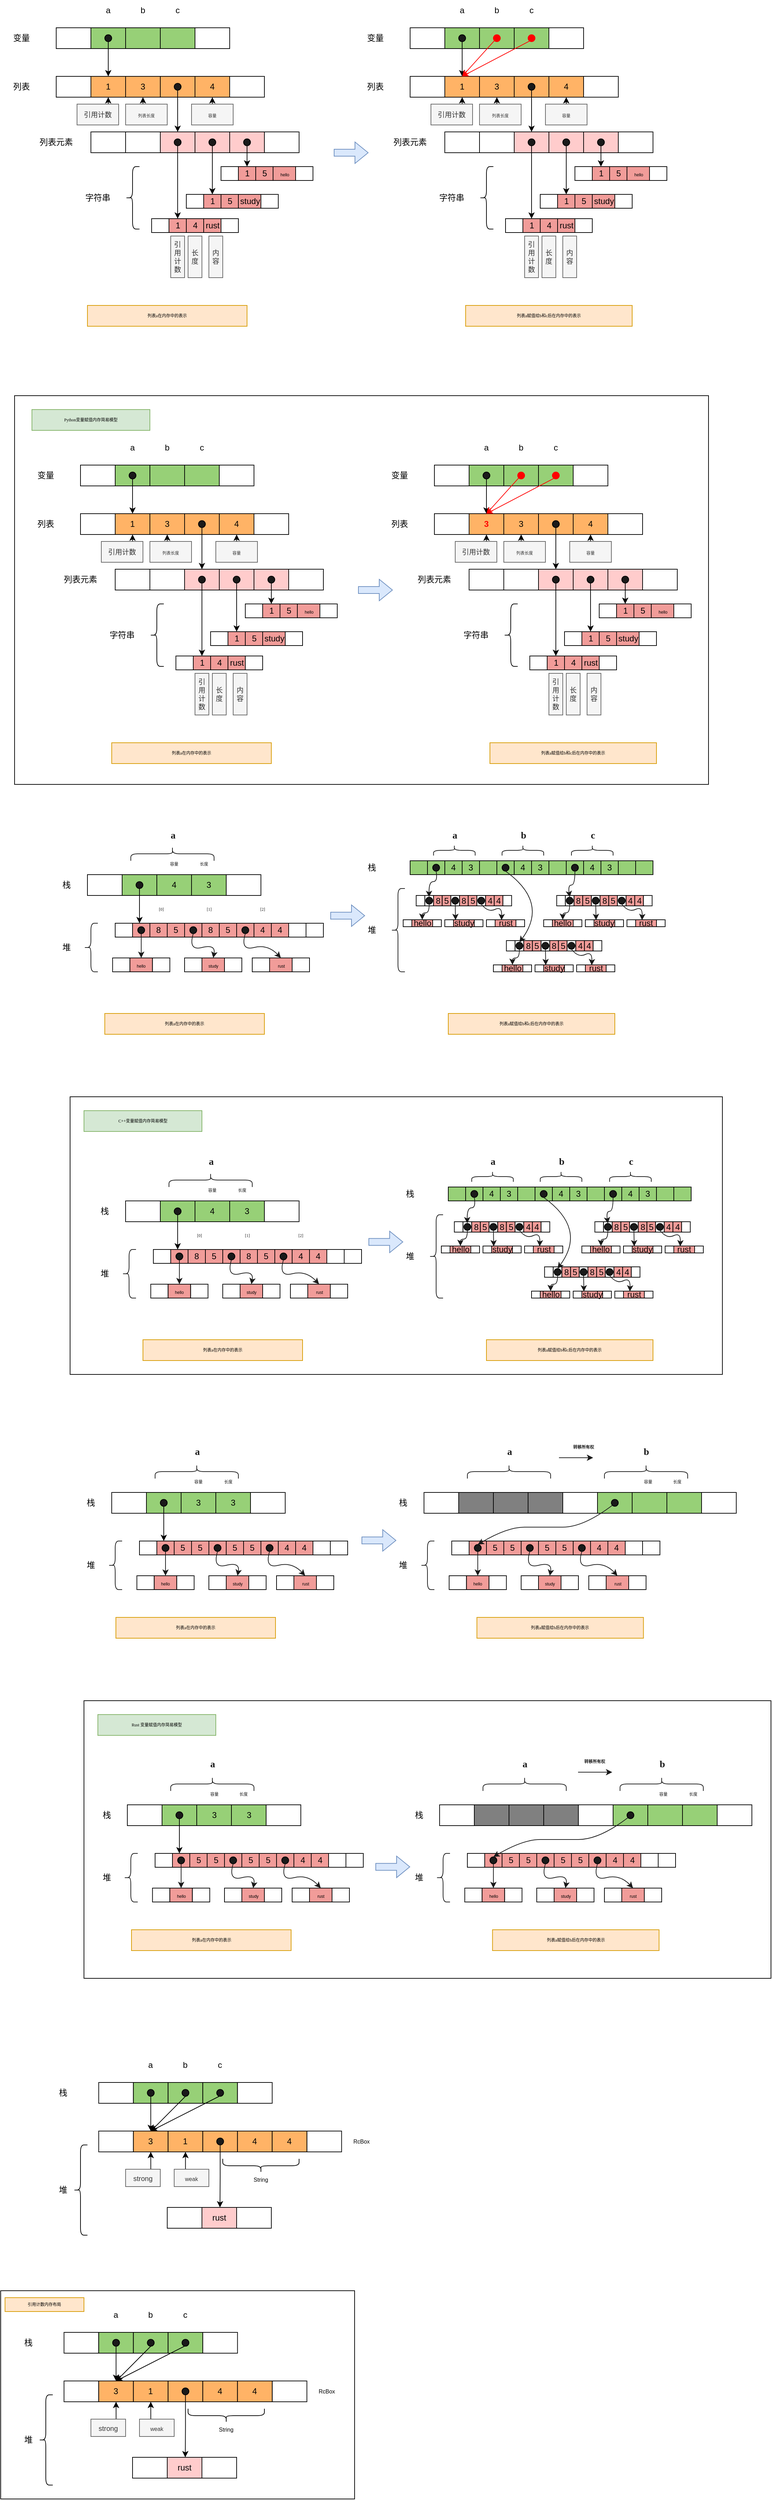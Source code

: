 <mxfile version="20.5.1" type="github">
  <diagram id="dY9aSzTucE9fL7qV33QU" name="第 1 页">
    <mxGraphModel dx="716" dy="437" grid="1" gridSize="10" guides="1" tooltips="1" connect="1" arrows="1" fold="1" page="1" pageScale="1" pageWidth="827" pageHeight="1169" math="0" shadow="0">
      <root>
        <mxCell id="0" />
        <mxCell id="1" parent="0" />
        <mxCell id="f6hcrhnnZ-mqnc1Tao0L-2" value="" style="rounded=0;whiteSpace=wrap;html=1;" parent="1" vertex="1">
          <mxGeometry x="220" y="310" width="50" height="30" as="geometry" />
        </mxCell>
        <mxCell id="f6hcrhnnZ-mqnc1Tao0L-5" value="" style="rounded=0;whiteSpace=wrap;html=1;fillColor=#97D077;" parent="1" vertex="1">
          <mxGeometry x="270" y="310" width="50" height="30" as="geometry" />
        </mxCell>
        <mxCell id="f6hcrhnnZ-mqnc1Tao0L-6" value="" style="rounded=0;whiteSpace=wrap;html=1;fillColor=#97D077;" parent="1" vertex="1">
          <mxGeometry x="320" y="310" width="50" height="30" as="geometry" />
        </mxCell>
        <mxCell id="f6hcrhnnZ-mqnc1Tao0L-7" value="" style="rounded=0;whiteSpace=wrap;html=1;fillColor=#97D077;" parent="1" vertex="1">
          <mxGeometry x="370" y="310" width="50" height="30" as="geometry" />
        </mxCell>
        <mxCell id="f6hcrhnnZ-mqnc1Tao0L-8" value="" style="rounded=0;whiteSpace=wrap;html=1;" parent="1" vertex="1">
          <mxGeometry x="420" y="310" width="50" height="30" as="geometry" />
        </mxCell>
        <mxCell id="f6hcrhnnZ-mqnc1Tao0L-9" value="变量" style="text;html=1;strokeColor=none;fillColor=none;align=center;verticalAlign=middle;whiteSpace=wrap;rounded=0;" parent="1" vertex="1">
          <mxGeometry x="140" y="310" width="60" height="30" as="geometry" />
        </mxCell>
        <mxCell id="f6hcrhnnZ-mqnc1Tao0L-10" value="a" style="text;html=1;strokeColor=none;fillColor=none;align=center;verticalAlign=middle;whiteSpace=wrap;rounded=0;" parent="1" vertex="1">
          <mxGeometry x="265" y="270" width="60" height="30" as="geometry" />
        </mxCell>
        <mxCell id="f6hcrhnnZ-mqnc1Tao0L-11" value="b" style="text;html=1;strokeColor=none;fillColor=none;align=center;verticalAlign=middle;whiteSpace=wrap;rounded=0;" parent="1" vertex="1">
          <mxGeometry x="315" y="270" width="60" height="30" as="geometry" />
        </mxCell>
        <mxCell id="f6hcrhnnZ-mqnc1Tao0L-12" value="c" style="text;html=1;strokeColor=none;fillColor=none;align=center;verticalAlign=middle;whiteSpace=wrap;rounded=0;" parent="1" vertex="1">
          <mxGeometry x="365" y="270" width="60" height="30" as="geometry" />
        </mxCell>
        <mxCell id="f6hcrhnnZ-mqnc1Tao0L-22" value="" style="rounded=0;whiteSpace=wrap;html=1;" parent="1" vertex="1">
          <mxGeometry x="220" y="380" width="50" height="30" as="geometry" />
        </mxCell>
        <mxCell id="f6hcrhnnZ-mqnc1Tao0L-23" value="1" style="rounded=0;whiteSpace=wrap;html=1;fillColor=#FFB366;" parent="1" vertex="1">
          <mxGeometry x="270" y="380" width="50" height="30" as="geometry" />
        </mxCell>
        <mxCell id="f6hcrhnnZ-mqnc1Tao0L-24" value="3" style="rounded=0;whiteSpace=wrap;html=1;fillColor=#FFB366;" parent="1" vertex="1">
          <mxGeometry x="320" y="380" width="50" height="30" as="geometry" />
        </mxCell>
        <mxCell id="f6hcrhnnZ-mqnc1Tao0L-25" value="" style="rounded=0;whiteSpace=wrap;html=1;fillColor=#FFB366;" parent="1" vertex="1">
          <mxGeometry x="370" y="380" width="50" height="30" as="geometry" />
        </mxCell>
        <mxCell id="f6hcrhnnZ-mqnc1Tao0L-26" value="4" style="rounded=0;whiteSpace=wrap;html=1;fillColor=#FFB366;" parent="1" vertex="1">
          <mxGeometry x="420" y="380" width="50" height="30" as="geometry" />
        </mxCell>
        <mxCell id="f6hcrhnnZ-mqnc1Tao0L-30" value="" style="rounded=0;whiteSpace=wrap;html=1;" parent="1" vertex="1">
          <mxGeometry x="470" y="380" width="50" height="30" as="geometry" />
        </mxCell>
        <mxCell id="f6hcrhnnZ-mqnc1Tao0L-32" value="列表" style="text;html=1;strokeColor=none;fillColor=none;align=center;verticalAlign=middle;whiteSpace=wrap;rounded=0;" parent="1" vertex="1">
          <mxGeometry x="140" y="380" width="60" height="30" as="geometry" />
        </mxCell>
        <mxCell id="f6hcrhnnZ-mqnc1Tao0L-107" style="edgeStyle=orthogonalEdgeStyle;rounded=0;orthogonalLoop=1;jettySize=auto;html=1;exitX=0.5;exitY=0;exitDx=0;exitDy=0;entryX=0.5;entryY=1;entryDx=0;entryDy=0;fontFamily=Verdana;fontSize=6;" parent="1" source="f6hcrhnnZ-mqnc1Tao0L-35" target="f6hcrhnnZ-mqnc1Tao0L-23" edge="1">
          <mxGeometry relative="1" as="geometry" />
        </mxCell>
        <mxCell id="f6hcrhnnZ-mqnc1Tao0L-35" value="&lt;font style=&quot;font-size: 10px;&quot;&gt;引用计数&lt;/font&gt;" style="text;html=1;strokeColor=#666666;fillColor=#f5f5f5;align=center;verticalAlign=middle;whiteSpace=wrap;rounded=0;fontSize=10;fontColor=#333333;" parent="1" vertex="1">
          <mxGeometry x="250" y="420" width="60" height="30" as="geometry" />
        </mxCell>
        <mxCell id="f6hcrhnnZ-mqnc1Tao0L-106" style="edgeStyle=orthogonalEdgeStyle;rounded=0;orthogonalLoop=1;jettySize=auto;html=1;exitX=0.5;exitY=0;exitDx=0;exitDy=0;entryX=0.5;entryY=1;entryDx=0;entryDy=0;fontFamily=Verdana;fontSize=6;" parent="1" source="f6hcrhnnZ-mqnc1Tao0L-36" target="f6hcrhnnZ-mqnc1Tao0L-24" edge="1">
          <mxGeometry relative="1" as="geometry" />
        </mxCell>
        <mxCell id="f6hcrhnnZ-mqnc1Tao0L-36" value="&lt;font style=&quot;font-size: 6px;&quot;&gt;列表长度&lt;/font&gt;" style="text;html=1;strokeColor=#666666;fillColor=#f5f5f5;align=center;verticalAlign=middle;whiteSpace=wrap;rounded=0;fontColor=#333333;" parent="1" vertex="1">
          <mxGeometry x="320" y="420" width="60" height="30" as="geometry" />
        </mxCell>
        <mxCell id="f6hcrhnnZ-mqnc1Tao0L-105" style="edgeStyle=orthogonalEdgeStyle;rounded=0;orthogonalLoop=1;jettySize=auto;html=1;exitX=0.5;exitY=0;exitDx=0;exitDy=0;entryX=0.5;entryY=1;entryDx=0;entryDy=0;fontFamily=Verdana;fontSize=6;" parent="1" source="f6hcrhnnZ-mqnc1Tao0L-38" target="f6hcrhnnZ-mqnc1Tao0L-26" edge="1">
          <mxGeometry relative="1" as="geometry" />
        </mxCell>
        <mxCell id="f6hcrhnnZ-mqnc1Tao0L-38" value="&lt;font style=&quot;font-size: 6px;&quot;&gt;容量&lt;/font&gt;" style="text;html=1;strokeColor=#666666;fillColor=#f5f5f5;align=center;verticalAlign=middle;whiteSpace=wrap;rounded=0;fontColor=#333333;" parent="1" vertex="1">
          <mxGeometry x="415" y="420" width="60" height="30" as="geometry" />
        </mxCell>
        <mxCell id="f6hcrhnnZ-mqnc1Tao0L-40" value="" style="rounded=0;whiteSpace=wrap;html=1;fillColor=#FFFFFF;" parent="1" vertex="1">
          <mxGeometry x="270" y="460" width="50" height="30" as="geometry" />
        </mxCell>
        <mxCell id="f6hcrhnnZ-mqnc1Tao0L-41" value="" style="rounded=0;whiteSpace=wrap;html=1;fillColor=#FFFFFF;" parent="1" vertex="1">
          <mxGeometry x="320" y="460" width="50" height="30" as="geometry" />
        </mxCell>
        <mxCell id="f6hcrhnnZ-mqnc1Tao0L-42" value="" style="rounded=0;whiteSpace=wrap;html=1;fillColor=#FFCCCC;" parent="1" vertex="1">
          <mxGeometry x="370" y="460" width="50" height="30" as="geometry" />
        </mxCell>
        <mxCell id="f6hcrhnnZ-mqnc1Tao0L-43" value="" style="rounded=0;whiteSpace=wrap;html=1;fillColor=#FFCCCC;" parent="1" vertex="1">
          <mxGeometry x="420" y="460" width="50" height="30" as="geometry" />
        </mxCell>
        <mxCell id="f6hcrhnnZ-mqnc1Tao0L-44" value="" style="rounded=0;whiteSpace=wrap;html=1;fillColor=#FFCCCC;" parent="1" vertex="1">
          <mxGeometry x="470" y="460" width="50" height="30" as="geometry" />
        </mxCell>
        <mxCell id="f6hcrhnnZ-mqnc1Tao0L-48" value="字符串" style="text;html=1;strokeColor=none;fillColor=none;align=center;verticalAlign=middle;whiteSpace=wrap;rounded=0;" parent="1" vertex="1">
          <mxGeometry x="250" y="540" width="60" height="30" as="geometry" />
        </mxCell>
        <mxCell id="f6hcrhnnZ-mqnc1Tao0L-50" value="" style="rounded=0;whiteSpace=wrap;html=1;" parent="1" vertex="1">
          <mxGeometry x="520" y="460" width="50" height="30" as="geometry" />
        </mxCell>
        <mxCell id="f6hcrhnnZ-mqnc1Tao0L-52" value="" style="rounded=0;whiteSpace=wrap;html=1;fillColor=#FFFFFF;" parent="1" vertex="1">
          <mxGeometry x="457.5" y="510" width="25" height="20" as="geometry" />
        </mxCell>
        <mxCell id="f6hcrhnnZ-mqnc1Tao0L-60" value="1" style="rounded=0;whiteSpace=wrap;html=1;fillColor=#F19C99;" parent="1" vertex="1">
          <mxGeometry x="482.5" y="510" width="25" height="20" as="geometry" />
        </mxCell>
        <mxCell id="f6hcrhnnZ-mqnc1Tao0L-61" value="5" style="rounded=0;whiteSpace=wrap;html=1;fillColor=#F19C99;" parent="1" vertex="1">
          <mxGeometry x="507.5" y="510" width="25" height="20" as="geometry" />
        </mxCell>
        <mxCell id="f6hcrhnnZ-mqnc1Tao0L-62" value="&lt;p&gt;&lt;font style=&quot;font-size: 6px;&quot;&gt;hello&lt;/font&gt;&lt;/p&gt;" style="rounded=0;whiteSpace=wrap;html=1;fillColor=#F19C99;" parent="1" vertex="1">
          <mxGeometry x="532.5" y="510" width="32.5" height="20" as="geometry" />
        </mxCell>
        <mxCell id="f6hcrhnnZ-mqnc1Tao0L-63" value="" style="rounded=0;whiteSpace=wrap;html=1;fillColor=#FFFFFF;" parent="1" vertex="1">
          <mxGeometry x="565" y="510" width="25" height="20" as="geometry" />
        </mxCell>
        <mxCell id="f6hcrhnnZ-mqnc1Tao0L-64" value="" style="rounded=0;whiteSpace=wrap;html=1;fillColor=#FFFFFF;" parent="1" vertex="1">
          <mxGeometry x="407.5" y="550" width="25" height="20" as="geometry" />
        </mxCell>
        <mxCell id="f6hcrhnnZ-mqnc1Tao0L-65" value="1" style="rounded=0;whiteSpace=wrap;html=1;fillColor=#F19C99;" parent="1" vertex="1">
          <mxGeometry x="432.5" y="550" width="25" height="20" as="geometry" />
        </mxCell>
        <mxCell id="f6hcrhnnZ-mqnc1Tao0L-66" value="5" style="rounded=0;whiteSpace=wrap;html=1;fillColor=#F19C99;" parent="1" vertex="1">
          <mxGeometry x="457.5" y="550" width="25" height="20" as="geometry" />
        </mxCell>
        <mxCell id="f6hcrhnnZ-mqnc1Tao0L-67" value="study" style="rounded=0;whiteSpace=wrap;html=1;fillColor=#F19C99;" parent="1" vertex="1">
          <mxGeometry x="482.5" y="550" width="32.5" height="20" as="geometry" />
        </mxCell>
        <mxCell id="f6hcrhnnZ-mqnc1Tao0L-68" value="" style="rounded=0;whiteSpace=wrap;html=1;fillColor=#FFFFFF;" parent="1" vertex="1">
          <mxGeometry x="515" y="550" width="25" height="20" as="geometry" />
        </mxCell>
        <mxCell id="f6hcrhnnZ-mqnc1Tao0L-69" value="" style="rounded=0;whiteSpace=wrap;html=1;fillColor=#FFFFFF;" parent="1" vertex="1">
          <mxGeometry x="357.5" y="585" width="25" height="20" as="geometry" />
        </mxCell>
        <mxCell id="f6hcrhnnZ-mqnc1Tao0L-70" value="1" style="rounded=0;whiteSpace=wrap;html=1;fillColor=#F19C99;" parent="1" vertex="1">
          <mxGeometry x="382.5" y="585" width="25" height="20" as="geometry" />
        </mxCell>
        <mxCell id="f6hcrhnnZ-mqnc1Tao0L-71" value="4" style="rounded=0;whiteSpace=wrap;html=1;fillColor=#F19C99;" parent="1" vertex="1">
          <mxGeometry x="407.5" y="585" width="25" height="20" as="geometry" />
        </mxCell>
        <mxCell id="f6hcrhnnZ-mqnc1Tao0L-72" value="rust" style="rounded=0;whiteSpace=wrap;html=1;fillColor=#F19C99;" parent="1" vertex="1">
          <mxGeometry x="432.5" y="585" width="25" height="20" as="geometry" />
        </mxCell>
        <mxCell id="f6hcrhnnZ-mqnc1Tao0L-73" value="" style="rounded=0;whiteSpace=wrap;html=1;fillColor=#FFFFFF;" parent="1" vertex="1">
          <mxGeometry x="457.5" y="585" width="25" height="20" as="geometry" />
        </mxCell>
        <mxCell id="f6hcrhnnZ-mqnc1Tao0L-80" style="edgeStyle=orthogonalEdgeStyle;rounded=0;orthogonalLoop=1;jettySize=auto;html=1;exitX=0.5;exitY=1;exitDx=0;exitDy=0;fontFamily=Helvetica;fontSize=6;" parent="1" source="f6hcrhnnZ-mqnc1Tao0L-42" target="f6hcrhnnZ-mqnc1Tao0L-42" edge="1">
          <mxGeometry relative="1" as="geometry" />
        </mxCell>
        <mxCell id="f6hcrhnnZ-mqnc1Tao0L-85" style="edgeStyle=orthogonalEdgeStyle;rounded=0;orthogonalLoop=1;jettySize=auto;html=1;exitX=0.5;exitY=1;exitDx=0;exitDy=0;entryX=0.5;entryY=0;entryDx=0;entryDy=0;fontFamily=Helvetica;fontSize=6;" parent="1" source="f6hcrhnnZ-mqnc1Tao0L-84" target="f6hcrhnnZ-mqnc1Tao0L-70" edge="1">
          <mxGeometry relative="1" as="geometry" />
        </mxCell>
        <mxCell id="f6hcrhnnZ-mqnc1Tao0L-84" value="" style="ellipse;whiteSpace=wrap;html=1;aspect=fixed;fontFamily=Helvetica;fontSize=6;fillColor=#1A1A1A;" parent="1" vertex="1">
          <mxGeometry x="390" y="470" width="10" height="10" as="geometry" />
        </mxCell>
        <mxCell id="f6hcrhnnZ-mqnc1Tao0L-90" style="edgeStyle=orthogonalEdgeStyle;rounded=0;orthogonalLoop=1;jettySize=auto;html=1;exitX=0.5;exitY=1;exitDx=0;exitDy=0;entryX=0.5;entryY=0;entryDx=0;entryDy=0;fontFamily=Helvetica;fontSize=6;" parent="1" source="f6hcrhnnZ-mqnc1Tao0L-86" target="f6hcrhnnZ-mqnc1Tao0L-65" edge="1">
          <mxGeometry relative="1" as="geometry" />
        </mxCell>
        <mxCell id="f6hcrhnnZ-mqnc1Tao0L-86" value="" style="ellipse;whiteSpace=wrap;html=1;aspect=fixed;fontFamily=Helvetica;fontSize=6;fillColor=#1A1A1A;" parent="1" vertex="1">
          <mxGeometry x="440" y="470" width="10" height="10" as="geometry" />
        </mxCell>
        <mxCell id="f6hcrhnnZ-mqnc1Tao0L-91" style="edgeStyle=orthogonalEdgeStyle;rounded=0;orthogonalLoop=1;jettySize=auto;html=1;exitX=0.5;exitY=1;exitDx=0;exitDy=0;entryX=0.5;entryY=0;entryDx=0;entryDy=0;fontFamily=Helvetica;fontSize=6;" parent="1" source="f6hcrhnnZ-mqnc1Tao0L-87" target="f6hcrhnnZ-mqnc1Tao0L-60" edge="1">
          <mxGeometry relative="1" as="geometry" />
        </mxCell>
        <mxCell id="f6hcrhnnZ-mqnc1Tao0L-87" value="" style="ellipse;whiteSpace=wrap;html=1;aspect=fixed;fontFamily=Helvetica;fontSize=6;fillColor=#1A1A1A;" parent="1" vertex="1">
          <mxGeometry x="490" y="470" width="10" height="10" as="geometry" />
        </mxCell>
        <mxCell id="f6hcrhnnZ-mqnc1Tao0L-92" style="edgeStyle=orthogonalEdgeStyle;rounded=0;orthogonalLoop=1;jettySize=auto;html=1;exitX=0.5;exitY=1;exitDx=0;exitDy=0;entryX=0.5;entryY=0;entryDx=0;entryDy=0;fontFamily=Helvetica;fontSize=6;" parent="1" source="f6hcrhnnZ-mqnc1Tao0L-88" target="f6hcrhnnZ-mqnc1Tao0L-42" edge="1">
          <mxGeometry relative="1" as="geometry" />
        </mxCell>
        <mxCell id="f6hcrhnnZ-mqnc1Tao0L-88" value="" style="ellipse;whiteSpace=wrap;html=1;aspect=fixed;fontFamily=Helvetica;fontSize=6;fillColor=#1A1A1A;" parent="1" vertex="1">
          <mxGeometry x="390" y="390" width="10" height="10" as="geometry" />
        </mxCell>
        <mxCell id="f6hcrhnnZ-mqnc1Tao0L-93" style="edgeStyle=orthogonalEdgeStyle;rounded=0;orthogonalLoop=1;jettySize=auto;html=1;exitX=0.5;exitY=1;exitDx=0;exitDy=0;entryX=0.5;entryY=0;entryDx=0;entryDy=0;fontFamily=Helvetica;fontSize=6;" parent="1" source="f6hcrhnnZ-mqnc1Tao0L-89" target="f6hcrhnnZ-mqnc1Tao0L-23" edge="1">
          <mxGeometry relative="1" as="geometry" />
        </mxCell>
        <mxCell id="f6hcrhnnZ-mqnc1Tao0L-89" value="" style="ellipse;whiteSpace=wrap;html=1;aspect=fixed;fontFamily=Helvetica;fontSize=6;fillColor=#1A1A1A;" parent="1" vertex="1">
          <mxGeometry x="290" y="320" width="10" height="10" as="geometry" />
        </mxCell>
        <mxCell id="f6hcrhnnZ-mqnc1Tao0L-94" value="" style="shape=curlyBracket;whiteSpace=wrap;html=1;rounded=1;fontFamily=Helvetica;fontSize=6;fillColor=#1A1A1A;" parent="1" vertex="1">
          <mxGeometry x="320" y="510" width="20" height="90" as="geometry" />
        </mxCell>
        <mxCell id="f6hcrhnnZ-mqnc1Tao0L-95" value="列表元素" style="text;html=1;strokeColor=none;fillColor=none;align=center;verticalAlign=middle;whiteSpace=wrap;rounded=0;" parent="1" vertex="1">
          <mxGeometry x="190" y="460" width="60" height="30" as="geometry" />
        </mxCell>
        <mxCell id="f6hcrhnnZ-mqnc1Tao0L-109" value="&lt;font style=&quot;font-size: 10px;&quot;&gt;引用计数&lt;/font&gt;" style="text;html=1;strokeColor=#666666;fillColor=#f5f5f5;align=center;verticalAlign=middle;whiteSpace=wrap;rounded=0;fontSize=10;fontColor=#333333;" parent="1" vertex="1">
          <mxGeometry x="385" y="610" width="20" height="60" as="geometry" />
        </mxCell>
        <mxCell id="f6hcrhnnZ-mqnc1Tao0L-110" value="&lt;font style=&quot;font-size: 10px;&quot;&gt;长度&lt;/font&gt;" style="text;html=1;strokeColor=#666666;fillColor=#f5f5f5;align=center;verticalAlign=middle;whiteSpace=wrap;rounded=0;fontSize=10;fontColor=#333333;" parent="1" vertex="1">
          <mxGeometry x="410" y="610" width="20" height="60" as="geometry" />
        </mxCell>
        <mxCell id="f6hcrhnnZ-mqnc1Tao0L-111" value="内容" style="text;html=1;strokeColor=#666666;fillColor=#f5f5f5;align=center;verticalAlign=middle;whiteSpace=wrap;rounded=0;fontSize=10;fontColor=#333333;" parent="1" vertex="1">
          <mxGeometry x="440" y="610" width="20" height="60" as="geometry" />
        </mxCell>
        <mxCell id="f6hcrhnnZ-mqnc1Tao0L-112" value="" style="rounded=0;whiteSpace=wrap;html=1;" parent="1" vertex="1">
          <mxGeometry x="730" y="310" width="50" height="30" as="geometry" />
        </mxCell>
        <mxCell id="f6hcrhnnZ-mqnc1Tao0L-113" value="" style="rounded=0;whiteSpace=wrap;html=1;fillColor=#97D077;" parent="1" vertex="1">
          <mxGeometry x="780" y="310" width="50" height="30" as="geometry" />
        </mxCell>
        <mxCell id="f6hcrhnnZ-mqnc1Tao0L-114" value="" style="rounded=0;whiteSpace=wrap;html=1;fillColor=#97D077;" parent="1" vertex="1">
          <mxGeometry x="830" y="310" width="50" height="30" as="geometry" />
        </mxCell>
        <mxCell id="f6hcrhnnZ-mqnc1Tao0L-115" value="" style="rounded=0;whiteSpace=wrap;html=1;fillColor=#97D077;" parent="1" vertex="1">
          <mxGeometry x="880" y="310" width="50" height="30" as="geometry" />
        </mxCell>
        <mxCell id="f6hcrhnnZ-mqnc1Tao0L-116" value="" style="rounded=0;whiteSpace=wrap;html=1;" parent="1" vertex="1">
          <mxGeometry x="930" y="310" width="50" height="30" as="geometry" />
        </mxCell>
        <mxCell id="f6hcrhnnZ-mqnc1Tao0L-117" value="变量" style="text;html=1;strokeColor=none;fillColor=none;align=center;verticalAlign=middle;whiteSpace=wrap;rounded=0;" parent="1" vertex="1">
          <mxGeometry x="650" y="310" width="60" height="30" as="geometry" />
        </mxCell>
        <mxCell id="f6hcrhnnZ-mqnc1Tao0L-118" value="a" style="text;html=1;strokeColor=none;fillColor=none;align=center;verticalAlign=middle;whiteSpace=wrap;rounded=0;" parent="1" vertex="1">
          <mxGeometry x="775" y="270" width="60" height="30" as="geometry" />
        </mxCell>
        <mxCell id="f6hcrhnnZ-mqnc1Tao0L-119" value="b" style="text;html=1;strokeColor=none;fillColor=none;align=center;verticalAlign=middle;whiteSpace=wrap;rounded=0;" parent="1" vertex="1">
          <mxGeometry x="825" y="270" width="60" height="30" as="geometry" />
        </mxCell>
        <mxCell id="f6hcrhnnZ-mqnc1Tao0L-120" value="c" style="text;html=1;strokeColor=none;fillColor=none;align=center;verticalAlign=middle;whiteSpace=wrap;rounded=0;" parent="1" vertex="1">
          <mxGeometry x="875" y="270" width="60" height="30" as="geometry" />
        </mxCell>
        <mxCell id="f6hcrhnnZ-mqnc1Tao0L-121" value="" style="rounded=0;whiteSpace=wrap;html=1;" parent="1" vertex="1">
          <mxGeometry x="730" y="380" width="50" height="30" as="geometry" />
        </mxCell>
        <mxCell id="f6hcrhnnZ-mqnc1Tao0L-122" value="1" style="rounded=0;whiteSpace=wrap;html=1;fillColor=#FFB366;" parent="1" vertex="1">
          <mxGeometry x="780" y="380" width="50" height="30" as="geometry" />
        </mxCell>
        <mxCell id="f6hcrhnnZ-mqnc1Tao0L-123" value="3" style="rounded=0;whiteSpace=wrap;html=1;fillColor=#FFB366;" parent="1" vertex="1">
          <mxGeometry x="830" y="380" width="50" height="30" as="geometry" />
        </mxCell>
        <mxCell id="f6hcrhnnZ-mqnc1Tao0L-124" value="" style="rounded=0;whiteSpace=wrap;html=1;fillColor=#FFB366;" parent="1" vertex="1">
          <mxGeometry x="880" y="380" width="50" height="30" as="geometry" />
        </mxCell>
        <mxCell id="f6hcrhnnZ-mqnc1Tao0L-125" value="4" style="rounded=0;whiteSpace=wrap;html=1;fillColor=#FFB366;" parent="1" vertex="1">
          <mxGeometry x="930" y="380" width="50" height="30" as="geometry" />
        </mxCell>
        <mxCell id="f6hcrhnnZ-mqnc1Tao0L-126" value="" style="rounded=0;whiteSpace=wrap;html=1;" parent="1" vertex="1">
          <mxGeometry x="980" y="380" width="50" height="30" as="geometry" />
        </mxCell>
        <mxCell id="f6hcrhnnZ-mqnc1Tao0L-127" value="列表" style="text;html=1;strokeColor=none;fillColor=none;align=center;verticalAlign=middle;whiteSpace=wrap;rounded=0;" parent="1" vertex="1">
          <mxGeometry x="650" y="380" width="60" height="30" as="geometry" />
        </mxCell>
        <mxCell id="f6hcrhnnZ-mqnc1Tao0L-128" style="edgeStyle=orthogonalEdgeStyle;rounded=0;orthogonalLoop=1;jettySize=auto;html=1;exitX=0.5;exitY=0;exitDx=0;exitDy=0;entryX=0.5;entryY=1;entryDx=0;entryDy=0;fontFamily=Verdana;fontSize=6;" parent="1" source="f6hcrhnnZ-mqnc1Tao0L-129" target="f6hcrhnnZ-mqnc1Tao0L-122" edge="1">
          <mxGeometry relative="1" as="geometry" />
        </mxCell>
        <mxCell id="f6hcrhnnZ-mqnc1Tao0L-129" value="&lt;font style=&quot;font-size: 10px;&quot;&gt;引用计数&lt;/font&gt;" style="text;html=1;strokeColor=#666666;fillColor=#f5f5f5;align=center;verticalAlign=middle;whiteSpace=wrap;rounded=0;fontSize=10;fontColor=#333333;" parent="1" vertex="1">
          <mxGeometry x="760" y="420" width="60" height="30" as="geometry" />
        </mxCell>
        <mxCell id="f6hcrhnnZ-mqnc1Tao0L-130" style="edgeStyle=orthogonalEdgeStyle;rounded=0;orthogonalLoop=1;jettySize=auto;html=1;exitX=0.5;exitY=0;exitDx=0;exitDy=0;entryX=0.5;entryY=1;entryDx=0;entryDy=0;fontFamily=Verdana;fontSize=6;" parent="1" source="f6hcrhnnZ-mqnc1Tao0L-131" target="f6hcrhnnZ-mqnc1Tao0L-123" edge="1">
          <mxGeometry relative="1" as="geometry" />
        </mxCell>
        <mxCell id="f6hcrhnnZ-mqnc1Tao0L-131" value="&lt;font style=&quot;font-size: 6px;&quot;&gt;列表长度&lt;/font&gt;" style="text;html=1;strokeColor=#666666;fillColor=#f5f5f5;align=center;verticalAlign=middle;whiteSpace=wrap;rounded=0;fontColor=#333333;" parent="1" vertex="1">
          <mxGeometry x="830" y="420" width="60" height="30" as="geometry" />
        </mxCell>
        <mxCell id="f6hcrhnnZ-mqnc1Tao0L-132" style="edgeStyle=orthogonalEdgeStyle;rounded=0;orthogonalLoop=1;jettySize=auto;html=1;exitX=0.5;exitY=0;exitDx=0;exitDy=0;entryX=0.5;entryY=1;entryDx=0;entryDy=0;fontFamily=Verdana;fontSize=6;" parent="1" source="f6hcrhnnZ-mqnc1Tao0L-133" target="f6hcrhnnZ-mqnc1Tao0L-125" edge="1">
          <mxGeometry relative="1" as="geometry" />
        </mxCell>
        <mxCell id="f6hcrhnnZ-mqnc1Tao0L-133" value="&lt;font style=&quot;font-size: 6px;&quot;&gt;容量&lt;/font&gt;" style="text;html=1;strokeColor=#666666;fillColor=#f5f5f5;align=center;verticalAlign=middle;whiteSpace=wrap;rounded=0;fontColor=#333333;" parent="1" vertex="1">
          <mxGeometry x="925" y="420" width="60" height="30" as="geometry" />
        </mxCell>
        <mxCell id="f6hcrhnnZ-mqnc1Tao0L-134" value="" style="rounded=0;whiteSpace=wrap;html=1;fillColor=#FFFFFF;" parent="1" vertex="1">
          <mxGeometry x="780" y="460" width="50" height="30" as="geometry" />
        </mxCell>
        <mxCell id="f6hcrhnnZ-mqnc1Tao0L-135" value="" style="rounded=0;whiteSpace=wrap;html=1;fillColor=#FFFFFF;" parent="1" vertex="1">
          <mxGeometry x="830" y="460" width="50" height="30" as="geometry" />
        </mxCell>
        <mxCell id="f6hcrhnnZ-mqnc1Tao0L-136" value="" style="rounded=0;whiteSpace=wrap;html=1;fillColor=#FFCCCC;" parent="1" vertex="1">
          <mxGeometry x="880" y="460" width="50" height="30" as="geometry" />
        </mxCell>
        <mxCell id="f6hcrhnnZ-mqnc1Tao0L-137" value="" style="rounded=0;whiteSpace=wrap;html=1;fillColor=#FFCCCC;" parent="1" vertex="1">
          <mxGeometry x="930" y="460" width="50" height="30" as="geometry" />
        </mxCell>
        <mxCell id="f6hcrhnnZ-mqnc1Tao0L-138" value="" style="rounded=0;whiteSpace=wrap;html=1;fillColor=#FFCCCC;" parent="1" vertex="1">
          <mxGeometry x="980" y="460" width="50" height="30" as="geometry" />
        </mxCell>
        <mxCell id="f6hcrhnnZ-mqnc1Tao0L-139" value="字符串" style="text;html=1;strokeColor=none;fillColor=none;align=center;verticalAlign=middle;whiteSpace=wrap;rounded=0;" parent="1" vertex="1">
          <mxGeometry x="760" y="540" width="60" height="30" as="geometry" />
        </mxCell>
        <mxCell id="f6hcrhnnZ-mqnc1Tao0L-140" value="" style="rounded=0;whiteSpace=wrap;html=1;" parent="1" vertex="1">
          <mxGeometry x="1030" y="460" width="50" height="30" as="geometry" />
        </mxCell>
        <mxCell id="f6hcrhnnZ-mqnc1Tao0L-141" value="" style="rounded=0;whiteSpace=wrap;html=1;fillColor=#FFFFFF;" parent="1" vertex="1">
          <mxGeometry x="967.5" y="510" width="25" height="20" as="geometry" />
        </mxCell>
        <mxCell id="f6hcrhnnZ-mqnc1Tao0L-142" value="1" style="rounded=0;whiteSpace=wrap;html=1;fillColor=#F19C99;" parent="1" vertex="1">
          <mxGeometry x="992.5" y="510" width="25" height="20" as="geometry" />
        </mxCell>
        <mxCell id="f6hcrhnnZ-mqnc1Tao0L-143" value="5" style="rounded=0;whiteSpace=wrap;html=1;fillColor=#F19C99;" parent="1" vertex="1">
          <mxGeometry x="1017.5" y="510" width="25" height="20" as="geometry" />
        </mxCell>
        <mxCell id="f6hcrhnnZ-mqnc1Tao0L-144" value="&lt;p&gt;&lt;font style=&quot;font-size: 6px;&quot;&gt;hello&lt;/font&gt;&lt;/p&gt;" style="rounded=0;whiteSpace=wrap;html=1;fillColor=#F19C99;" parent="1" vertex="1">
          <mxGeometry x="1042.5" y="510" width="32.5" height="20" as="geometry" />
        </mxCell>
        <mxCell id="f6hcrhnnZ-mqnc1Tao0L-145" value="" style="rounded=0;whiteSpace=wrap;html=1;fillColor=#FFFFFF;" parent="1" vertex="1">
          <mxGeometry x="1075" y="510" width="25" height="20" as="geometry" />
        </mxCell>
        <mxCell id="f6hcrhnnZ-mqnc1Tao0L-146" value="" style="rounded=0;whiteSpace=wrap;html=1;fillColor=#FFFFFF;" parent="1" vertex="1">
          <mxGeometry x="917.5" y="550" width="25" height="20" as="geometry" />
        </mxCell>
        <mxCell id="f6hcrhnnZ-mqnc1Tao0L-147" value="1" style="rounded=0;whiteSpace=wrap;html=1;fillColor=#F19C99;" parent="1" vertex="1">
          <mxGeometry x="942.5" y="550" width="25" height="20" as="geometry" />
        </mxCell>
        <mxCell id="f6hcrhnnZ-mqnc1Tao0L-148" value="5" style="rounded=0;whiteSpace=wrap;html=1;fillColor=#F19C99;" parent="1" vertex="1">
          <mxGeometry x="967.5" y="550" width="25" height="20" as="geometry" />
        </mxCell>
        <mxCell id="f6hcrhnnZ-mqnc1Tao0L-149" value="study" style="rounded=0;whiteSpace=wrap;html=1;fillColor=#F19C99;" parent="1" vertex="1">
          <mxGeometry x="992.5" y="550" width="32.5" height="20" as="geometry" />
        </mxCell>
        <mxCell id="f6hcrhnnZ-mqnc1Tao0L-150" value="" style="rounded=0;whiteSpace=wrap;html=1;fillColor=#FFFFFF;" parent="1" vertex="1">
          <mxGeometry x="1025" y="550" width="25" height="20" as="geometry" />
        </mxCell>
        <mxCell id="f6hcrhnnZ-mqnc1Tao0L-151" value="" style="rounded=0;whiteSpace=wrap;html=1;fillColor=#FFFFFF;" parent="1" vertex="1">
          <mxGeometry x="867.5" y="585" width="25" height="20" as="geometry" />
        </mxCell>
        <mxCell id="f6hcrhnnZ-mqnc1Tao0L-152" value="1" style="rounded=0;whiteSpace=wrap;html=1;fillColor=#F19C99;" parent="1" vertex="1">
          <mxGeometry x="892.5" y="585" width="25" height="20" as="geometry" />
        </mxCell>
        <mxCell id="f6hcrhnnZ-mqnc1Tao0L-153" value="4" style="rounded=0;whiteSpace=wrap;html=1;fillColor=#F19C99;" parent="1" vertex="1">
          <mxGeometry x="917.5" y="585" width="25" height="20" as="geometry" />
        </mxCell>
        <mxCell id="f6hcrhnnZ-mqnc1Tao0L-154" value="rust" style="rounded=0;whiteSpace=wrap;html=1;fillColor=#F19C99;" parent="1" vertex="1">
          <mxGeometry x="942.5" y="585" width="25" height="20" as="geometry" />
        </mxCell>
        <mxCell id="f6hcrhnnZ-mqnc1Tao0L-155" value="" style="rounded=0;whiteSpace=wrap;html=1;fillColor=#FFFFFF;" parent="1" vertex="1">
          <mxGeometry x="967.5" y="585" width="25" height="20" as="geometry" />
        </mxCell>
        <mxCell id="f6hcrhnnZ-mqnc1Tao0L-156" style="edgeStyle=orthogonalEdgeStyle;rounded=0;orthogonalLoop=1;jettySize=auto;html=1;exitX=0.5;exitY=1;exitDx=0;exitDy=0;fontFamily=Helvetica;fontSize=6;" parent="1" source="f6hcrhnnZ-mqnc1Tao0L-136" target="f6hcrhnnZ-mqnc1Tao0L-136" edge="1">
          <mxGeometry relative="1" as="geometry" />
        </mxCell>
        <mxCell id="f6hcrhnnZ-mqnc1Tao0L-157" style="edgeStyle=orthogonalEdgeStyle;rounded=0;orthogonalLoop=1;jettySize=auto;html=1;exitX=0.5;exitY=1;exitDx=0;exitDy=0;entryX=0.5;entryY=0;entryDx=0;entryDy=0;fontFamily=Helvetica;fontSize=6;" parent="1" source="f6hcrhnnZ-mqnc1Tao0L-158" target="f6hcrhnnZ-mqnc1Tao0L-152" edge="1">
          <mxGeometry relative="1" as="geometry" />
        </mxCell>
        <mxCell id="f6hcrhnnZ-mqnc1Tao0L-158" value="" style="ellipse;whiteSpace=wrap;html=1;aspect=fixed;fontFamily=Helvetica;fontSize=6;fillColor=#1A1A1A;" parent="1" vertex="1">
          <mxGeometry x="900" y="470" width="10" height="10" as="geometry" />
        </mxCell>
        <mxCell id="f6hcrhnnZ-mqnc1Tao0L-159" style="edgeStyle=orthogonalEdgeStyle;rounded=0;orthogonalLoop=1;jettySize=auto;html=1;exitX=0.5;exitY=1;exitDx=0;exitDy=0;entryX=0.5;entryY=0;entryDx=0;entryDy=0;fontFamily=Helvetica;fontSize=6;" parent="1" source="f6hcrhnnZ-mqnc1Tao0L-160" target="f6hcrhnnZ-mqnc1Tao0L-147" edge="1">
          <mxGeometry relative="1" as="geometry" />
        </mxCell>
        <mxCell id="f6hcrhnnZ-mqnc1Tao0L-160" value="" style="ellipse;whiteSpace=wrap;html=1;aspect=fixed;fontFamily=Helvetica;fontSize=6;fillColor=#1A1A1A;" parent="1" vertex="1">
          <mxGeometry x="950" y="470" width="10" height="10" as="geometry" />
        </mxCell>
        <mxCell id="f6hcrhnnZ-mqnc1Tao0L-161" style="edgeStyle=orthogonalEdgeStyle;rounded=0;orthogonalLoop=1;jettySize=auto;html=1;exitX=0.5;exitY=1;exitDx=0;exitDy=0;entryX=0.5;entryY=0;entryDx=0;entryDy=0;fontFamily=Helvetica;fontSize=6;" parent="1" source="f6hcrhnnZ-mqnc1Tao0L-162" target="f6hcrhnnZ-mqnc1Tao0L-142" edge="1">
          <mxGeometry relative="1" as="geometry" />
        </mxCell>
        <mxCell id="f6hcrhnnZ-mqnc1Tao0L-162" value="" style="ellipse;whiteSpace=wrap;html=1;aspect=fixed;fontFamily=Helvetica;fontSize=6;fillColor=#1A1A1A;" parent="1" vertex="1">
          <mxGeometry x="1000" y="470" width="10" height="10" as="geometry" />
        </mxCell>
        <mxCell id="f6hcrhnnZ-mqnc1Tao0L-163" style="edgeStyle=orthogonalEdgeStyle;rounded=0;orthogonalLoop=1;jettySize=auto;html=1;exitX=0.5;exitY=1;exitDx=0;exitDy=0;entryX=0.5;entryY=0;entryDx=0;entryDy=0;fontFamily=Helvetica;fontSize=6;" parent="1" source="f6hcrhnnZ-mqnc1Tao0L-164" target="f6hcrhnnZ-mqnc1Tao0L-136" edge="1">
          <mxGeometry relative="1" as="geometry" />
        </mxCell>
        <mxCell id="f6hcrhnnZ-mqnc1Tao0L-164" value="" style="ellipse;whiteSpace=wrap;html=1;aspect=fixed;fontFamily=Helvetica;fontSize=6;fillColor=#1A1A1A;" parent="1" vertex="1">
          <mxGeometry x="900" y="390" width="10" height="10" as="geometry" />
        </mxCell>
        <mxCell id="f6hcrhnnZ-mqnc1Tao0L-165" style="edgeStyle=orthogonalEdgeStyle;rounded=0;orthogonalLoop=1;jettySize=auto;html=1;exitX=0.5;exitY=1;exitDx=0;exitDy=0;entryX=0.5;entryY=0;entryDx=0;entryDy=0;fontFamily=Helvetica;fontSize=6;" parent="1" source="f6hcrhnnZ-mqnc1Tao0L-166" target="f6hcrhnnZ-mqnc1Tao0L-122" edge="1">
          <mxGeometry relative="1" as="geometry" />
        </mxCell>
        <mxCell id="f6hcrhnnZ-mqnc1Tao0L-166" value="" style="ellipse;whiteSpace=wrap;html=1;aspect=fixed;fontFamily=Helvetica;fontSize=6;fillColor=#1A1A1A;" parent="1" vertex="1">
          <mxGeometry x="800" y="320" width="10" height="10" as="geometry" />
        </mxCell>
        <mxCell id="f6hcrhnnZ-mqnc1Tao0L-167" value="" style="shape=curlyBracket;whiteSpace=wrap;html=1;rounded=1;fontFamily=Helvetica;fontSize=6;fillColor=#1A1A1A;" parent="1" vertex="1">
          <mxGeometry x="830" y="510" width="20" height="90" as="geometry" />
        </mxCell>
        <mxCell id="f6hcrhnnZ-mqnc1Tao0L-168" value="列表元素" style="text;html=1;strokeColor=none;fillColor=none;align=center;verticalAlign=middle;whiteSpace=wrap;rounded=0;" parent="1" vertex="1">
          <mxGeometry x="700" y="460" width="60" height="30" as="geometry" />
        </mxCell>
        <mxCell id="f6hcrhnnZ-mqnc1Tao0L-169" value="&lt;font style=&quot;font-size: 10px;&quot;&gt;引用计数&lt;/font&gt;" style="text;html=1;strokeColor=#666666;fillColor=#f5f5f5;align=center;verticalAlign=middle;whiteSpace=wrap;rounded=0;fontSize=10;fontColor=#333333;" parent="1" vertex="1">
          <mxGeometry x="895" y="610" width="20" height="60" as="geometry" />
        </mxCell>
        <mxCell id="f6hcrhnnZ-mqnc1Tao0L-170" value="&lt;font style=&quot;font-size: 10px;&quot;&gt;长度&lt;/font&gt;" style="text;html=1;strokeColor=#666666;fillColor=#f5f5f5;align=center;verticalAlign=middle;whiteSpace=wrap;rounded=0;fontSize=10;fontColor=#333333;" parent="1" vertex="1">
          <mxGeometry x="920" y="610" width="20" height="60" as="geometry" />
        </mxCell>
        <mxCell id="f6hcrhnnZ-mqnc1Tao0L-171" value="内容" style="text;html=1;strokeColor=#666666;fillColor=#f5f5f5;align=center;verticalAlign=middle;whiteSpace=wrap;rounded=0;fontSize=10;fontColor=#333333;" parent="1" vertex="1">
          <mxGeometry x="950" y="610" width="20" height="60" as="geometry" />
        </mxCell>
        <mxCell id="f6hcrhnnZ-mqnc1Tao0L-172" value="" style="ellipse;whiteSpace=wrap;html=1;aspect=fixed;fontFamily=Helvetica;fontSize=6;fillColor=#FF0000;strokeColor=#FF0000;" parent="1" vertex="1">
          <mxGeometry x="850" y="320" width="10" height="10" as="geometry" />
        </mxCell>
        <mxCell id="f6hcrhnnZ-mqnc1Tao0L-173" value="" style="ellipse;whiteSpace=wrap;html=1;aspect=fixed;fontFamily=Helvetica;fontSize=6;fillColor=#FF0000;strokeColor=#FF0000;" parent="1" vertex="1">
          <mxGeometry x="900" y="320" width="10" height="10" as="geometry" />
        </mxCell>
        <mxCell id="f6hcrhnnZ-mqnc1Tao0L-175" value="" style="endArrow=classic;html=1;rounded=0;fontFamily=Verdana;fontSize=6;exitX=0;exitY=1;exitDx=0;exitDy=0;entryX=0.5;entryY=0;entryDx=0;entryDy=0;strokeColor=#FF0000;" parent="1" source="f6hcrhnnZ-mqnc1Tao0L-172" target="f6hcrhnnZ-mqnc1Tao0L-122" edge="1">
          <mxGeometry width="50" height="50" relative="1" as="geometry">
            <mxPoint x="850" y="350" as="sourcePoint" />
            <mxPoint x="800" y="380" as="targetPoint" />
          </mxGeometry>
        </mxCell>
        <mxCell id="f6hcrhnnZ-mqnc1Tao0L-178" value="" style="endArrow=classic;html=1;rounded=0;fontFamily=Verdana;fontSize=6;exitX=0;exitY=1;exitDx=0;exitDy=0;entryX=0.5;entryY=0;entryDx=0;entryDy=0;strokeColor=#FF0000;" parent="1" target="f6hcrhnnZ-mqnc1Tao0L-122" edge="1">
          <mxGeometry width="50" height="50" relative="1" as="geometry">
            <mxPoint x="903.234" y="328.536" as="sourcePoint" />
            <mxPoint x="856.77" y="380" as="targetPoint" />
          </mxGeometry>
        </mxCell>
        <mxCell id="f6hcrhnnZ-mqnc1Tao0L-179" value="" style="shape=flexArrow;endArrow=classic;html=1;rounded=0;strokeColor=#6c8ebf;fontFamily=Verdana;fontSize=6;fillColor=#dae8fc;" parent="1" edge="1">
          <mxGeometry width="50" height="50" relative="1" as="geometry">
            <mxPoint x="620" y="490" as="sourcePoint" />
            <mxPoint x="670" y="490" as="targetPoint" />
          </mxGeometry>
        </mxCell>
        <mxCell id="f6hcrhnnZ-mqnc1Tao0L-180" value="列表a在内存中的表示" style="rounded=0;whiteSpace=wrap;html=1;strokeColor=#d79b00;fontFamily=Verdana;fontSize=6;fillColor=#ffe6cc;" parent="1" vertex="1">
          <mxGeometry x="265" y="710" width="230" height="30" as="geometry" />
        </mxCell>
        <mxCell id="f6hcrhnnZ-mqnc1Tao0L-181" value="列表a赋值给b和c后在内存中的表示" style="rounded=0;whiteSpace=wrap;html=1;strokeColor=#d79b00;fontFamily=Verdana;fontSize=6;fillColor=#ffe6cc;" parent="1" vertex="1">
          <mxGeometry x="810" y="710" width="240" height="30" as="geometry" />
        </mxCell>
        <mxCell id="f6hcrhnnZ-mqnc1Tao0L-182" value="" style="rounded=0;whiteSpace=wrap;html=1;fontFamily=Verdana;fontSize=6;" parent="1" vertex="1">
          <mxGeometry x="160" y="840" width="1000" height="560" as="geometry" />
        </mxCell>
        <mxCell id="f6hcrhnnZ-mqnc1Tao0L-183" value="" style="rounded=0;whiteSpace=wrap;html=1;" parent="1" vertex="1">
          <mxGeometry x="255" y="940" width="50" height="30" as="geometry" />
        </mxCell>
        <mxCell id="f6hcrhnnZ-mqnc1Tao0L-184" value="" style="rounded=0;whiteSpace=wrap;html=1;fillColor=#97D077;" parent="1" vertex="1">
          <mxGeometry x="305" y="940" width="50" height="30" as="geometry" />
        </mxCell>
        <mxCell id="f6hcrhnnZ-mqnc1Tao0L-185" value="" style="rounded=0;whiteSpace=wrap;html=1;fillColor=#97D077;" parent="1" vertex="1">
          <mxGeometry x="355" y="940" width="50" height="30" as="geometry" />
        </mxCell>
        <mxCell id="f6hcrhnnZ-mqnc1Tao0L-186" value="" style="rounded=0;whiteSpace=wrap;html=1;fillColor=#97D077;" parent="1" vertex="1">
          <mxGeometry x="405" y="940" width="50" height="30" as="geometry" />
        </mxCell>
        <mxCell id="f6hcrhnnZ-mqnc1Tao0L-187" value="" style="rounded=0;whiteSpace=wrap;html=1;" parent="1" vertex="1">
          <mxGeometry x="455" y="940" width="50" height="30" as="geometry" />
        </mxCell>
        <mxCell id="f6hcrhnnZ-mqnc1Tao0L-188" value="变量" style="text;html=1;strokeColor=none;fillColor=none;align=center;verticalAlign=middle;whiteSpace=wrap;rounded=0;" parent="1" vertex="1">
          <mxGeometry x="175" y="940" width="60" height="30" as="geometry" />
        </mxCell>
        <mxCell id="f6hcrhnnZ-mqnc1Tao0L-189" value="a" style="text;html=1;strokeColor=none;fillColor=none;align=center;verticalAlign=middle;whiteSpace=wrap;rounded=0;" parent="1" vertex="1">
          <mxGeometry x="300" y="900" width="60" height="30" as="geometry" />
        </mxCell>
        <mxCell id="f6hcrhnnZ-mqnc1Tao0L-190" value="b" style="text;html=1;strokeColor=none;fillColor=none;align=center;verticalAlign=middle;whiteSpace=wrap;rounded=0;" parent="1" vertex="1">
          <mxGeometry x="350" y="900" width="60" height="30" as="geometry" />
        </mxCell>
        <mxCell id="f6hcrhnnZ-mqnc1Tao0L-191" value="c" style="text;html=1;strokeColor=none;fillColor=none;align=center;verticalAlign=middle;whiteSpace=wrap;rounded=0;" parent="1" vertex="1">
          <mxGeometry x="400" y="900" width="60" height="30" as="geometry" />
        </mxCell>
        <mxCell id="f6hcrhnnZ-mqnc1Tao0L-192" value="" style="rounded=0;whiteSpace=wrap;html=1;" parent="1" vertex="1">
          <mxGeometry x="255" y="1010" width="50" height="30" as="geometry" />
        </mxCell>
        <mxCell id="f6hcrhnnZ-mqnc1Tao0L-193" value="1" style="rounded=0;whiteSpace=wrap;html=1;fillColor=#FFB366;" parent="1" vertex="1">
          <mxGeometry x="305" y="1010" width="50" height="30" as="geometry" />
        </mxCell>
        <mxCell id="f6hcrhnnZ-mqnc1Tao0L-194" value="3" style="rounded=0;whiteSpace=wrap;html=1;fillColor=#FFB366;" parent="1" vertex="1">
          <mxGeometry x="355" y="1010" width="50" height="30" as="geometry" />
        </mxCell>
        <mxCell id="f6hcrhnnZ-mqnc1Tao0L-195" value="" style="rounded=0;whiteSpace=wrap;html=1;fillColor=#FFB366;" parent="1" vertex="1">
          <mxGeometry x="405" y="1010" width="50" height="30" as="geometry" />
        </mxCell>
        <mxCell id="f6hcrhnnZ-mqnc1Tao0L-196" value="4" style="rounded=0;whiteSpace=wrap;html=1;fillColor=#FFB366;" parent="1" vertex="1">
          <mxGeometry x="455" y="1010" width="50" height="30" as="geometry" />
        </mxCell>
        <mxCell id="f6hcrhnnZ-mqnc1Tao0L-197" value="" style="rounded=0;whiteSpace=wrap;html=1;" parent="1" vertex="1">
          <mxGeometry x="505" y="1010" width="50" height="30" as="geometry" />
        </mxCell>
        <mxCell id="f6hcrhnnZ-mqnc1Tao0L-198" value="列表" style="text;html=1;strokeColor=none;fillColor=none;align=center;verticalAlign=middle;whiteSpace=wrap;rounded=0;" parent="1" vertex="1">
          <mxGeometry x="175" y="1010" width="60" height="30" as="geometry" />
        </mxCell>
        <mxCell id="f6hcrhnnZ-mqnc1Tao0L-199" style="edgeStyle=orthogonalEdgeStyle;rounded=0;orthogonalLoop=1;jettySize=auto;html=1;exitX=0.5;exitY=0;exitDx=0;exitDy=0;entryX=0.5;entryY=1;entryDx=0;entryDy=0;fontFamily=Verdana;fontSize=6;" parent="1" source="f6hcrhnnZ-mqnc1Tao0L-200" target="f6hcrhnnZ-mqnc1Tao0L-193" edge="1">
          <mxGeometry relative="1" as="geometry" />
        </mxCell>
        <mxCell id="f6hcrhnnZ-mqnc1Tao0L-200" value="&lt;font style=&quot;font-size: 10px;&quot;&gt;引用计数&lt;/font&gt;" style="text;html=1;strokeColor=#666666;fillColor=#f5f5f5;align=center;verticalAlign=middle;whiteSpace=wrap;rounded=0;fontSize=10;fontColor=#333333;" parent="1" vertex="1">
          <mxGeometry x="285" y="1050" width="60" height="30" as="geometry" />
        </mxCell>
        <mxCell id="f6hcrhnnZ-mqnc1Tao0L-201" style="edgeStyle=orthogonalEdgeStyle;rounded=0;orthogonalLoop=1;jettySize=auto;html=1;exitX=0.5;exitY=0;exitDx=0;exitDy=0;entryX=0.5;entryY=1;entryDx=0;entryDy=0;fontFamily=Verdana;fontSize=6;" parent="1" source="f6hcrhnnZ-mqnc1Tao0L-202" target="f6hcrhnnZ-mqnc1Tao0L-194" edge="1">
          <mxGeometry relative="1" as="geometry" />
        </mxCell>
        <mxCell id="f6hcrhnnZ-mqnc1Tao0L-202" value="&lt;font style=&quot;font-size: 6px;&quot;&gt;列表长度&lt;/font&gt;" style="text;html=1;strokeColor=#666666;fillColor=#f5f5f5;align=center;verticalAlign=middle;whiteSpace=wrap;rounded=0;fontColor=#333333;" parent="1" vertex="1">
          <mxGeometry x="355" y="1050" width="60" height="30" as="geometry" />
        </mxCell>
        <mxCell id="f6hcrhnnZ-mqnc1Tao0L-203" style="edgeStyle=orthogonalEdgeStyle;rounded=0;orthogonalLoop=1;jettySize=auto;html=1;exitX=0.5;exitY=0;exitDx=0;exitDy=0;entryX=0.5;entryY=1;entryDx=0;entryDy=0;fontFamily=Verdana;fontSize=6;" parent="1" source="f6hcrhnnZ-mqnc1Tao0L-204" target="f6hcrhnnZ-mqnc1Tao0L-196" edge="1">
          <mxGeometry relative="1" as="geometry" />
        </mxCell>
        <mxCell id="f6hcrhnnZ-mqnc1Tao0L-204" value="&lt;font style=&quot;font-size: 6px;&quot;&gt;容量&lt;/font&gt;" style="text;html=1;strokeColor=#666666;fillColor=#f5f5f5;align=center;verticalAlign=middle;whiteSpace=wrap;rounded=0;fontColor=#333333;" parent="1" vertex="1">
          <mxGeometry x="450" y="1050" width="60" height="30" as="geometry" />
        </mxCell>
        <mxCell id="f6hcrhnnZ-mqnc1Tao0L-205" value="" style="rounded=0;whiteSpace=wrap;html=1;fillColor=#FFFFFF;" parent="1" vertex="1">
          <mxGeometry x="305" y="1090" width="50" height="30" as="geometry" />
        </mxCell>
        <mxCell id="f6hcrhnnZ-mqnc1Tao0L-206" value="" style="rounded=0;whiteSpace=wrap;html=1;fillColor=#FFFFFF;" parent="1" vertex="1">
          <mxGeometry x="355" y="1090" width="50" height="30" as="geometry" />
        </mxCell>
        <mxCell id="f6hcrhnnZ-mqnc1Tao0L-207" value="" style="rounded=0;whiteSpace=wrap;html=1;fillColor=#FFCCCC;" parent="1" vertex="1">
          <mxGeometry x="405" y="1090" width="50" height="30" as="geometry" />
        </mxCell>
        <mxCell id="f6hcrhnnZ-mqnc1Tao0L-208" value="" style="rounded=0;whiteSpace=wrap;html=1;fillColor=#FFCCCC;" parent="1" vertex="1">
          <mxGeometry x="455" y="1090" width="50" height="30" as="geometry" />
        </mxCell>
        <mxCell id="f6hcrhnnZ-mqnc1Tao0L-209" value="" style="rounded=0;whiteSpace=wrap;html=1;fillColor=#FFCCCC;" parent="1" vertex="1">
          <mxGeometry x="505" y="1090" width="50" height="30" as="geometry" />
        </mxCell>
        <mxCell id="f6hcrhnnZ-mqnc1Tao0L-210" value="字符串" style="text;html=1;strokeColor=none;fillColor=none;align=center;verticalAlign=middle;whiteSpace=wrap;rounded=0;" parent="1" vertex="1">
          <mxGeometry x="285" y="1170" width="60" height="30" as="geometry" />
        </mxCell>
        <mxCell id="f6hcrhnnZ-mqnc1Tao0L-211" value="" style="rounded=0;whiteSpace=wrap;html=1;" parent="1" vertex="1">
          <mxGeometry x="555" y="1090" width="50" height="30" as="geometry" />
        </mxCell>
        <mxCell id="f6hcrhnnZ-mqnc1Tao0L-212" value="" style="rounded=0;whiteSpace=wrap;html=1;fillColor=#FFFFFF;" parent="1" vertex="1">
          <mxGeometry x="492.5" y="1140" width="25" height="20" as="geometry" />
        </mxCell>
        <mxCell id="f6hcrhnnZ-mqnc1Tao0L-213" value="1" style="rounded=0;whiteSpace=wrap;html=1;fillColor=#F19C99;" parent="1" vertex="1">
          <mxGeometry x="517.5" y="1140" width="25" height="20" as="geometry" />
        </mxCell>
        <mxCell id="f6hcrhnnZ-mqnc1Tao0L-214" value="5" style="rounded=0;whiteSpace=wrap;html=1;fillColor=#F19C99;" parent="1" vertex="1">
          <mxGeometry x="542.5" y="1140" width="25" height="20" as="geometry" />
        </mxCell>
        <mxCell id="f6hcrhnnZ-mqnc1Tao0L-215" value="&lt;p&gt;&lt;font style=&quot;font-size: 6px;&quot;&gt;hello&lt;/font&gt;&lt;/p&gt;" style="rounded=0;whiteSpace=wrap;html=1;fillColor=#F19C99;" parent="1" vertex="1">
          <mxGeometry x="567.5" y="1140" width="32.5" height="20" as="geometry" />
        </mxCell>
        <mxCell id="f6hcrhnnZ-mqnc1Tao0L-216" value="" style="rounded=0;whiteSpace=wrap;html=1;fillColor=#FFFFFF;" parent="1" vertex="1">
          <mxGeometry x="600" y="1140" width="25" height="20" as="geometry" />
        </mxCell>
        <mxCell id="f6hcrhnnZ-mqnc1Tao0L-217" value="" style="rounded=0;whiteSpace=wrap;html=1;fillColor=#FFFFFF;" parent="1" vertex="1">
          <mxGeometry x="442.5" y="1180" width="25" height="20" as="geometry" />
        </mxCell>
        <mxCell id="f6hcrhnnZ-mqnc1Tao0L-218" value="1" style="rounded=0;whiteSpace=wrap;html=1;fillColor=#F19C99;" parent="1" vertex="1">
          <mxGeometry x="467.5" y="1180" width="25" height="20" as="geometry" />
        </mxCell>
        <mxCell id="f6hcrhnnZ-mqnc1Tao0L-219" value="5" style="rounded=0;whiteSpace=wrap;html=1;fillColor=#F19C99;" parent="1" vertex="1">
          <mxGeometry x="492.5" y="1180" width="25" height="20" as="geometry" />
        </mxCell>
        <mxCell id="f6hcrhnnZ-mqnc1Tao0L-220" value="study" style="rounded=0;whiteSpace=wrap;html=1;fillColor=#F19C99;" parent="1" vertex="1">
          <mxGeometry x="517.5" y="1180" width="32.5" height="20" as="geometry" />
        </mxCell>
        <mxCell id="f6hcrhnnZ-mqnc1Tao0L-221" value="" style="rounded=0;whiteSpace=wrap;html=1;fillColor=#FFFFFF;" parent="1" vertex="1">
          <mxGeometry x="550" y="1180" width="25" height="20" as="geometry" />
        </mxCell>
        <mxCell id="f6hcrhnnZ-mqnc1Tao0L-222" value="" style="rounded=0;whiteSpace=wrap;html=1;fillColor=#FFFFFF;" parent="1" vertex="1">
          <mxGeometry x="392.5" y="1215" width="25" height="20" as="geometry" />
        </mxCell>
        <mxCell id="f6hcrhnnZ-mqnc1Tao0L-223" value="1" style="rounded=0;whiteSpace=wrap;html=1;fillColor=#F19C99;" parent="1" vertex="1">
          <mxGeometry x="417.5" y="1215" width="25" height="20" as="geometry" />
        </mxCell>
        <mxCell id="f6hcrhnnZ-mqnc1Tao0L-224" value="4" style="rounded=0;whiteSpace=wrap;html=1;fillColor=#F19C99;" parent="1" vertex="1">
          <mxGeometry x="442.5" y="1215" width="25" height="20" as="geometry" />
        </mxCell>
        <mxCell id="f6hcrhnnZ-mqnc1Tao0L-225" value="rust" style="rounded=0;whiteSpace=wrap;html=1;fillColor=#F19C99;" parent="1" vertex="1">
          <mxGeometry x="467.5" y="1215" width="25" height="20" as="geometry" />
        </mxCell>
        <mxCell id="f6hcrhnnZ-mqnc1Tao0L-226" value="" style="rounded=0;whiteSpace=wrap;html=1;fillColor=#FFFFFF;" parent="1" vertex="1">
          <mxGeometry x="492.5" y="1215" width="25" height="20" as="geometry" />
        </mxCell>
        <mxCell id="f6hcrhnnZ-mqnc1Tao0L-227" style="edgeStyle=orthogonalEdgeStyle;rounded=0;orthogonalLoop=1;jettySize=auto;html=1;exitX=0.5;exitY=1;exitDx=0;exitDy=0;fontFamily=Helvetica;fontSize=6;" parent="1" source="f6hcrhnnZ-mqnc1Tao0L-207" target="f6hcrhnnZ-mqnc1Tao0L-207" edge="1">
          <mxGeometry relative="1" as="geometry" />
        </mxCell>
        <mxCell id="f6hcrhnnZ-mqnc1Tao0L-228" style="edgeStyle=orthogonalEdgeStyle;rounded=0;orthogonalLoop=1;jettySize=auto;html=1;exitX=0.5;exitY=1;exitDx=0;exitDy=0;entryX=0.5;entryY=0;entryDx=0;entryDy=0;fontFamily=Helvetica;fontSize=6;" parent="1" source="f6hcrhnnZ-mqnc1Tao0L-229" target="f6hcrhnnZ-mqnc1Tao0L-223" edge="1">
          <mxGeometry relative="1" as="geometry" />
        </mxCell>
        <mxCell id="f6hcrhnnZ-mqnc1Tao0L-229" value="" style="ellipse;whiteSpace=wrap;html=1;aspect=fixed;fontFamily=Helvetica;fontSize=6;fillColor=#1A1A1A;" parent="1" vertex="1">
          <mxGeometry x="425" y="1100" width="10" height="10" as="geometry" />
        </mxCell>
        <mxCell id="f6hcrhnnZ-mqnc1Tao0L-230" style="edgeStyle=orthogonalEdgeStyle;rounded=0;orthogonalLoop=1;jettySize=auto;html=1;exitX=0.5;exitY=1;exitDx=0;exitDy=0;entryX=0.5;entryY=0;entryDx=0;entryDy=0;fontFamily=Helvetica;fontSize=6;" parent="1" source="f6hcrhnnZ-mqnc1Tao0L-231" target="f6hcrhnnZ-mqnc1Tao0L-218" edge="1">
          <mxGeometry relative="1" as="geometry" />
        </mxCell>
        <mxCell id="f6hcrhnnZ-mqnc1Tao0L-231" value="" style="ellipse;whiteSpace=wrap;html=1;aspect=fixed;fontFamily=Helvetica;fontSize=6;fillColor=#1A1A1A;" parent="1" vertex="1">
          <mxGeometry x="475" y="1100" width="10" height="10" as="geometry" />
        </mxCell>
        <mxCell id="f6hcrhnnZ-mqnc1Tao0L-232" style="edgeStyle=orthogonalEdgeStyle;rounded=0;orthogonalLoop=1;jettySize=auto;html=1;exitX=0.5;exitY=1;exitDx=0;exitDy=0;entryX=0.5;entryY=0;entryDx=0;entryDy=0;fontFamily=Helvetica;fontSize=6;" parent="1" source="f6hcrhnnZ-mqnc1Tao0L-233" target="f6hcrhnnZ-mqnc1Tao0L-213" edge="1">
          <mxGeometry relative="1" as="geometry" />
        </mxCell>
        <mxCell id="f6hcrhnnZ-mqnc1Tao0L-233" value="" style="ellipse;whiteSpace=wrap;html=1;aspect=fixed;fontFamily=Helvetica;fontSize=6;fillColor=#1A1A1A;" parent="1" vertex="1">
          <mxGeometry x="525" y="1100" width="10" height="10" as="geometry" />
        </mxCell>
        <mxCell id="f6hcrhnnZ-mqnc1Tao0L-234" style="edgeStyle=orthogonalEdgeStyle;rounded=0;orthogonalLoop=1;jettySize=auto;html=1;exitX=0.5;exitY=1;exitDx=0;exitDy=0;entryX=0.5;entryY=0;entryDx=0;entryDy=0;fontFamily=Helvetica;fontSize=6;" parent="1" source="f6hcrhnnZ-mqnc1Tao0L-235" target="f6hcrhnnZ-mqnc1Tao0L-207" edge="1">
          <mxGeometry relative="1" as="geometry" />
        </mxCell>
        <mxCell id="f6hcrhnnZ-mqnc1Tao0L-235" value="" style="ellipse;whiteSpace=wrap;html=1;aspect=fixed;fontFamily=Helvetica;fontSize=6;fillColor=#1A1A1A;" parent="1" vertex="1">
          <mxGeometry x="425" y="1020" width="10" height="10" as="geometry" />
        </mxCell>
        <mxCell id="f6hcrhnnZ-mqnc1Tao0L-236" style="edgeStyle=orthogonalEdgeStyle;rounded=0;orthogonalLoop=1;jettySize=auto;html=1;exitX=0.5;exitY=1;exitDx=0;exitDy=0;entryX=0.5;entryY=0;entryDx=0;entryDy=0;fontFamily=Helvetica;fontSize=6;" parent="1" source="f6hcrhnnZ-mqnc1Tao0L-237" target="f6hcrhnnZ-mqnc1Tao0L-193" edge="1">
          <mxGeometry relative="1" as="geometry" />
        </mxCell>
        <mxCell id="f6hcrhnnZ-mqnc1Tao0L-237" value="" style="ellipse;whiteSpace=wrap;html=1;aspect=fixed;fontFamily=Helvetica;fontSize=6;fillColor=#1A1A1A;" parent="1" vertex="1">
          <mxGeometry x="325" y="950" width="10" height="10" as="geometry" />
        </mxCell>
        <mxCell id="f6hcrhnnZ-mqnc1Tao0L-238" value="" style="shape=curlyBracket;whiteSpace=wrap;html=1;rounded=1;fontFamily=Helvetica;fontSize=6;fillColor=#1A1A1A;" parent="1" vertex="1">
          <mxGeometry x="355" y="1140" width="20" height="90" as="geometry" />
        </mxCell>
        <mxCell id="f6hcrhnnZ-mqnc1Tao0L-239" value="列表元素" style="text;html=1;strokeColor=none;fillColor=none;align=center;verticalAlign=middle;whiteSpace=wrap;rounded=0;" parent="1" vertex="1">
          <mxGeometry x="225" y="1090" width="60" height="30" as="geometry" />
        </mxCell>
        <mxCell id="f6hcrhnnZ-mqnc1Tao0L-240" value="&lt;font style=&quot;font-size: 10px;&quot;&gt;引用计数&lt;/font&gt;" style="text;html=1;strokeColor=#666666;fillColor=#f5f5f5;align=center;verticalAlign=middle;whiteSpace=wrap;rounded=0;fontSize=10;fontColor=#333333;" parent="1" vertex="1">
          <mxGeometry x="420" y="1240" width="20" height="60" as="geometry" />
        </mxCell>
        <mxCell id="f6hcrhnnZ-mqnc1Tao0L-241" value="&lt;font style=&quot;font-size: 10px;&quot;&gt;长度&lt;/font&gt;" style="text;html=1;strokeColor=#666666;fillColor=#f5f5f5;align=center;verticalAlign=middle;whiteSpace=wrap;rounded=0;fontSize=10;fontColor=#333333;" parent="1" vertex="1">
          <mxGeometry x="445" y="1240" width="20" height="60" as="geometry" />
        </mxCell>
        <mxCell id="f6hcrhnnZ-mqnc1Tao0L-242" value="内容" style="text;html=1;strokeColor=#666666;fillColor=#f5f5f5;align=center;verticalAlign=middle;whiteSpace=wrap;rounded=0;fontSize=10;fontColor=#333333;" parent="1" vertex="1">
          <mxGeometry x="475" y="1240" width="20" height="60" as="geometry" />
        </mxCell>
        <mxCell id="f6hcrhnnZ-mqnc1Tao0L-243" value="" style="rounded=0;whiteSpace=wrap;html=1;" parent="1" vertex="1">
          <mxGeometry x="765" y="940" width="50" height="30" as="geometry" />
        </mxCell>
        <mxCell id="f6hcrhnnZ-mqnc1Tao0L-244" value="" style="rounded=0;whiteSpace=wrap;html=1;fillColor=#97D077;" parent="1" vertex="1">
          <mxGeometry x="815" y="940" width="50" height="30" as="geometry" />
        </mxCell>
        <mxCell id="f6hcrhnnZ-mqnc1Tao0L-245" value="" style="rounded=0;whiteSpace=wrap;html=1;fillColor=#97D077;" parent="1" vertex="1">
          <mxGeometry x="865" y="940" width="50" height="30" as="geometry" />
        </mxCell>
        <mxCell id="f6hcrhnnZ-mqnc1Tao0L-246" value="" style="rounded=0;whiteSpace=wrap;html=1;fillColor=#97D077;" parent="1" vertex="1">
          <mxGeometry x="915" y="940" width="50" height="30" as="geometry" />
        </mxCell>
        <mxCell id="f6hcrhnnZ-mqnc1Tao0L-247" value="" style="rounded=0;whiteSpace=wrap;html=1;" parent="1" vertex="1">
          <mxGeometry x="965" y="940" width="50" height="30" as="geometry" />
        </mxCell>
        <mxCell id="f6hcrhnnZ-mqnc1Tao0L-248" value="变量" style="text;html=1;strokeColor=none;fillColor=none;align=center;verticalAlign=middle;whiteSpace=wrap;rounded=0;" parent="1" vertex="1">
          <mxGeometry x="685" y="940" width="60" height="30" as="geometry" />
        </mxCell>
        <mxCell id="f6hcrhnnZ-mqnc1Tao0L-249" value="a" style="text;html=1;strokeColor=none;fillColor=none;align=center;verticalAlign=middle;whiteSpace=wrap;rounded=0;" parent="1" vertex="1">
          <mxGeometry x="810" y="900" width="60" height="30" as="geometry" />
        </mxCell>
        <mxCell id="f6hcrhnnZ-mqnc1Tao0L-250" value="b" style="text;html=1;strokeColor=none;fillColor=none;align=center;verticalAlign=middle;whiteSpace=wrap;rounded=0;" parent="1" vertex="1">
          <mxGeometry x="860" y="900" width="60" height="30" as="geometry" />
        </mxCell>
        <mxCell id="f6hcrhnnZ-mqnc1Tao0L-251" value="c" style="text;html=1;strokeColor=none;fillColor=none;align=center;verticalAlign=middle;whiteSpace=wrap;rounded=0;" parent="1" vertex="1">
          <mxGeometry x="910" y="900" width="60" height="30" as="geometry" />
        </mxCell>
        <mxCell id="f6hcrhnnZ-mqnc1Tao0L-252" value="" style="rounded=0;whiteSpace=wrap;html=1;" parent="1" vertex="1">
          <mxGeometry x="765" y="1010" width="50" height="30" as="geometry" />
        </mxCell>
        <mxCell id="f6hcrhnnZ-mqnc1Tao0L-253" value="&lt;font color=&quot;#ff0000&quot;&gt;&lt;b&gt;3&lt;/b&gt;&lt;/font&gt;" style="rounded=0;whiteSpace=wrap;html=1;fillColor=#FFB366;" parent="1" vertex="1">
          <mxGeometry x="815" y="1010" width="50" height="30" as="geometry" />
        </mxCell>
        <mxCell id="f6hcrhnnZ-mqnc1Tao0L-254" value="3" style="rounded=0;whiteSpace=wrap;html=1;fillColor=#FFB366;" parent="1" vertex="1">
          <mxGeometry x="865" y="1010" width="50" height="30" as="geometry" />
        </mxCell>
        <mxCell id="f6hcrhnnZ-mqnc1Tao0L-255" value="" style="rounded=0;whiteSpace=wrap;html=1;fillColor=#FFB366;" parent="1" vertex="1">
          <mxGeometry x="915" y="1010" width="50" height="30" as="geometry" />
        </mxCell>
        <mxCell id="f6hcrhnnZ-mqnc1Tao0L-256" value="4" style="rounded=0;whiteSpace=wrap;html=1;fillColor=#FFB366;" parent="1" vertex="1">
          <mxGeometry x="965" y="1010" width="50" height="30" as="geometry" />
        </mxCell>
        <mxCell id="f6hcrhnnZ-mqnc1Tao0L-257" value="" style="rounded=0;whiteSpace=wrap;html=1;" parent="1" vertex="1">
          <mxGeometry x="1015" y="1010" width="50" height="30" as="geometry" />
        </mxCell>
        <mxCell id="f6hcrhnnZ-mqnc1Tao0L-258" value="列表" style="text;html=1;strokeColor=none;fillColor=none;align=center;verticalAlign=middle;whiteSpace=wrap;rounded=0;" parent="1" vertex="1">
          <mxGeometry x="685" y="1010" width="60" height="30" as="geometry" />
        </mxCell>
        <mxCell id="f6hcrhnnZ-mqnc1Tao0L-259" style="edgeStyle=orthogonalEdgeStyle;rounded=0;orthogonalLoop=1;jettySize=auto;html=1;exitX=0.5;exitY=0;exitDx=0;exitDy=0;entryX=0.5;entryY=1;entryDx=0;entryDy=0;fontFamily=Verdana;fontSize=6;" parent="1" source="f6hcrhnnZ-mqnc1Tao0L-260" target="f6hcrhnnZ-mqnc1Tao0L-253" edge="1">
          <mxGeometry relative="1" as="geometry" />
        </mxCell>
        <mxCell id="f6hcrhnnZ-mqnc1Tao0L-260" value="&lt;font style=&quot;font-size: 10px;&quot;&gt;引用计数&lt;/font&gt;" style="text;html=1;strokeColor=#666666;fillColor=#f5f5f5;align=center;verticalAlign=middle;whiteSpace=wrap;rounded=0;fontSize=10;fontColor=#333333;" parent="1" vertex="1">
          <mxGeometry x="795" y="1050" width="60" height="30" as="geometry" />
        </mxCell>
        <mxCell id="f6hcrhnnZ-mqnc1Tao0L-261" style="edgeStyle=orthogonalEdgeStyle;rounded=0;orthogonalLoop=1;jettySize=auto;html=1;exitX=0.5;exitY=0;exitDx=0;exitDy=0;entryX=0.5;entryY=1;entryDx=0;entryDy=0;fontFamily=Verdana;fontSize=6;" parent="1" source="f6hcrhnnZ-mqnc1Tao0L-262" target="f6hcrhnnZ-mqnc1Tao0L-254" edge="1">
          <mxGeometry relative="1" as="geometry" />
        </mxCell>
        <mxCell id="f6hcrhnnZ-mqnc1Tao0L-262" value="&lt;font style=&quot;font-size: 6px;&quot;&gt;列表长度&lt;/font&gt;" style="text;html=1;strokeColor=#666666;fillColor=#f5f5f5;align=center;verticalAlign=middle;whiteSpace=wrap;rounded=0;fontColor=#333333;" parent="1" vertex="1">
          <mxGeometry x="865" y="1050" width="60" height="30" as="geometry" />
        </mxCell>
        <mxCell id="f6hcrhnnZ-mqnc1Tao0L-263" style="edgeStyle=orthogonalEdgeStyle;rounded=0;orthogonalLoop=1;jettySize=auto;html=1;exitX=0.5;exitY=0;exitDx=0;exitDy=0;entryX=0.5;entryY=1;entryDx=0;entryDy=0;fontFamily=Verdana;fontSize=6;" parent="1" source="f6hcrhnnZ-mqnc1Tao0L-264" target="f6hcrhnnZ-mqnc1Tao0L-256" edge="1">
          <mxGeometry relative="1" as="geometry" />
        </mxCell>
        <mxCell id="f6hcrhnnZ-mqnc1Tao0L-264" value="&lt;font style=&quot;font-size: 6px;&quot;&gt;容量&lt;/font&gt;" style="text;html=1;strokeColor=#666666;fillColor=#f5f5f5;align=center;verticalAlign=middle;whiteSpace=wrap;rounded=0;fontColor=#333333;" parent="1" vertex="1">
          <mxGeometry x="960" y="1050" width="60" height="30" as="geometry" />
        </mxCell>
        <mxCell id="f6hcrhnnZ-mqnc1Tao0L-265" value="" style="rounded=0;whiteSpace=wrap;html=1;fillColor=#FFFFFF;" parent="1" vertex="1">
          <mxGeometry x="815" y="1090" width="50" height="30" as="geometry" />
        </mxCell>
        <mxCell id="f6hcrhnnZ-mqnc1Tao0L-266" value="" style="rounded=0;whiteSpace=wrap;html=1;fillColor=#FFFFFF;" parent="1" vertex="1">
          <mxGeometry x="865" y="1090" width="50" height="30" as="geometry" />
        </mxCell>
        <mxCell id="f6hcrhnnZ-mqnc1Tao0L-267" value="" style="rounded=0;whiteSpace=wrap;html=1;fillColor=#FFCCCC;" parent="1" vertex="1">
          <mxGeometry x="915" y="1090" width="50" height="30" as="geometry" />
        </mxCell>
        <mxCell id="f6hcrhnnZ-mqnc1Tao0L-268" value="" style="rounded=0;whiteSpace=wrap;html=1;fillColor=#FFCCCC;" parent="1" vertex="1">
          <mxGeometry x="965" y="1090" width="50" height="30" as="geometry" />
        </mxCell>
        <mxCell id="f6hcrhnnZ-mqnc1Tao0L-269" value="" style="rounded=0;whiteSpace=wrap;html=1;fillColor=#FFCCCC;" parent="1" vertex="1">
          <mxGeometry x="1015" y="1090" width="50" height="30" as="geometry" />
        </mxCell>
        <mxCell id="f6hcrhnnZ-mqnc1Tao0L-270" value="字符串" style="text;html=1;strokeColor=none;fillColor=none;align=center;verticalAlign=middle;whiteSpace=wrap;rounded=0;" parent="1" vertex="1">
          <mxGeometry x="795" y="1170" width="60" height="30" as="geometry" />
        </mxCell>
        <mxCell id="f6hcrhnnZ-mqnc1Tao0L-271" value="" style="rounded=0;whiteSpace=wrap;html=1;" parent="1" vertex="1">
          <mxGeometry x="1065" y="1090" width="50" height="30" as="geometry" />
        </mxCell>
        <mxCell id="f6hcrhnnZ-mqnc1Tao0L-272" value="" style="rounded=0;whiteSpace=wrap;html=1;fillColor=#FFFFFF;" parent="1" vertex="1">
          <mxGeometry x="1002.5" y="1140" width="25" height="20" as="geometry" />
        </mxCell>
        <mxCell id="f6hcrhnnZ-mqnc1Tao0L-273" value="1" style="rounded=0;whiteSpace=wrap;html=1;fillColor=#F19C99;" parent="1" vertex="1">
          <mxGeometry x="1027.5" y="1140" width="25" height="20" as="geometry" />
        </mxCell>
        <mxCell id="f6hcrhnnZ-mqnc1Tao0L-274" value="5" style="rounded=0;whiteSpace=wrap;html=1;fillColor=#F19C99;" parent="1" vertex="1">
          <mxGeometry x="1052.5" y="1140" width="25" height="20" as="geometry" />
        </mxCell>
        <mxCell id="f6hcrhnnZ-mqnc1Tao0L-275" value="&lt;p&gt;&lt;font style=&quot;font-size: 6px;&quot;&gt;hello&lt;/font&gt;&lt;/p&gt;" style="rounded=0;whiteSpace=wrap;html=1;fillColor=#F19C99;" parent="1" vertex="1">
          <mxGeometry x="1077.5" y="1140" width="32.5" height="20" as="geometry" />
        </mxCell>
        <mxCell id="f6hcrhnnZ-mqnc1Tao0L-276" value="" style="rounded=0;whiteSpace=wrap;html=1;fillColor=#FFFFFF;" parent="1" vertex="1">
          <mxGeometry x="1110" y="1140" width="25" height="20" as="geometry" />
        </mxCell>
        <mxCell id="f6hcrhnnZ-mqnc1Tao0L-277" value="" style="rounded=0;whiteSpace=wrap;html=1;fillColor=#FFFFFF;" parent="1" vertex="1">
          <mxGeometry x="952.5" y="1180" width="25" height="20" as="geometry" />
        </mxCell>
        <mxCell id="f6hcrhnnZ-mqnc1Tao0L-278" value="1" style="rounded=0;whiteSpace=wrap;html=1;fillColor=#F19C99;" parent="1" vertex="1">
          <mxGeometry x="977.5" y="1180" width="25" height="20" as="geometry" />
        </mxCell>
        <mxCell id="f6hcrhnnZ-mqnc1Tao0L-279" value="5" style="rounded=0;whiteSpace=wrap;html=1;fillColor=#F19C99;" parent="1" vertex="1">
          <mxGeometry x="1002.5" y="1180" width="25" height="20" as="geometry" />
        </mxCell>
        <mxCell id="f6hcrhnnZ-mqnc1Tao0L-280" value="study" style="rounded=0;whiteSpace=wrap;html=1;fillColor=#F19C99;" parent="1" vertex="1">
          <mxGeometry x="1027.5" y="1180" width="32.5" height="20" as="geometry" />
        </mxCell>
        <mxCell id="f6hcrhnnZ-mqnc1Tao0L-281" value="" style="rounded=0;whiteSpace=wrap;html=1;fillColor=#FFFFFF;" parent="1" vertex="1">
          <mxGeometry x="1060" y="1180" width="25" height="20" as="geometry" />
        </mxCell>
        <mxCell id="f6hcrhnnZ-mqnc1Tao0L-282" value="" style="rounded=0;whiteSpace=wrap;html=1;fillColor=#FFFFFF;" parent="1" vertex="1">
          <mxGeometry x="902.5" y="1215" width="25" height="20" as="geometry" />
        </mxCell>
        <mxCell id="f6hcrhnnZ-mqnc1Tao0L-283" value="1" style="rounded=0;whiteSpace=wrap;html=1;fillColor=#F19C99;" parent="1" vertex="1">
          <mxGeometry x="927.5" y="1215" width="25" height="20" as="geometry" />
        </mxCell>
        <mxCell id="f6hcrhnnZ-mqnc1Tao0L-284" value="4" style="rounded=0;whiteSpace=wrap;html=1;fillColor=#F19C99;" parent="1" vertex="1">
          <mxGeometry x="952.5" y="1215" width="25" height="20" as="geometry" />
        </mxCell>
        <mxCell id="f6hcrhnnZ-mqnc1Tao0L-285" value="rust" style="rounded=0;whiteSpace=wrap;html=1;fillColor=#F19C99;" parent="1" vertex="1">
          <mxGeometry x="977.5" y="1215" width="25" height="20" as="geometry" />
        </mxCell>
        <mxCell id="f6hcrhnnZ-mqnc1Tao0L-286" value="" style="rounded=0;whiteSpace=wrap;html=1;fillColor=#FFFFFF;" parent="1" vertex="1">
          <mxGeometry x="1002.5" y="1215" width="25" height="20" as="geometry" />
        </mxCell>
        <mxCell id="f6hcrhnnZ-mqnc1Tao0L-287" style="edgeStyle=orthogonalEdgeStyle;rounded=0;orthogonalLoop=1;jettySize=auto;html=1;exitX=0.5;exitY=1;exitDx=0;exitDy=0;fontFamily=Helvetica;fontSize=6;" parent="1" source="f6hcrhnnZ-mqnc1Tao0L-267" target="f6hcrhnnZ-mqnc1Tao0L-267" edge="1">
          <mxGeometry relative="1" as="geometry" />
        </mxCell>
        <mxCell id="f6hcrhnnZ-mqnc1Tao0L-288" style="edgeStyle=orthogonalEdgeStyle;rounded=0;orthogonalLoop=1;jettySize=auto;html=1;exitX=0.5;exitY=1;exitDx=0;exitDy=0;entryX=0.5;entryY=0;entryDx=0;entryDy=0;fontFamily=Helvetica;fontSize=6;" parent="1" source="f6hcrhnnZ-mqnc1Tao0L-289" target="f6hcrhnnZ-mqnc1Tao0L-283" edge="1">
          <mxGeometry relative="1" as="geometry" />
        </mxCell>
        <mxCell id="f6hcrhnnZ-mqnc1Tao0L-289" value="" style="ellipse;whiteSpace=wrap;html=1;aspect=fixed;fontFamily=Helvetica;fontSize=6;fillColor=#1A1A1A;" parent="1" vertex="1">
          <mxGeometry x="935" y="1100" width="10" height="10" as="geometry" />
        </mxCell>
        <mxCell id="f6hcrhnnZ-mqnc1Tao0L-290" style="edgeStyle=orthogonalEdgeStyle;rounded=0;orthogonalLoop=1;jettySize=auto;html=1;exitX=0.5;exitY=1;exitDx=0;exitDy=0;entryX=0.5;entryY=0;entryDx=0;entryDy=0;fontFamily=Helvetica;fontSize=6;" parent="1" source="f6hcrhnnZ-mqnc1Tao0L-291" target="f6hcrhnnZ-mqnc1Tao0L-278" edge="1">
          <mxGeometry relative="1" as="geometry" />
        </mxCell>
        <mxCell id="f6hcrhnnZ-mqnc1Tao0L-291" value="" style="ellipse;whiteSpace=wrap;html=1;aspect=fixed;fontFamily=Helvetica;fontSize=6;fillColor=#1A1A1A;" parent="1" vertex="1">
          <mxGeometry x="985" y="1100" width="10" height="10" as="geometry" />
        </mxCell>
        <mxCell id="f6hcrhnnZ-mqnc1Tao0L-292" style="edgeStyle=orthogonalEdgeStyle;rounded=0;orthogonalLoop=1;jettySize=auto;html=1;exitX=0.5;exitY=1;exitDx=0;exitDy=0;entryX=0.5;entryY=0;entryDx=0;entryDy=0;fontFamily=Helvetica;fontSize=6;" parent="1" source="f6hcrhnnZ-mqnc1Tao0L-293" target="f6hcrhnnZ-mqnc1Tao0L-273" edge="1">
          <mxGeometry relative="1" as="geometry" />
        </mxCell>
        <mxCell id="f6hcrhnnZ-mqnc1Tao0L-293" value="" style="ellipse;whiteSpace=wrap;html=1;aspect=fixed;fontFamily=Helvetica;fontSize=6;fillColor=#1A1A1A;" parent="1" vertex="1">
          <mxGeometry x="1035" y="1100" width="10" height="10" as="geometry" />
        </mxCell>
        <mxCell id="f6hcrhnnZ-mqnc1Tao0L-294" style="edgeStyle=orthogonalEdgeStyle;rounded=0;orthogonalLoop=1;jettySize=auto;html=1;exitX=0.5;exitY=1;exitDx=0;exitDy=0;entryX=0.5;entryY=0;entryDx=0;entryDy=0;fontFamily=Helvetica;fontSize=6;" parent="1" source="f6hcrhnnZ-mqnc1Tao0L-295" target="f6hcrhnnZ-mqnc1Tao0L-267" edge="1">
          <mxGeometry relative="1" as="geometry" />
        </mxCell>
        <mxCell id="f6hcrhnnZ-mqnc1Tao0L-295" value="" style="ellipse;whiteSpace=wrap;html=1;aspect=fixed;fontFamily=Helvetica;fontSize=6;fillColor=#1A1A1A;" parent="1" vertex="1">
          <mxGeometry x="935" y="1020" width="10" height="10" as="geometry" />
        </mxCell>
        <mxCell id="f6hcrhnnZ-mqnc1Tao0L-296" style="edgeStyle=orthogonalEdgeStyle;rounded=0;orthogonalLoop=1;jettySize=auto;html=1;exitX=0.5;exitY=1;exitDx=0;exitDy=0;entryX=0.5;entryY=0;entryDx=0;entryDy=0;fontFamily=Helvetica;fontSize=6;" parent="1" source="f6hcrhnnZ-mqnc1Tao0L-297" target="f6hcrhnnZ-mqnc1Tao0L-253" edge="1">
          <mxGeometry relative="1" as="geometry" />
        </mxCell>
        <mxCell id="f6hcrhnnZ-mqnc1Tao0L-297" value="" style="ellipse;whiteSpace=wrap;html=1;aspect=fixed;fontFamily=Helvetica;fontSize=6;fillColor=#1A1A1A;" parent="1" vertex="1">
          <mxGeometry x="835" y="950" width="10" height="10" as="geometry" />
        </mxCell>
        <mxCell id="f6hcrhnnZ-mqnc1Tao0L-298" value="" style="shape=curlyBracket;whiteSpace=wrap;html=1;rounded=1;fontFamily=Helvetica;fontSize=6;fillColor=#1A1A1A;" parent="1" vertex="1">
          <mxGeometry x="865" y="1140" width="20" height="90" as="geometry" />
        </mxCell>
        <mxCell id="f6hcrhnnZ-mqnc1Tao0L-299" value="列表元素" style="text;html=1;strokeColor=none;fillColor=none;align=center;verticalAlign=middle;whiteSpace=wrap;rounded=0;" parent="1" vertex="1">
          <mxGeometry x="735" y="1090" width="60" height="30" as="geometry" />
        </mxCell>
        <mxCell id="f6hcrhnnZ-mqnc1Tao0L-300" value="&lt;font style=&quot;font-size: 10px;&quot;&gt;引用计数&lt;/font&gt;" style="text;html=1;strokeColor=#666666;fillColor=#f5f5f5;align=center;verticalAlign=middle;whiteSpace=wrap;rounded=0;fontSize=10;fontColor=#333333;" parent="1" vertex="1">
          <mxGeometry x="930" y="1240" width="20" height="60" as="geometry" />
        </mxCell>
        <mxCell id="f6hcrhnnZ-mqnc1Tao0L-301" value="&lt;font style=&quot;font-size: 10px;&quot;&gt;长度&lt;/font&gt;" style="text;html=1;strokeColor=#666666;fillColor=#f5f5f5;align=center;verticalAlign=middle;whiteSpace=wrap;rounded=0;fontSize=10;fontColor=#333333;" parent="1" vertex="1">
          <mxGeometry x="955" y="1240" width="20" height="60" as="geometry" />
        </mxCell>
        <mxCell id="f6hcrhnnZ-mqnc1Tao0L-302" value="内容" style="text;html=1;strokeColor=#666666;fillColor=#f5f5f5;align=center;verticalAlign=middle;whiteSpace=wrap;rounded=0;fontSize=10;fontColor=#333333;" parent="1" vertex="1">
          <mxGeometry x="985" y="1240" width="20" height="60" as="geometry" />
        </mxCell>
        <mxCell id="f6hcrhnnZ-mqnc1Tao0L-303" value="" style="ellipse;whiteSpace=wrap;html=1;aspect=fixed;fontFamily=Helvetica;fontSize=6;fillColor=#FF0000;strokeColor=#FF0000;" parent="1" vertex="1">
          <mxGeometry x="885" y="950" width="10" height="10" as="geometry" />
        </mxCell>
        <mxCell id="f6hcrhnnZ-mqnc1Tao0L-304" value="" style="ellipse;whiteSpace=wrap;html=1;aspect=fixed;fontFamily=Helvetica;fontSize=6;fillColor=#FF0000;strokeColor=#FF0000;" parent="1" vertex="1">
          <mxGeometry x="935" y="950" width="10" height="10" as="geometry" />
        </mxCell>
        <mxCell id="f6hcrhnnZ-mqnc1Tao0L-305" value="" style="endArrow=classic;html=1;rounded=0;fontFamily=Verdana;fontSize=6;exitX=0;exitY=1;exitDx=0;exitDy=0;entryX=0.5;entryY=0;entryDx=0;entryDy=0;strokeColor=#FF0000;" parent="1" source="f6hcrhnnZ-mqnc1Tao0L-303" target="f6hcrhnnZ-mqnc1Tao0L-253" edge="1">
          <mxGeometry width="50" height="50" relative="1" as="geometry">
            <mxPoint x="885" y="980" as="sourcePoint" />
            <mxPoint x="835" y="1010" as="targetPoint" />
          </mxGeometry>
        </mxCell>
        <mxCell id="f6hcrhnnZ-mqnc1Tao0L-306" value="" style="endArrow=classic;html=1;rounded=0;fontFamily=Verdana;fontSize=6;exitX=0;exitY=1;exitDx=0;exitDy=0;entryX=0.5;entryY=0;entryDx=0;entryDy=0;strokeColor=#FF0000;" parent="1" target="f6hcrhnnZ-mqnc1Tao0L-253" edge="1">
          <mxGeometry width="50" height="50" relative="1" as="geometry">
            <mxPoint x="938.234" y="958.536" as="sourcePoint" />
            <mxPoint x="891.77" y="1010" as="targetPoint" />
          </mxGeometry>
        </mxCell>
        <mxCell id="f6hcrhnnZ-mqnc1Tao0L-307" value="" style="shape=flexArrow;endArrow=classic;html=1;rounded=0;strokeColor=#6c8ebf;fontFamily=Verdana;fontSize=6;fillColor=#dae8fc;" parent="1" edge="1">
          <mxGeometry width="50" height="50" relative="1" as="geometry">
            <mxPoint x="655" y="1120" as="sourcePoint" />
            <mxPoint x="705" y="1120" as="targetPoint" />
          </mxGeometry>
        </mxCell>
        <mxCell id="f6hcrhnnZ-mqnc1Tao0L-308" value="列表a在内存中的表示" style="rounded=0;whiteSpace=wrap;html=1;strokeColor=#d79b00;fontFamily=Verdana;fontSize=6;fillColor=#ffe6cc;" parent="1" vertex="1">
          <mxGeometry x="300" y="1340" width="230" height="30" as="geometry" />
        </mxCell>
        <mxCell id="f6hcrhnnZ-mqnc1Tao0L-309" value="列表a赋值给b和c后在内存中的表示" style="rounded=0;whiteSpace=wrap;html=1;strokeColor=#d79b00;fontFamily=Verdana;fontSize=6;fillColor=#ffe6cc;" parent="1" vertex="1">
          <mxGeometry x="845" y="1340" width="240" height="30" as="geometry" />
        </mxCell>
        <mxCell id="f6hcrhnnZ-mqnc1Tao0L-310" value="Python变量赋值内存简易模型" style="rounded=0;whiteSpace=wrap;html=1;strokeColor=#82b366;fontFamily=Verdana;fontSize=6;fillColor=#d5e8d4;" parent="1" vertex="1">
          <mxGeometry x="185" y="860" width="170" height="30" as="geometry" />
        </mxCell>
        <mxCell id="f6hcrhnnZ-mqnc1Tao0L-321" value="" style="rounded=0;whiteSpace=wrap;html=1;" parent="1" vertex="1">
          <mxGeometry x="265" y="1530" width="50" height="30" as="geometry" />
        </mxCell>
        <mxCell id="f6hcrhnnZ-mqnc1Tao0L-322" value="" style="rounded=0;whiteSpace=wrap;html=1;fillColor=#97D077;" parent="1" vertex="1">
          <mxGeometry x="315" y="1530" width="50" height="30" as="geometry" />
        </mxCell>
        <mxCell id="f6hcrhnnZ-mqnc1Tao0L-323" value="4" style="rounded=0;whiteSpace=wrap;html=1;fillColor=#97D077;" parent="1" vertex="1">
          <mxGeometry x="365" y="1530" width="50" height="30" as="geometry" />
        </mxCell>
        <mxCell id="f6hcrhnnZ-mqnc1Tao0L-324" value="3" style="rounded=0;whiteSpace=wrap;html=1;fillColor=#97D077;" parent="1" vertex="1">
          <mxGeometry x="415" y="1530" width="50" height="30" as="geometry" />
        </mxCell>
        <mxCell id="f6hcrhnnZ-mqnc1Tao0L-325" value="" style="rounded=0;whiteSpace=wrap;html=1;" parent="1" vertex="1">
          <mxGeometry x="465" y="1530" width="50" height="30" as="geometry" />
        </mxCell>
        <mxCell id="f6hcrhnnZ-mqnc1Tao0L-326" value="栈" style="text;html=1;strokeColor=none;fillColor=none;align=center;verticalAlign=middle;whiteSpace=wrap;rounded=0;" parent="1" vertex="1">
          <mxGeometry x="205" y="1530" width="60" height="30" as="geometry" />
        </mxCell>
        <mxCell id="f6hcrhnnZ-mqnc1Tao0L-336" value="堆" style="text;html=1;strokeColor=none;fillColor=none;align=center;verticalAlign=middle;whiteSpace=wrap;rounded=0;" parent="1" vertex="1">
          <mxGeometry x="205" y="1620" width="60" height="30" as="geometry" />
        </mxCell>
        <mxCell id="f6hcrhnnZ-mqnc1Tao0L-374" style="edgeStyle=orthogonalEdgeStyle;rounded=0;orthogonalLoop=1;jettySize=auto;html=1;exitX=0.5;exitY=1;exitDx=0;exitDy=0;entryX=0.5;entryY=0;entryDx=0;entryDy=0;fontFamily=Helvetica;fontSize=6;" parent="1" source="f6hcrhnnZ-mqnc1Tao0L-375" edge="1">
          <mxGeometry relative="1" as="geometry">
            <mxPoint x="340" y="1600" as="targetPoint" />
          </mxGeometry>
        </mxCell>
        <mxCell id="f6hcrhnnZ-mqnc1Tao0L-375" value="" style="ellipse;whiteSpace=wrap;html=1;aspect=fixed;fontFamily=Helvetica;fontSize=6;fillColor=#1A1A1A;" parent="1" vertex="1">
          <mxGeometry x="335" y="1540" width="10" height="10" as="geometry" />
        </mxCell>
        <mxCell id="f6hcrhnnZ-mqnc1Tao0L-381" value="" style="shape=curlyBracket;whiteSpace=wrap;html=1;rounded=1;strokeColor=#1A1A1A;fontFamily=Verdana;fontSize=6;fontColor=#FF0000;fillColor=#FFFFFF;rotation=90;" parent="1" vertex="1">
          <mxGeometry x="377.5" y="1440" width="20" height="120" as="geometry" />
        </mxCell>
        <mxCell id="f6hcrhnnZ-mqnc1Tao0L-382" value="&lt;font style=&quot;font-size: 14px;&quot; color=&quot;#1a1a1a&quot;&gt;a&lt;/font&gt;" style="text;strokeColor=none;fillColor=none;html=1;fontSize=24;fontStyle=1;verticalAlign=middle;align=center;fontFamily=Verdana;fontColor=#FF0000;" parent="1" vertex="1">
          <mxGeometry x="337.5" y="1450" width="100" height="40" as="geometry" />
        </mxCell>
        <mxCell id="f6hcrhnnZ-mqnc1Tao0L-388" value="容量" style="text;html=1;strokeColor=none;fillColor=none;align=center;verticalAlign=middle;whiteSpace=wrap;rounded=0;fontFamily=Verdana;fontSize=6;fontColor=#1A1A1A;" parent="1" vertex="1">
          <mxGeometry x="360" y="1500" width="60" height="30" as="geometry" />
        </mxCell>
        <mxCell id="f6hcrhnnZ-mqnc1Tao0L-389" value="长度" style="text;html=1;strokeColor=none;fillColor=none;align=center;verticalAlign=middle;whiteSpace=wrap;rounded=0;fontFamily=Verdana;fontSize=6;fontColor=#1A1A1A;" parent="1" vertex="1">
          <mxGeometry x="402.5" y="1500" width="60" height="30" as="geometry" />
        </mxCell>
        <mxCell id="f6hcrhnnZ-mqnc1Tao0L-390" value="" style="rounded=0;whiteSpace=wrap;html=1;fillColor=#FFFFFF;" parent="1" vertex="1">
          <mxGeometry x="305" y="1600" width="25" height="20" as="geometry" />
        </mxCell>
        <mxCell id="f6hcrhnnZ-mqnc1Tao0L-391" value="" style="rounded=0;whiteSpace=wrap;html=1;fillColor=#F19C99;" parent="1" vertex="1">
          <mxGeometry x="330" y="1600" width="25" height="20" as="geometry" />
        </mxCell>
        <mxCell id="f6hcrhnnZ-mqnc1Tao0L-392" value="8" style="rounded=0;whiteSpace=wrap;html=1;fillColor=#F19C99;" parent="1" vertex="1">
          <mxGeometry x="355" y="1600" width="25" height="20" as="geometry" />
        </mxCell>
        <mxCell id="f6hcrhnnZ-mqnc1Tao0L-395" value="5" style="rounded=0;whiteSpace=wrap;html=1;fillColor=#F19C99;" parent="1" vertex="1">
          <mxGeometry x="380" y="1600" width="25" height="20" as="geometry" />
        </mxCell>
        <mxCell id="f6hcrhnnZ-mqnc1Tao0L-396" value="" style="rounded=0;whiteSpace=wrap;html=1;fillColor=#F19C99;" parent="1" vertex="1">
          <mxGeometry x="405" y="1600" width="25" height="20" as="geometry" />
        </mxCell>
        <mxCell id="f6hcrhnnZ-mqnc1Tao0L-397" value="8" style="rounded=0;whiteSpace=wrap;html=1;fillColor=#F19C99;" parent="1" vertex="1">
          <mxGeometry x="430" y="1600" width="25" height="20" as="geometry" />
        </mxCell>
        <mxCell id="f6hcrhnnZ-mqnc1Tao0L-398" value="5" style="rounded=0;whiteSpace=wrap;html=1;fillColor=#F19C99;" parent="1" vertex="1">
          <mxGeometry x="455" y="1600" width="25" height="20" as="geometry" />
        </mxCell>
        <mxCell id="f6hcrhnnZ-mqnc1Tao0L-399" value="" style="rounded=0;whiteSpace=wrap;html=1;fillColor=#F19C99;" parent="1" vertex="1">
          <mxGeometry x="480" y="1600" width="25" height="20" as="geometry" />
        </mxCell>
        <mxCell id="f6hcrhnnZ-mqnc1Tao0L-400" value="4" style="rounded=0;whiteSpace=wrap;html=1;fillColor=#F19C99;" parent="1" vertex="1">
          <mxGeometry x="505" y="1600" width="25" height="20" as="geometry" />
        </mxCell>
        <mxCell id="f6hcrhnnZ-mqnc1Tao0L-401" value="4" style="rounded=0;whiteSpace=wrap;html=1;fillColor=#F19C99;" parent="1" vertex="1">
          <mxGeometry x="530" y="1600" width="25" height="20" as="geometry" />
        </mxCell>
        <mxCell id="f6hcrhnnZ-mqnc1Tao0L-403" value="" style="rounded=0;whiteSpace=wrap;html=1;fillColor=#FFFFFF;" parent="1" vertex="1">
          <mxGeometry x="580" y="1600" width="25" height="20" as="geometry" />
        </mxCell>
        <mxCell id="f6hcrhnnZ-mqnc1Tao0L-404" value="" style="rounded=0;whiteSpace=wrap;html=1;fillColor=#FFFFFF;" parent="1" vertex="1">
          <mxGeometry x="555" y="1600" width="25" height="20" as="geometry" />
        </mxCell>
        <mxCell id="f6hcrhnnZ-mqnc1Tao0L-417" style="edgeStyle=orthogonalEdgeStyle;rounded=0;orthogonalLoop=1;jettySize=auto;html=1;exitX=0.5;exitY=1;exitDx=0;exitDy=0;entryX=0.5;entryY=0;entryDx=0;entryDy=0;strokeColor=#1A1A1A;fontFamily=Verdana;fontSize=6;fontColor=#1A1A1A;" parent="1" source="f6hcrhnnZ-mqnc1Tao0L-406" target="f6hcrhnnZ-mqnc1Tao0L-415" edge="1">
          <mxGeometry relative="1" as="geometry" />
        </mxCell>
        <mxCell id="f6hcrhnnZ-mqnc1Tao0L-406" value="" style="ellipse;whiteSpace=wrap;html=1;aspect=fixed;fontFamily=Helvetica;fontSize=6;fillColor=#1A1A1A;" parent="1" vertex="1">
          <mxGeometry x="337.5" y="1605" width="10" height="10" as="geometry" />
        </mxCell>
        <mxCell id="f6hcrhnnZ-mqnc1Tao0L-407" value="" style="ellipse;whiteSpace=wrap;html=1;aspect=fixed;fontFamily=Helvetica;fontSize=6;fillColor=#1A1A1A;" parent="1" vertex="1">
          <mxGeometry x="412.5" y="1605" width="10" height="10" as="geometry" />
        </mxCell>
        <mxCell id="f6hcrhnnZ-mqnc1Tao0L-408" value="" style="ellipse;whiteSpace=wrap;html=1;aspect=fixed;fontFamily=Helvetica;fontSize=6;fillColor=#1A1A1A;" parent="1" vertex="1">
          <mxGeometry x="487.5" y="1605" width="10" height="10" as="geometry" />
        </mxCell>
        <mxCell id="f6hcrhnnZ-mqnc1Tao0L-409" value="[0]" style="text;html=1;strokeColor=none;fillColor=none;align=center;verticalAlign=middle;whiteSpace=wrap;rounded=0;fontFamily=Verdana;fontSize=6;fontColor=#1A1A1A;" parent="1" vertex="1">
          <mxGeometry x="353" y="1570" width="37" height="20" as="geometry" />
        </mxCell>
        <mxCell id="f6hcrhnnZ-mqnc1Tao0L-410" value="[1]" style="text;html=1;strokeColor=none;fillColor=none;align=center;verticalAlign=middle;whiteSpace=wrap;rounded=0;fontFamily=Verdana;fontSize=6;fontColor=#1A1A1A;" parent="1" vertex="1">
          <mxGeometry x="421.5" y="1570" width="37" height="20" as="geometry" />
        </mxCell>
        <mxCell id="f6hcrhnnZ-mqnc1Tao0L-411" value="[2]" style="text;html=1;strokeColor=none;fillColor=none;align=center;verticalAlign=middle;whiteSpace=wrap;rounded=0;fontFamily=Verdana;fontSize=6;fontColor=#1A1A1A;" parent="1" vertex="1">
          <mxGeometry x="499" y="1570" width="37" height="20" as="geometry" />
        </mxCell>
        <mxCell id="f6hcrhnnZ-mqnc1Tao0L-412" value="" style="rounded=0;whiteSpace=wrap;html=1;fillColor=#FFFFFF;" parent="1" vertex="1">
          <mxGeometry x="301.25" y="1650" width="25" height="20" as="geometry" />
        </mxCell>
        <mxCell id="f6hcrhnnZ-mqnc1Tao0L-415" value="&lt;p&gt;&lt;font style=&quot;font-size: 6px;&quot;&gt;hello&lt;/font&gt;&lt;/p&gt;" style="rounded=0;whiteSpace=wrap;html=1;fillColor=#F19C99;" parent="1" vertex="1">
          <mxGeometry x="326.25" y="1650" width="32.5" height="20" as="geometry" />
        </mxCell>
        <mxCell id="f6hcrhnnZ-mqnc1Tao0L-416" value="" style="rounded=0;whiteSpace=wrap;html=1;fillColor=#FFFFFF;" parent="1" vertex="1">
          <mxGeometry x="358.75" y="1650" width="25" height="20" as="geometry" />
        </mxCell>
        <mxCell id="f6hcrhnnZ-mqnc1Tao0L-418" value="" style="rounded=0;whiteSpace=wrap;html=1;fillColor=#FFFFFF;" parent="1" vertex="1">
          <mxGeometry x="405" y="1650" width="25" height="20" as="geometry" />
        </mxCell>
        <mxCell id="f6hcrhnnZ-mqnc1Tao0L-419" value="&lt;p&gt;&lt;font style=&quot;font-size: 6px;&quot;&gt;study&lt;/font&gt;&lt;/p&gt;" style="rounded=0;whiteSpace=wrap;html=1;fillColor=#F19C99;" parent="1" vertex="1">
          <mxGeometry x="430" y="1650" width="32.5" height="20" as="geometry" />
        </mxCell>
        <mxCell id="f6hcrhnnZ-mqnc1Tao0L-420" value="" style="rounded=0;whiteSpace=wrap;html=1;fillColor=#FFFFFF;" parent="1" vertex="1">
          <mxGeometry x="462.5" y="1650" width="25" height="20" as="geometry" />
        </mxCell>
        <mxCell id="f6hcrhnnZ-mqnc1Tao0L-421" value="" style="rounded=0;whiteSpace=wrap;html=1;fillColor=#FFFFFF;" parent="1" vertex="1">
          <mxGeometry x="502.5" y="1650" width="25" height="20" as="geometry" />
        </mxCell>
        <mxCell id="f6hcrhnnZ-mqnc1Tao0L-422" value="&lt;p&gt;&lt;font style=&quot;font-size: 6px;&quot;&gt;rust&lt;/font&gt;&lt;/p&gt;" style="rounded=0;whiteSpace=wrap;html=1;fillColor=#F19C99;" parent="1" vertex="1">
          <mxGeometry x="527.5" y="1650" width="32.5" height="20" as="geometry" />
        </mxCell>
        <mxCell id="f6hcrhnnZ-mqnc1Tao0L-423" value="" style="rounded=0;whiteSpace=wrap;html=1;fillColor=#FFFFFF;" parent="1" vertex="1">
          <mxGeometry x="560" y="1650" width="25" height="20" as="geometry" />
        </mxCell>
        <mxCell id="f6hcrhnnZ-mqnc1Tao0L-425" value="" style="curved=1;endArrow=classic;html=1;rounded=0;strokeColor=#1A1A1A;fontFamily=Verdana;fontSize=6;fontColor=#1A1A1A;exitX=0.5;exitY=1;exitDx=0;exitDy=0;entryX=0.5;entryY=0;entryDx=0;entryDy=0;" parent="1" source="f6hcrhnnZ-mqnc1Tao0L-407" target="f6hcrhnnZ-mqnc1Tao0L-419" edge="1">
          <mxGeometry width="50" height="50" relative="1" as="geometry">
            <mxPoint x="640" y="1640" as="sourcePoint" />
            <mxPoint x="460" y="1640" as="targetPoint" />
            <Array as="points">
              <mxPoint x="410" y="1640" />
              <mxPoint x="450" y="1630" />
            </Array>
          </mxGeometry>
        </mxCell>
        <mxCell id="f6hcrhnnZ-mqnc1Tao0L-426" value="" style="curved=1;endArrow=classic;html=1;rounded=0;strokeColor=#1A1A1A;fontFamily=Verdana;fontSize=6;fontColor=#1A1A1A;exitX=0.5;exitY=1;exitDx=0;exitDy=0;entryX=0.5;entryY=0;entryDx=0;entryDy=0;" parent="1" target="f6hcrhnnZ-mqnc1Tao0L-422" edge="1">
          <mxGeometry width="50" height="50" relative="1" as="geometry">
            <mxPoint x="492.5" y="1615" as="sourcePoint" />
            <mxPoint x="521.25" y="1650" as="targetPoint" />
            <Array as="points">
              <mxPoint x="485" y="1640" />
              <mxPoint x="525" y="1630" />
            </Array>
          </mxGeometry>
        </mxCell>
        <mxCell id="f6hcrhnnZ-mqnc1Tao0L-470" value="" style="shape=curlyBracket;whiteSpace=wrap;html=1;rounded=1;strokeColor=#1A1A1A;fontFamily=Verdana;fontSize=6;fontColor=#1A1A1A;fillColor=#FFFFFF;" parent="1" vertex="1">
          <mxGeometry x="260" y="1600" width="20" height="70" as="geometry" />
        </mxCell>
        <mxCell id="f6hcrhnnZ-mqnc1Tao0L-476" value="栈" style="text;html=1;strokeColor=none;fillColor=none;align=center;verticalAlign=middle;whiteSpace=wrap;rounded=0;" parent="1" vertex="1">
          <mxGeometry x="645" y="1505" width="60" height="30" as="geometry" />
        </mxCell>
        <mxCell id="f6hcrhnnZ-mqnc1Tao0L-477" value="堆" style="text;html=1;strokeColor=none;fillColor=none;align=center;verticalAlign=middle;whiteSpace=wrap;rounded=0;" parent="1" vertex="1">
          <mxGeometry x="645" y="1595" width="60" height="30" as="geometry" />
        </mxCell>
        <mxCell id="f6hcrhnnZ-mqnc1Tao0L-483" value="" style="rounded=0;whiteSpace=wrap;html=1;fillColor=#FFFFFF;" parent="1" vertex="1">
          <mxGeometry x="738.75" y="1560" width="12.5" height="15" as="geometry" />
        </mxCell>
        <mxCell id="f6hcrhnnZ-mqnc1Tao0L-514" value="" style="rounded=0;whiteSpace=wrap;html=1;fillColor=#97D077;" parent="1" vertex="1">
          <mxGeometry x="730" y="1510" width="25" height="20" as="geometry" />
        </mxCell>
        <mxCell id="f6hcrhnnZ-mqnc1Tao0L-515" value="" style="rounded=0;whiteSpace=wrap;html=1;fillColor=#97D077;" parent="1" vertex="1">
          <mxGeometry x="755" y="1510" width="25" height="20" as="geometry" />
        </mxCell>
        <mxCell id="f6hcrhnnZ-mqnc1Tao0L-516" value="4" style="rounded=0;whiteSpace=wrap;html=1;fillColor=#97D077;" parent="1" vertex="1">
          <mxGeometry x="780" y="1510" width="25" height="20" as="geometry" />
        </mxCell>
        <mxCell id="f6hcrhnnZ-mqnc1Tao0L-517" value="3" style="rounded=0;whiteSpace=wrap;html=1;fillColor=#97D077;" parent="1" vertex="1">
          <mxGeometry x="805" y="1510" width="25" height="20" as="geometry" />
        </mxCell>
        <mxCell id="f6hcrhnnZ-mqnc1Tao0L-518" value="" style="rounded=0;whiteSpace=wrap;html=1;fillColor=#97D077;" parent="1" vertex="1">
          <mxGeometry x="855" y="1510" width="25" height="20" as="geometry" />
        </mxCell>
        <mxCell id="f6hcrhnnZ-mqnc1Tao0L-519" value="4" style="rounded=0;whiteSpace=wrap;html=1;fillColor=#97D077;" parent="1" vertex="1">
          <mxGeometry x="880" y="1510" width="25" height="20" as="geometry" />
        </mxCell>
        <mxCell id="f6hcrhnnZ-mqnc1Tao0L-520" value="3" style="rounded=0;whiteSpace=wrap;html=1;fillColor=#97D077;" parent="1" vertex="1">
          <mxGeometry x="905" y="1510" width="25" height="20" as="geometry" />
        </mxCell>
        <mxCell id="f6hcrhnnZ-mqnc1Tao0L-521" value="" style="rounded=0;whiteSpace=wrap;html=1;fillColor=#97D077;" parent="1" vertex="1">
          <mxGeometry x="955" y="1510" width="25" height="20" as="geometry" />
        </mxCell>
        <mxCell id="f6hcrhnnZ-mqnc1Tao0L-522" value="4" style="rounded=0;whiteSpace=wrap;html=1;fillColor=#97D077;" parent="1" vertex="1">
          <mxGeometry x="980" y="1510" width="25" height="20" as="geometry" />
        </mxCell>
        <mxCell id="f6hcrhnnZ-mqnc1Tao0L-523" value="3" style="rounded=0;whiteSpace=wrap;html=1;fillColor=#97D077;" parent="1" vertex="1">
          <mxGeometry x="1005" y="1510" width="25" height="20" as="geometry" />
        </mxCell>
        <mxCell id="f6hcrhnnZ-mqnc1Tao0L-524" value="" style="rounded=0;whiteSpace=wrap;html=1;fillColor=#97D077;" parent="1" vertex="1">
          <mxGeometry x="1055" y="1510" width="25" height="20" as="geometry" />
        </mxCell>
        <mxCell id="f6hcrhnnZ-mqnc1Tao0L-525" value="" style="rounded=0;whiteSpace=wrap;html=1;fillColor=#97D077;" parent="1" vertex="1">
          <mxGeometry x="1030" y="1510" width="25" height="20" as="geometry" />
        </mxCell>
        <mxCell id="f6hcrhnnZ-mqnc1Tao0L-529" value="" style="rounded=0;whiteSpace=wrap;html=1;fillColor=#97D077;" parent="1" vertex="1">
          <mxGeometry x="830" y="1510" width="25" height="20" as="geometry" />
        </mxCell>
        <mxCell id="f6hcrhnnZ-mqnc1Tao0L-530" value="" style="rounded=0;whiteSpace=wrap;html=1;fillColor=#97D077;" parent="1" vertex="1">
          <mxGeometry x="930" y="1510" width="25" height="20" as="geometry" />
        </mxCell>
        <mxCell id="f6hcrhnnZ-mqnc1Tao0L-532" value="" style="ellipse;whiteSpace=wrap;html=1;aspect=fixed;fontFamily=Helvetica;fontSize=6;fillColor=#1A1A1A;" parent="1" vertex="1">
          <mxGeometry x="762.5" y="1515" width="10" height="10" as="geometry" />
        </mxCell>
        <mxCell id="f6hcrhnnZ-mqnc1Tao0L-533" value="" style="ellipse;whiteSpace=wrap;html=1;aspect=fixed;fontFamily=Helvetica;fontSize=6;fillColor=#1A1A1A;" parent="1" vertex="1">
          <mxGeometry x="862.5" y="1515" width="10" height="10" as="geometry" />
        </mxCell>
        <mxCell id="f6hcrhnnZ-mqnc1Tao0L-534" value="" style="ellipse;whiteSpace=wrap;html=1;aspect=fixed;fontFamily=Helvetica;fontSize=6;fillColor=#1A1A1A;" parent="1" vertex="1">
          <mxGeometry x="962.5" y="1515" width="10" height="10" as="geometry" />
        </mxCell>
        <mxCell id="f6hcrhnnZ-mqnc1Tao0L-536" value="" style="rounded=0;whiteSpace=wrap;html=1;fillColor=#FFFFFF;" parent="1" vertex="1">
          <mxGeometry x="751.25" y="1560" width="12.5" height="15" as="geometry" />
        </mxCell>
        <mxCell id="f6hcrhnnZ-mqnc1Tao0L-537" value="8" style="rounded=0;whiteSpace=wrap;html=1;fillColor=#F19C99;" parent="1" vertex="1">
          <mxGeometry x="763.75" y="1560" width="12.5" height="15" as="geometry" />
        </mxCell>
        <mxCell id="f6hcrhnnZ-mqnc1Tao0L-538" value="5" style="rounded=0;whiteSpace=wrap;html=1;fillColor=#F19C99;" parent="1" vertex="1">
          <mxGeometry x="776.25" y="1560" width="12.5" height="15" as="geometry" />
        </mxCell>
        <mxCell id="f6hcrhnnZ-mqnc1Tao0L-539" value="" style="rounded=0;whiteSpace=wrap;html=1;fillColor=#FFFFFF;" parent="1" vertex="1">
          <mxGeometry x="788.75" y="1560" width="12.5" height="15" as="geometry" />
        </mxCell>
        <mxCell id="f6hcrhnnZ-mqnc1Tao0L-540" value="8" style="rounded=0;whiteSpace=wrap;html=1;fillColor=#F19C99;" parent="1" vertex="1">
          <mxGeometry x="801.25" y="1560" width="12.5" height="15" as="geometry" />
        </mxCell>
        <mxCell id="f6hcrhnnZ-mqnc1Tao0L-541" value="5" style="rounded=0;whiteSpace=wrap;html=1;fillColor=#F19C99;" parent="1" vertex="1">
          <mxGeometry x="813.75" y="1560" width="12.5" height="15" as="geometry" />
        </mxCell>
        <mxCell id="f6hcrhnnZ-mqnc1Tao0L-542" value="" style="rounded=0;whiteSpace=wrap;html=1;fillColor=#FFFFFF;" parent="1" vertex="1">
          <mxGeometry x="826.25" y="1560" width="12.5" height="15" as="geometry" />
        </mxCell>
        <mxCell id="f6hcrhnnZ-mqnc1Tao0L-543" value="4" style="rounded=0;whiteSpace=wrap;html=1;fillColor=#F19C99;" parent="1" vertex="1">
          <mxGeometry x="838.75" y="1560" width="12.5" height="15" as="geometry" />
        </mxCell>
        <mxCell id="f6hcrhnnZ-mqnc1Tao0L-544" value="4" style="rounded=0;whiteSpace=wrap;html=1;fillColor=#F19C99;" parent="1" vertex="1">
          <mxGeometry x="851.25" y="1560" width="12.5" height="15" as="geometry" />
        </mxCell>
        <mxCell id="f6hcrhnnZ-mqnc1Tao0L-545" value="" style="rounded=0;whiteSpace=wrap;html=1;fillColor=#FFFFFF;" parent="1" vertex="1">
          <mxGeometry x="863.75" y="1560" width="12.5" height="15" as="geometry" />
        </mxCell>
        <mxCell id="f6hcrhnnZ-mqnc1Tao0L-569" value="" style="ellipse;whiteSpace=wrap;html=1;aspect=fixed;fontFamily=Helvetica;fontSize=6;fillColor=#1A1A1A;" parent="1" vertex="1">
          <mxGeometry x="752.5" y="1562.5" width="10" height="10" as="geometry" />
        </mxCell>
        <mxCell id="f6hcrhnnZ-mqnc1Tao0L-603" style="edgeStyle=orthogonalEdgeStyle;rounded=0;orthogonalLoop=1;jettySize=auto;html=1;exitX=0.5;exitY=1;exitDx=0;exitDy=0;entryX=0.099;entryY=0.05;entryDx=0;entryDy=0;entryPerimeter=0;strokeColor=#1A1A1A;fontFamily=Verdana;fontSize=6;fontColor=#1A1A1A;" parent="1" source="f6hcrhnnZ-mqnc1Tao0L-570" target="f6hcrhnnZ-mqnc1Tao0L-594" edge="1">
          <mxGeometry relative="1" as="geometry" />
        </mxCell>
        <mxCell id="f6hcrhnnZ-mqnc1Tao0L-570" value="" style="ellipse;whiteSpace=wrap;html=1;aspect=fixed;fontFamily=Helvetica;fontSize=6;fillColor=#1A1A1A;" parent="1" vertex="1">
          <mxGeometry x="790" y="1562.5" width="10" height="10" as="geometry" />
        </mxCell>
        <mxCell id="f6hcrhnnZ-mqnc1Tao0L-571" value="" style="ellipse;whiteSpace=wrap;html=1;aspect=fixed;fontFamily=Helvetica;fontSize=6;fillColor=#1A1A1A;" parent="1" vertex="1">
          <mxGeometry x="827.5" y="1562.5" width="10" height="10" as="geometry" />
        </mxCell>
        <mxCell id="f6hcrhnnZ-mqnc1Tao0L-590" value="" style="rounded=0;whiteSpace=wrap;html=1;fillColor=#FFFFFF;" parent="1" vertex="1">
          <mxGeometry x="720" y="1595" width="12.5" height="10" as="geometry" />
        </mxCell>
        <mxCell id="f6hcrhnnZ-mqnc1Tao0L-591" value="hello" style="rounded=0;whiteSpace=wrap;html=1;fillColor=#F19C99;" parent="1" vertex="1">
          <mxGeometry x="732.5" y="1595" width="30" height="10" as="geometry" />
        </mxCell>
        <mxCell id="f6hcrhnnZ-mqnc1Tao0L-592" value="" style="rounded=0;whiteSpace=wrap;html=1;fillColor=#FFFFFF;" parent="1" vertex="1">
          <mxGeometry x="762.5" y="1595" width="12.5" height="10" as="geometry" />
        </mxCell>
        <mxCell id="f6hcrhnnZ-mqnc1Tao0L-593" value="" style="rounded=0;whiteSpace=wrap;html=1;fillColor=#FFFFFF;" parent="1" vertex="1">
          <mxGeometry x="780" y="1595" width="12.5" height="10" as="geometry" />
        </mxCell>
        <mxCell id="f6hcrhnnZ-mqnc1Tao0L-594" value="study" style="rounded=0;whiteSpace=wrap;html=1;fillColor=#F19C99;" parent="1" vertex="1">
          <mxGeometry x="792.5" y="1595" width="30" height="10" as="geometry" />
        </mxCell>
        <mxCell id="f6hcrhnnZ-mqnc1Tao0L-595" value="" style="rounded=0;whiteSpace=wrap;html=1;fillColor=#FFFFFF;" parent="1" vertex="1">
          <mxGeometry x="822.5" y="1595" width="12.5" height="10" as="geometry" />
        </mxCell>
        <mxCell id="f6hcrhnnZ-mqnc1Tao0L-596" value="" style="rounded=0;whiteSpace=wrap;html=1;fillColor=#FFFFFF;" parent="1" vertex="1">
          <mxGeometry x="840" y="1595" width="12.5" height="10" as="geometry" />
        </mxCell>
        <mxCell id="f6hcrhnnZ-mqnc1Tao0L-597" value="rust" style="rounded=0;whiteSpace=wrap;html=1;fillColor=#F19C99;" parent="1" vertex="1">
          <mxGeometry x="852.5" y="1595" width="30" height="10" as="geometry" />
        </mxCell>
        <mxCell id="f6hcrhnnZ-mqnc1Tao0L-598" value="" style="rounded=0;whiteSpace=wrap;html=1;fillColor=#FFFFFF;" parent="1" vertex="1">
          <mxGeometry x="882.5" y="1595" width="12.5" height="10" as="geometry" />
        </mxCell>
        <mxCell id="f6hcrhnnZ-mqnc1Tao0L-600" value="" style="curved=1;endArrow=classic;html=1;rounded=0;strokeColor=#1A1A1A;fontFamily=Verdana;fontSize=6;fontColor=#1A1A1A;exitX=0.5;exitY=1;exitDx=0;exitDy=0;" parent="1" source="f6hcrhnnZ-mqnc1Tao0L-569" edge="1">
          <mxGeometry width="50" height="50" relative="1" as="geometry">
            <mxPoint x="757.5" y="1575" as="sourcePoint" />
            <mxPoint x="747.5" y="1595" as="targetPoint" />
            <Array as="points">
              <mxPoint x="757.5" y="1585" />
              <mxPoint x="747.5" y="1585" />
            </Array>
          </mxGeometry>
        </mxCell>
        <mxCell id="f6hcrhnnZ-mqnc1Tao0L-601" value="" style="curved=1;endArrow=classic;html=1;rounded=0;strokeColor=#1A1A1A;fontFamily=Verdana;fontSize=6;fontColor=#1A1A1A;exitX=0.5;exitY=1;exitDx=0;exitDy=0;entryX=0.306;entryY=0.059;entryDx=0;entryDy=0;entryPerimeter=0;" parent="1" target="f6hcrhnnZ-mqnc1Tao0L-597" edge="1">
          <mxGeometry width="50" height="50" relative="1" as="geometry">
            <mxPoint x="832.5" y="1572.5" as="sourcePoint" />
            <mxPoint x="860" y="1585" as="targetPoint" />
            <Array as="points">
              <mxPoint x="842.5" y="1585" />
              <mxPoint x="862.5" y="1575" />
            </Array>
          </mxGeometry>
        </mxCell>
        <mxCell id="f6hcrhnnZ-mqnc1Tao0L-604" value="" style="rounded=0;whiteSpace=wrap;html=1;fillColor=#FFFFFF;" parent="1" vertex="1">
          <mxGeometry x="941.25" y="1560" width="12.5" height="15" as="geometry" />
        </mxCell>
        <mxCell id="f6hcrhnnZ-mqnc1Tao0L-605" value="" style="rounded=0;whiteSpace=wrap;html=1;fillColor=#FFFFFF;" parent="1" vertex="1">
          <mxGeometry x="953.75" y="1560" width="12.5" height="15" as="geometry" />
        </mxCell>
        <mxCell id="f6hcrhnnZ-mqnc1Tao0L-606" value="8" style="rounded=0;whiteSpace=wrap;html=1;fillColor=#F19C99;" parent="1" vertex="1">
          <mxGeometry x="966.25" y="1560" width="12.5" height="15" as="geometry" />
        </mxCell>
        <mxCell id="f6hcrhnnZ-mqnc1Tao0L-607" value="5" style="rounded=0;whiteSpace=wrap;html=1;fillColor=#F19C99;" parent="1" vertex="1">
          <mxGeometry x="978.75" y="1560" width="12.5" height="15" as="geometry" />
        </mxCell>
        <mxCell id="f6hcrhnnZ-mqnc1Tao0L-608" value="" style="rounded=0;whiteSpace=wrap;html=1;fillColor=#FFFFFF;" parent="1" vertex="1">
          <mxGeometry x="991.25" y="1560" width="12.5" height="15" as="geometry" />
        </mxCell>
        <mxCell id="f6hcrhnnZ-mqnc1Tao0L-609" value="8" style="rounded=0;whiteSpace=wrap;html=1;fillColor=#F19C99;" parent="1" vertex="1">
          <mxGeometry x="1003.75" y="1560" width="12.5" height="15" as="geometry" />
        </mxCell>
        <mxCell id="f6hcrhnnZ-mqnc1Tao0L-610" value="5" style="rounded=0;whiteSpace=wrap;html=1;fillColor=#F19C99;" parent="1" vertex="1">
          <mxGeometry x="1016.25" y="1560" width="12.5" height="15" as="geometry" />
        </mxCell>
        <mxCell id="f6hcrhnnZ-mqnc1Tao0L-611" value="" style="rounded=0;whiteSpace=wrap;html=1;fillColor=#FFFFFF;" parent="1" vertex="1">
          <mxGeometry x="1028.75" y="1560" width="12.5" height="15" as="geometry" />
        </mxCell>
        <mxCell id="f6hcrhnnZ-mqnc1Tao0L-612" value="4" style="rounded=0;whiteSpace=wrap;html=1;fillColor=#F19C99;" parent="1" vertex="1">
          <mxGeometry x="1041.25" y="1560" width="12.5" height="15" as="geometry" />
        </mxCell>
        <mxCell id="f6hcrhnnZ-mqnc1Tao0L-613" value="4" style="rounded=0;whiteSpace=wrap;html=1;fillColor=#F19C99;" parent="1" vertex="1">
          <mxGeometry x="1053.75" y="1560" width="12.5" height="15" as="geometry" />
        </mxCell>
        <mxCell id="f6hcrhnnZ-mqnc1Tao0L-614" value="" style="rounded=0;whiteSpace=wrap;html=1;fillColor=#FFFFFF;" parent="1" vertex="1">
          <mxGeometry x="1066.25" y="1560" width="12.5" height="15" as="geometry" />
        </mxCell>
        <mxCell id="f6hcrhnnZ-mqnc1Tao0L-615" value="" style="ellipse;whiteSpace=wrap;html=1;aspect=fixed;fontFamily=Helvetica;fontSize=6;fillColor=#1A1A1A;" parent="1" vertex="1">
          <mxGeometry x="955" y="1562.5" width="10" height="10" as="geometry" />
        </mxCell>
        <mxCell id="f6hcrhnnZ-mqnc1Tao0L-616" style="edgeStyle=orthogonalEdgeStyle;rounded=0;orthogonalLoop=1;jettySize=auto;html=1;exitX=0.5;exitY=1;exitDx=0;exitDy=0;entryX=0.099;entryY=0.05;entryDx=0;entryDy=0;entryPerimeter=0;strokeColor=#1A1A1A;fontFamily=Verdana;fontSize=6;fontColor=#1A1A1A;" parent="1" source="f6hcrhnnZ-mqnc1Tao0L-617" target="f6hcrhnnZ-mqnc1Tao0L-623" edge="1">
          <mxGeometry relative="1" as="geometry" />
        </mxCell>
        <mxCell id="f6hcrhnnZ-mqnc1Tao0L-617" value="" style="ellipse;whiteSpace=wrap;html=1;aspect=fixed;fontFamily=Helvetica;fontSize=6;fillColor=#1A1A1A;" parent="1" vertex="1">
          <mxGeometry x="992.5" y="1562.5" width="10" height="10" as="geometry" />
        </mxCell>
        <mxCell id="f6hcrhnnZ-mqnc1Tao0L-618" value="" style="ellipse;whiteSpace=wrap;html=1;aspect=fixed;fontFamily=Helvetica;fontSize=6;fillColor=#1A1A1A;" parent="1" vertex="1">
          <mxGeometry x="1030" y="1562.5" width="10" height="10" as="geometry" />
        </mxCell>
        <mxCell id="f6hcrhnnZ-mqnc1Tao0L-619" value="" style="rounded=0;whiteSpace=wrap;html=1;fillColor=#FFFFFF;" parent="1" vertex="1">
          <mxGeometry x="922.5" y="1595" width="12.5" height="10" as="geometry" />
        </mxCell>
        <mxCell id="f6hcrhnnZ-mqnc1Tao0L-620" value="hello" style="rounded=0;whiteSpace=wrap;html=1;fillColor=#F19C99;" parent="1" vertex="1">
          <mxGeometry x="935" y="1595" width="30" height="10" as="geometry" />
        </mxCell>
        <mxCell id="f6hcrhnnZ-mqnc1Tao0L-621" value="" style="rounded=0;whiteSpace=wrap;html=1;fillColor=#FFFFFF;" parent="1" vertex="1">
          <mxGeometry x="965" y="1595" width="12.5" height="10" as="geometry" />
        </mxCell>
        <mxCell id="f6hcrhnnZ-mqnc1Tao0L-622" value="" style="rounded=0;whiteSpace=wrap;html=1;fillColor=#FFFFFF;" parent="1" vertex="1">
          <mxGeometry x="982.5" y="1595" width="12.5" height="10" as="geometry" />
        </mxCell>
        <mxCell id="f6hcrhnnZ-mqnc1Tao0L-623" value="study" style="rounded=0;whiteSpace=wrap;html=1;fillColor=#F19C99;" parent="1" vertex="1">
          <mxGeometry x="995" y="1595" width="30" height="10" as="geometry" />
        </mxCell>
        <mxCell id="f6hcrhnnZ-mqnc1Tao0L-624" value="" style="rounded=0;whiteSpace=wrap;html=1;fillColor=#FFFFFF;" parent="1" vertex="1">
          <mxGeometry x="1025" y="1595" width="12.5" height="10" as="geometry" />
        </mxCell>
        <mxCell id="f6hcrhnnZ-mqnc1Tao0L-625" value="" style="rounded=0;whiteSpace=wrap;html=1;fillColor=#FFFFFF;" parent="1" vertex="1">
          <mxGeometry x="1042.5" y="1595" width="12.5" height="10" as="geometry" />
        </mxCell>
        <mxCell id="f6hcrhnnZ-mqnc1Tao0L-626" value="rust" style="rounded=0;whiteSpace=wrap;html=1;fillColor=#F19C99;" parent="1" vertex="1">
          <mxGeometry x="1055" y="1595" width="30" height="10" as="geometry" />
        </mxCell>
        <mxCell id="f6hcrhnnZ-mqnc1Tao0L-627" value="" style="rounded=0;whiteSpace=wrap;html=1;fillColor=#FFFFFF;" parent="1" vertex="1">
          <mxGeometry x="1085" y="1595" width="12.5" height="10" as="geometry" />
        </mxCell>
        <mxCell id="f6hcrhnnZ-mqnc1Tao0L-628" value="" style="curved=1;endArrow=classic;html=1;rounded=0;strokeColor=#1A1A1A;fontFamily=Verdana;fontSize=6;fontColor=#1A1A1A;exitX=0.5;exitY=1;exitDx=0;exitDy=0;" parent="1" source="f6hcrhnnZ-mqnc1Tao0L-615" edge="1">
          <mxGeometry width="50" height="50" relative="1" as="geometry">
            <mxPoint x="960" y="1575" as="sourcePoint" />
            <mxPoint x="950" y="1595" as="targetPoint" />
            <Array as="points">
              <mxPoint x="960" y="1585" />
              <mxPoint x="950" y="1585" />
            </Array>
          </mxGeometry>
        </mxCell>
        <mxCell id="f6hcrhnnZ-mqnc1Tao0L-629" value="" style="curved=1;endArrow=classic;html=1;rounded=0;strokeColor=#1A1A1A;fontFamily=Verdana;fontSize=6;fontColor=#1A1A1A;exitX=0.5;exitY=1;exitDx=0;exitDy=0;entryX=0.306;entryY=0.059;entryDx=0;entryDy=0;entryPerimeter=0;" parent="1" target="f6hcrhnnZ-mqnc1Tao0L-626" edge="1">
          <mxGeometry width="50" height="50" relative="1" as="geometry">
            <mxPoint x="1035" y="1572.5" as="sourcePoint" />
            <mxPoint x="1062.5" y="1585" as="targetPoint" />
            <Array as="points">
              <mxPoint x="1045" y="1585" />
              <mxPoint x="1065" y="1575" />
            </Array>
          </mxGeometry>
        </mxCell>
        <mxCell id="f6hcrhnnZ-mqnc1Tao0L-683" value="" style="rounded=0;whiteSpace=wrap;html=1;fillColor=#FFFFFF;" parent="1" vertex="1">
          <mxGeometry x="868.75" y="1625" width="12.5" height="15" as="geometry" />
        </mxCell>
        <mxCell id="f6hcrhnnZ-mqnc1Tao0L-684" value="" style="rounded=0;whiteSpace=wrap;html=1;fillColor=#FFFFFF;" parent="1" vertex="1">
          <mxGeometry x="881.25" y="1625" width="12.5" height="15" as="geometry" />
        </mxCell>
        <mxCell id="f6hcrhnnZ-mqnc1Tao0L-685" value="8" style="rounded=0;whiteSpace=wrap;html=1;fillColor=#F19C99;" parent="1" vertex="1">
          <mxGeometry x="893.75" y="1625" width="12.5" height="15" as="geometry" />
        </mxCell>
        <mxCell id="f6hcrhnnZ-mqnc1Tao0L-686" value="5" style="rounded=0;whiteSpace=wrap;html=1;fillColor=#F19C99;" parent="1" vertex="1">
          <mxGeometry x="906.25" y="1625" width="12.5" height="15" as="geometry" />
        </mxCell>
        <mxCell id="f6hcrhnnZ-mqnc1Tao0L-687" value="" style="rounded=0;whiteSpace=wrap;html=1;fillColor=#FFFFFF;" parent="1" vertex="1">
          <mxGeometry x="918.75" y="1625" width="12.5" height="15" as="geometry" />
        </mxCell>
        <mxCell id="f6hcrhnnZ-mqnc1Tao0L-688" value="8" style="rounded=0;whiteSpace=wrap;html=1;fillColor=#F19C99;" parent="1" vertex="1">
          <mxGeometry x="931.25" y="1625" width="12.5" height="15" as="geometry" />
        </mxCell>
        <mxCell id="f6hcrhnnZ-mqnc1Tao0L-689" value="5" style="rounded=0;whiteSpace=wrap;html=1;fillColor=#F19C99;" parent="1" vertex="1">
          <mxGeometry x="943.75" y="1625" width="12.5" height="15" as="geometry" />
        </mxCell>
        <mxCell id="f6hcrhnnZ-mqnc1Tao0L-690" value="" style="rounded=0;whiteSpace=wrap;html=1;fillColor=#FFFFFF;" parent="1" vertex="1">
          <mxGeometry x="956.25" y="1625" width="12.5" height="15" as="geometry" />
        </mxCell>
        <mxCell id="f6hcrhnnZ-mqnc1Tao0L-691" value="4" style="rounded=0;whiteSpace=wrap;html=1;fillColor=#F19C99;" parent="1" vertex="1">
          <mxGeometry x="968.75" y="1625" width="12.5" height="15" as="geometry" />
        </mxCell>
        <mxCell id="f6hcrhnnZ-mqnc1Tao0L-692" value="4" style="rounded=0;whiteSpace=wrap;html=1;fillColor=#F19C99;" parent="1" vertex="1">
          <mxGeometry x="981.25" y="1625" width="12.5" height="15" as="geometry" />
        </mxCell>
        <mxCell id="f6hcrhnnZ-mqnc1Tao0L-693" value="" style="rounded=0;whiteSpace=wrap;html=1;fillColor=#FFFFFF;" parent="1" vertex="1">
          <mxGeometry x="993.75" y="1625" width="12.5" height="15" as="geometry" />
        </mxCell>
        <mxCell id="f6hcrhnnZ-mqnc1Tao0L-694" value="" style="ellipse;whiteSpace=wrap;html=1;aspect=fixed;fontFamily=Helvetica;fontSize=6;fillColor=#1A1A1A;" parent="1" vertex="1">
          <mxGeometry x="882.5" y="1627.5" width="10" height="10" as="geometry" />
        </mxCell>
        <mxCell id="f6hcrhnnZ-mqnc1Tao0L-695" style="edgeStyle=orthogonalEdgeStyle;rounded=0;orthogonalLoop=1;jettySize=auto;html=1;exitX=0.5;exitY=1;exitDx=0;exitDy=0;entryX=0.099;entryY=0.05;entryDx=0;entryDy=0;entryPerimeter=0;strokeColor=#1A1A1A;fontFamily=Verdana;fontSize=6;fontColor=#1A1A1A;" parent="1" source="f6hcrhnnZ-mqnc1Tao0L-696" target="f6hcrhnnZ-mqnc1Tao0L-702" edge="1">
          <mxGeometry relative="1" as="geometry" />
        </mxCell>
        <mxCell id="f6hcrhnnZ-mqnc1Tao0L-696" value="" style="ellipse;whiteSpace=wrap;html=1;aspect=fixed;fontFamily=Helvetica;fontSize=6;fillColor=#1A1A1A;" parent="1" vertex="1">
          <mxGeometry x="920" y="1627.5" width="10" height="10" as="geometry" />
        </mxCell>
        <mxCell id="f6hcrhnnZ-mqnc1Tao0L-697" value="" style="ellipse;whiteSpace=wrap;html=1;aspect=fixed;fontFamily=Helvetica;fontSize=6;fillColor=#1A1A1A;" parent="1" vertex="1">
          <mxGeometry x="957.5" y="1627.5" width="10" height="10" as="geometry" />
        </mxCell>
        <mxCell id="f6hcrhnnZ-mqnc1Tao0L-698" value="" style="rounded=0;whiteSpace=wrap;html=1;fillColor=#FFFFFF;" parent="1" vertex="1">
          <mxGeometry x="850" y="1660" width="12.5" height="10" as="geometry" />
        </mxCell>
        <mxCell id="f6hcrhnnZ-mqnc1Tao0L-699" value="hello" style="rounded=0;whiteSpace=wrap;html=1;fillColor=#F19C99;" parent="1" vertex="1">
          <mxGeometry x="862.5" y="1660" width="30" height="10" as="geometry" />
        </mxCell>
        <mxCell id="f6hcrhnnZ-mqnc1Tao0L-700" value="" style="rounded=0;whiteSpace=wrap;html=1;fillColor=#FFFFFF;" parent="1" vertex="1">
          <mxGeometry x="892.5" y="1660" width="12.5" height="10" as="geometry" />
        </mxCell>
        <mxCell id="f6hcrhnnZ-mqnc1Tao0L-701" value="" style="rounded=0;whiteSpace=wrap;html=1;fillColor=#FFFFFF;" parent="1" vertex="1">
          <mxGeometry x="910" y="1660" width="12.5" height="10" as="geometry" />
        </mxCell>
        <mxCell id="f6hcrhnnZ-mqnc1Tao0L-702" value="study" style="rounded=0;whiteSpace=wrap;html=1;fillColor=#F19C99;" parent="1" vertex="1">
          <mxGeometry x="922.5" y="1660" width="30" height="10" as="geometry" />
        </mxCell>
        <mxCell id="f6hcrhnnZ-mqnc1Tao0L-703" value="" style="rounded=0;whiteSpace=wrap;html=1;fillColor=#FFFFFF;" parent="1" vertex="1">
          <mxGeometry x="952.5" y="1660" width="12.5" height="10" as="geometry" />
        </mxCell>
        <mxCell id="f6hcrhnnZ-mqnc1Tao0L-704" value="" style="rounded=0;whiteSpace=wrap;html=1;fillColor=#FFFFFF;" parent="1" vertex="1">
          <mxGeometry x="970" y="1660" width="12.5" height="10" as="geometry" />
        </mxCell>
        <mxCell id="f6hcrhnnZ-mqnc1Tao0L-705" value="rust" style="rounded=0;whiteSpace=wrap;html=1;fillColor=#F19C99;" parent="1" vertex="1">
          <mxGeometry x="982.5" y="1660" width="30" height="10" as="geometry" />
        </mxCell>
        <mxCell id="f6hcrhnnZ-mqnc1Tao0L-706" value="" style="rounded=0;whiteSpace=wrap;html=1;fillColor=#FFFFFF;" parent="1" vertex="1">
          <mxGeometry x="1012.5" y="1660" width="12.5" height="10" as="geometry" />
        </mxCell>
        <mxCell id="f6hcrhnnZ-mqnc1Tao0L-707" value="" style="curved=1;endArrow=classic;html=1;rounded=0;strokeColor=#1A1A1A;fontFamily=Verdana;fontSize=6;fontColor=#1A1A1A;exitX=0.5;exitY=1;exitDx=0;exitDy=0;" parent="1" source="f6hcrhnnZ-mqnc1Tao0L-694" edge="1">
          <mxGeometry width="50" height="50" relative="1" as="geometry">
            <mxPoint x="887.5" y="1640" as="sourcePoint" />
            <mxPoint x="877.5" y="1660" as="targetPoint" />
            <Array as="points">
              <mxPoint x="887.5" y="1650" />
              <mxPoint x="877.5" y="1650" />
            </Array>
          </mxGeometry>
        </mxCell>
        <mxCell id="f6hcrhnnZ-mqnc1Tao0L-708" value="" style="curved=1;endArrow=classic;html=1;rounded=0;strokeColor=#1A1A1A;fontFamily=Verdana;fontSize=6;fontColor=#1A1A1A;exitX=0.5;exitY=1;exitDx=0;exitDy=0;entryX=0.306;entryY=0.059;entryDx=0;entryDy=0;entryPerimeter=0;" parent="1" target="f6hcrhnnZ-mqnc1Tao0L-705" edge="1">
          <mxGeometry width="50" height="50" relative="1" as="geometry">
            <mxPoint x="962.5" y="1637.5" as="sourcePoint" />
            <mxPoint x="990" y="1650" as="targetPoint" />
            <Array as="points">
              <mxPoint x="972.5" y="1650" />
              <mxPoint x="992.5" y="1640" />
            </Array>
          </mxGeometry>
        </mxCell>
        <mxCell id="f6hcrhnnZ-mqnc1Tao0L-709" value="" style="curved=1;endArrow=classic;html=1;rounded=0;strokeColor=#1A1A1A;fontFamily=Verdana;fontSize=6;fontColor=#1A1A1A;exitX=0.5;exitY=1;exitDx=0;exitDy=0;entryX=0.5;entryY=0;entryDx=0;entryDy=0;" parent="1" target="f6hcrhnnZ-mqnc1Tao0L-694" edge="1">
          <mxGeometry width="50" height="50" relative="1" as="geometry">
            <mxPoint x="867.5" y="1525" as="sourcePoint" />
            <mxPoint x="887.5" y="1625" as="targetPoint" />
            <Array as="points">
              <mxPoint x="930" y="1570" />
            </Array>
          </mxGeometry>
        </mxCell>
        <mxCell id="f6hcrhnnZ-mqnc1Tao0L-710" value="" style="curved=1;endArrow=classic;html=1;rounded=0;strokeColor=#1A1A1A;fontFamily=Verdana;fontSize=6;fontColor=#1A1A1A;exitX=0.5;exitY=1;exitDx=0;exitDy=0;" parent="1" source="f6hcrhnnZ-mqnc1Tao0L-534" edge="1">
          <mxGeometry width="50" height="50" relative="1" as="geometry">
            <mxPoint x="970" y="1540" as="sourcePoint" />
            <mxPoint x="960" y="1562.5" as="targetPoint" />
            <Array as="points">
              <mxPoint x="967.5" y="1545" />
              <mxPoint x="957.5" y="1545" />
            </Array>
          </mxGeometry>
        </mxCell>
        <mxCell id="f6hcrhnnZ-mqnc1Tao0L-711" value="" style="curved=1;endArrow=classic;html=1;rounded=0;strokeColor=#1A1A1A;fontFamily=Verdana;fontSize=6;fontColor=#1A1A1A;entryX=0.489;entryY=0.151;entryDx=0;entryDy=0;entryPerimeter=0;exitX=0.5;exitY=1;exitDx=0;exitDy=0;" parent="1" source="f6hcrhnnZ-mqnc1Tao0L-532" target="f6hcrhnnZ-mqnc1Tao0L-536" edge="1">
          <mxGeometry width="50" height="50" relative="1" as="geometry">
            <mxPoint x="770" y="1540" as="sourcePoint" />
            <mxPoint x="760" y="1547.5" as="targetPoint" />
            <Array as="points">
              <mxPoint x="770" y="1540" />
              <mxPoint x="757" y="1540" />
            </Array>
          </mxGeometry>
        </mxCell>
        <mxCell id="f6hcrhnnZ-mqnc1Tao0L-712" value="" style="shape=curlyBracket;whiteSpace=wrap;html=1;rounded=1;strokeColor=#1A1A1A;fontFamily=Verdana;fontSize=6;fontColor=#1A1A1A;fillColor=#F19C99;" parent="1" vertex="1">
          <mxGeometry x="702.5" y="1550" width="20" height="120" as="geometry" />
        </mxCell>
        <mxCell id="f6hcrhnnZ-mqnc1Tao0L-713" value="" style="shape=flexArrow;endArrow=classic;html=1;rounded=0;strokeColor=#6c8ebf;fontFamily=Verdana;fontSize=6;fillColor=#dae8fc;" parent="1" edge="1">
          <mxGeometry width="50" height="50" relative="1" as="geometry">
            <mxPoint x="615" y="1589.13" as="sourcePoint" />
            <mxPoint x="665" y="1589.13" as="targetPoint" />
          </mxGeometry>
        </mxCell>
        <mxCell id="f6hcrhnnZ-mqnc1Tao0L-714" value="" style="shape=curlyBracket;whiteSpace=wrap;html=1;rounded=1;strokeColor=#1A1A1A;fontFamily=Verdana;fontSize=6;fontColor=#FF0000;fillColor=#FFFFFF;rotation=90;" parent="1" vertex="1">
          <mxGeometry x="786.25" y="1465" width="15" height="60" as="geometry" />
        </mxCell>
        <mxCell id="f6hcrhnnZ-mqnc1Tao0L-715" value="&lt;font style=&quot;font-size: 14px;&quot; color=&quot;#1a1a1a&quot;&gt;a&lt;/font&gt;" style="text;strokeColor=none;fillColor=none;html=1;fontSize=24;fontStyle=1;verticalAlign=middle;align=center;fontFamily=Verdana;fontColor=#FF0000;" parent="1" vertex="1">
          <mxGeometry x="743.75" y="1450" width="100" height="40" as="geometry" />
        </mxCell>
        <mxCell id="f6hcrhnnZ-mqnc1Tao0L-716" value="" style="shape=curlyBracket;whiteSpace=wrap;html=1;rounded=1;strokeColor=#1A1A1A;fontFamily=Verdana;fontSize=6;fontColor=#FF0000;fillColor=#FFFFFF;rotation=90;" parent="1" vertex="1">
          <mxGeometry x="885" y="1465" width="15" height="60" as="geometry" />
        </mxCell>
        <mxCell id="f6hcrhnnZ-mqnc1Tao0L-717" value="&lt;font style=&quot;font-size: 14px;&quot; color=&quot;#1a1a1a&quot;&gt;b&lt;/font&gt;" style="text;strokeColor=none;fillColor=none;html=1;fontSize=24;fontStyle=1;verticalAlign=middle;align=center;fontFamily=Verdana;fontColor=#FF0000;" parent="1" vertex="1">
          <mxGeometry x="842.5" y="1450" width="100" height="40" as="geometry" />
        </mxCell>
        <mxCell id="f6hcrhnnZ-mqnc1Tao0L-720" value="" style="shape=curlyBracket;whiteSpace=wrap;html=1;rounded=1;strokeColor=#1A1A1A;fontFamily=Verdana;fontSize=6;fontColor=#FF0000;fillColor=#FFFFFF;rotation=90;" parent="1" vertex="1">
          <mxGeometry x="985" y="1465" width="15" height="60" as="geometry" />
        </mxCell>
        <mxCell id="f6hcrhnnZ-mqnc1Tao0L-721" value="&lt;font style=&quot;font-size: 14px;&quot; color=&quot;#1a1a1a&quot;&gt;c&lt;/font&gt;" style="text;strokeColor=none;fillColor=none;html=1;fontSize=24;fontStyle=1;verticalAlign=middle;align=center;fontFamily=Verdana;fontColor=#FF0000;" parent="1" vertex="1">
          <mxGeometry x="942.5" y="1450" width="100" height="40" as="geometry" />
        </mxCell>
        <mxCell id="f6hcrhnnZ-mqnc1Tao0L-722" value="列表a在内存中的表示" style="rounded=0;whiteSpace=wrap;html=1;strokeColor=#d79b00;fontFamily=Verdana;fontSize=6;fillColor=#ffe6cc;" parent="1" vertex="1">
          <mxGeometry x="290" y="1730" width="230" height="30" as="geometry" />
        </mxCell>
        <mxCell id="f6hcrhnnZ-mqnc1Tao0L-724" value="列表a赋值给b和c后在内存中的表示" style="rounded=0;whiteSpace=wrap;html=1;strokeColor=#d79b00;fontFamily=Verdana;fontSize=6;fillColor=#ffe6cc;" parent="1" vertex="1">
          <mxGeometry x="785" y="1730" width="240" height="30" as="geometry" />
        </mxCell>
        <mxCell id="f6hcrhnnZ-mqnc1Tao0L-725" value="" style="rounded=0;whiteSpace=wrap;html=1;fontFamily=Verdana;fontSize=6;" parent="1" vertex="1">
          <mxGeometry x="240" y="1850" width="940" height="400" as="geometry" />
        </mxCell>
        <mxCell id="f6hcrhnnZ-mqnc1Tao0L-726" value="" style="rounded=0;whiteSpace=wrap;html=1;" parent="1" vertex="1">
          <mxGeometry x="320" y="2000" width="50" height="30" as="geometry" />
        </mxCell>
        <mxCell id="f6hcrhnnZ-mqnc1Tao0L-727" value="" style="rounded=0;whiteSpace=wrap;html=1;fillColor=#97D077;" parent="1" vertex="1">
          <mxGeometry x="370" y="2000" width="50" height="30" as="geometry" />
        </mxCell>
        <mxCell id="f6hcrhnnZ-mqnc1Tao0L-728" value="4" style="rounded=0;whiteSpace=wrap;html=1;fillColor=#97D077;" parent="1" vertex="1">
          <mxGeometry x="420" y="2000" width="50" height="30" as="geometry" />
        </mxCell>
        <mxCell id="f6hcrhnnZ-mqnc1Tao0L-729" value="3" style="rounded=0;whiteSpace=wrap;html=1;fillColor=#97D077;" parent="1" vertex="1">
          <mxGeometry x="470" y="2000" width="50" height="30" as="geometry" />
        </mxCell>
        <mxCell id="f6hcrhnnZ-mqnc1Tao0L-730" value="" style="rounded=0;whiteSpace=wrap;html=1;" parent="1" vertex="1">
          <mxGeometry x="520" y="2000" width="50" height="30" as="geometry" />
        </mxCell>
        <mxCell id="f6hcrhnnZ-mqnc1Tao0L-731" value="栈" style="text;html=1;strokeColor=none;fillColor=none;align=center;verticalAlign=middle;whiteSpace=wrap;rounded=0;" parent="1" vertex="1">
          <mxGeometry x="260" y="2000" width="60" height="30" as="geometry" />
        </mxCell>
        <mxCell id="f6hcrhnnZ-mqnc1Tao0L-732" value="堆" style="text;html=1;strokeColor=none;fillColor=none;align=center;verticalAlign=middle;whiteSpace=wrap;rounded=0;" parent="1" vertex="1">
          <mxGeometry x="260" y="2090" width="60" height="30" as="geometry" />
        </mxCell>
        <mxCell id="f6hcrhnnZ-mqnc1Tao0L-733" style="edgeStyle=orthogonalEdgeStyle;rounded=0;orthogonalLoop=1;jettySize=auto;html=1;exitX=0.5;exitY=1;exitDx=0;exitDy=0;entryX=0.5;entryY=0;entryDx=0;entryDy=0;fontFamily=Helvetica;fontSize=6;" parent="1" source="f6hcrhnnZ-mqnc1Tao0L-734" edge="1">
          <mxGeometry relative="1" as="geometry">
            <mxPoint x="395" y="2070" as="targetPoint" />
          </mxGeometry>
        </mxCell>
        <mxCell id="f6hcrhnnZ-mqnc1Tao0L-734" value="" style="ellipse;whiteSpace=wrap;html=1;aspect=fixed;fontFamily=Helvetica;fontSize=6;fillColor=#1A1A1A;" parent="1" vertex="1">
          <mxGeometry x="390" y="2010" width="10" height="10" as="geometry" />
        </mxCell>
        <mxCell id="f6hcrhnnZ-mqnc1Tao0L-735" value="" style="shape=curlyBracket;whiteSpace=wrap;html=1;rounded=1;strokeColor=#1A1A1A;fontFamily=Verdana;fontSize=6;fontColor=#FF0000;fillColor=#FFFFFF;rotation=90;" parent="1" vertex="1">
          <mxGeometry x="432.5" y="1910" width="20" height="120" as="geometry" />
        </mxCell>
        <mxCell id="f6hcrhnnZ-mqnc1Tao0L-736" value="&lt;font style=&quot;font-size: 14px;&quot; color=&quot;#1a1a1a&quot;&gt;a&lt;/font&gt;" style="text;strokeColor=none;fillColor=none;html=1;fontSize=24;fontStyle=1;verticalAlign=middle;align=center;fontFamily=Verdana;fontColor=#FF0000;" parent="1" vertex="1">
          <mxGeometry x="392.5" y="1920" width="100" height="40" as="geometry" />
        </mxCell>
        <mxCell id="f6hcrhnnZ-mqnc1Tao0L-737" value="容量" style="text;html=1;strokeColor=none;fillColor=none;align=center;verticalAlign=middle;whiteSpace=wrap;rounded=0;fontFamily=Verdana;fontSize=6;fontColor=#1A1A1A;" parent="1" vertex="1">
          <mxGeometry x="415" y="1970" width="60" height="30" as="geometry" />
        </mxCell>
        <mxCell id="f6hcrhnnZ-mqnc1Tao0L-738" value="长度" style="text;html=1;strokeColor=none;fillColor=none;align=center;verticalAlign=middle;whiteSpace=wrap;rounded=0;fontFamily=Verdana;fontSize=6;fontColor=#1A1A1A;" parent="1" vertex="1">
          <mxGeometry x="457.5" y="1970" width="60" height="30" as="geometry" />
        </mxCell>
        <mxCell id="f6hcrhnnZ-mqnc1Tao0L-739" value="" style="rounded=0;whiteSpace=wrap;html=1;fillColor=#FFFFFF;" parent="1" vertex="1">
          <mxGeometry x="360" y="2070" width="25" height="20" as="geometry" />
        </mxCell>
        <mxCell id="f6hcrhnnZ-mqnc1Tao0L-740" value="" style="rounded=0;whiteSpace=wrap;html=1;fillColor=#F19C99;" parent="1" vertex="1">
          <mxGeometry x="385" y="2070" width="25" height="20" as="geometry" />
        </mxCell>
        <mxCell id="f6hcrhnnZ-mqnc1Tao0L-741" value="8" style="rounded=0;whiteSpace=wrap;html=1;fillColor=#F19C99;" parent="1" vertex="1">
          <mxGeometry x="410" y="2070" width="25" height="20" as="geometry" />
        </mxCell>
        <mxCell id="f6hcrhnnZ-mqnc1Tao0L-742" value="5" style="rounded=0;whiteSpace=wrap;html=1;fillColor=#F19C99;" parent="1" vertex="1">
          <mxGeometry x="435" y="2070" width="25" height="20" as="geometry" />
        </mxCell>
        <mxCell id="f6hcrhnnZ-mqnc1Tao0L-743" value="" style="rounded=0;whiteSpace=wrap;html=1;fillColor=#F19C99;" parent="1" vertex="1">
          <mxGeometry x="460" y="2070" width="25" height="20" as="geometry" />
        </mxCell>
        <mxCell id="f6hcrhnnZ-mqnc1Tao0L-744" value="8" style="rounded=0;whiteSpace=wrap;html=1;fillColor=#F19C99;" parent="1" vertex="1">
          <mxGeometry x="485" y="2070" width="25" height="20" as="geometry" />
        </mxCell>
        <mxCell id="f6hcrhnnZ-mqnc1Tao0L-745" value="5" style="rounded=0;whiteSpace=wrap;html=1;fillColor=#F19C99;" parent="1" vertex="1">
          <mxGeometry x="510" y="2070" width="25" height="20" as="geometry" />
        </mxCell>
        <mxCell id="f6hcrhnnZ-mqnc1Tao0L-746" value="" style="rounded=0;whiteSpace=wrap;html=1;fillColor=#F19C99;" parent="1" vertex="1">
          <mxGeometry x="535" y="2070" width="25" height="20" as="geometry" />
        </mxCell>
        <mxCell id="f6hcrhnnZ-mqnc1Tao0L-747" value="4" style="rounded=0;whiteSpace=wrap;html=1;fillColor=#F19C99;" parent="1" vertex="1">
          <mxGeometry x="560" y="2070" width="25" height="20" as="geometry" />
        </mxCell>
        <mxCell id="f6hcrhnnZ-mqnc1Tao0L-748" value="4" style="rounded=0;whiteSpace=wrap;html=1;fillColor=#F19C99;" parent="1" vertex="1">
          <mxGeometry x="585" y="2070" width="25" height="20" as="geometry" />
        </mxCell>
        <mxCell id="f6hcrhnnZ-mqnc1Tao0L-749" value="" style="rounded=0;whiteSpace=wrap;html=1;fillColor=#FFFFFF;" parent="1" vertex="1">
          <mxGeometry x="635" y="2070" width="25" height="20" as="geometry" />
        </mxCell>
        <mxCell id="f6hcrhnnZ-mqnc1Tao0L-750" value="" style="rounded=0;whiteSpace=wrap;html=1;fillColor=#FFFFFF;" parent="1" vertex="1">
          <mxGeometry x="610" y="2070" width="25" height="20" as="geometry" />
        </mxCell>
        <mxCell id="f6hcrhnnZ-mqnc1Tao0L-751" style="edgeStyle=orthogonalEdgeStyle;rounded=0;orthogonalLoop=1;jettySize=auto;html=1;exitX=0.5;exitY=1;exitDx=0;exitDy=0;entryX=0.5;entryY=0;entryDx=0;entryDy=0;strokeColor=#1A1A1A;fontFamily=Verdana;fontSize=6;fontColor=#1A1A1A;" parent="1" source="f6hcrhnnZ-mqnc1Tao0L-752" target="f6hcrhnnZ-mqnc1Tao0L-759" edge="1">
          <mxGeometry relative="1" as="geometry" />
        </mxCell>
        <mxCell id="f6hcrhnnZ-mqnc1Tao0L-752" value="" style="ellipse;whiteSpace=wrap;html=1;aspect=fixed;fontFamily=Helvetica;fontSize=6;fillColor=#1A1A1A;" parent="1" vertex="1">
          <mxGeometry x="392.5" y="2075" width="10" height="10" as="geometry" />
        </mxCell>
        <mxCell id="f6hcrhnnZ-mqnc1Tao0L-753" value="" style="ellipse;whiteSpace=wrap;html=1;aspect=fixed;fontFamily=Helvetica;fontSize=6;fillColor=#1A1A1A;" parent="1" vertex="1">
          <mxGeometry x="467.5" y="2075" width="10" height="10" as="geometry" />
        </mxCell>
        <mxCell id="f6hcrhnnZ-mqnc1Tao0L-754" value="" style="ellipse;whiteSpace=wrap;html=1;aspect=fixed;fontFamily=Helvetica;fontSize=6;fillColor=#1A1A1A;" parent="1" vertex="1">
          <mxGeometry x="542.5" y="2075" width="10" height="10" as="geometry" />
        </mxCell>
        <mxCell id="f6hcrhnnZ-mqnc1Tao0L-755" value="[0]" style="text;html=1;strokeColor=none;fillColor=none;align=center;verticalAlign=middle;whiteSpace=wrap;rounded=0;fontFamily=Verdana;fontSize=6;fontColor=#1A1A1A;" parent="1" vertex="1">
          <mxGeometry x="408" y="2040" width="37" height="20" as="geometry" />
        </mxCell>
        <mxCell id="f6hcrhnnZ-mqnc1Tao0L-756" value="[1]" style="text;html=1;strokeColor=none;fillColor=none;align=center;verticalAlign=middle;whiteSpace=wrap;rounded=0;fontFamily=Verdana;fontSize=6;fontColor=#1A1A1A;" parent="1" vertex="1">
          <mxGeometry x="476.5" y="2040" width="37" height="20" as="geometry" />
        </mxCell>
        <mxCell id="f6hcrhnnZ-mqnc1Tao0L-757" value="[2]" style="text;html=1;strokeColor=none;fillColor=none;align=center;verticalAlign=middle;whiteSpace=wrap;rounded=0;fontFamily=Verdana;fontSize=6;fontColor=#1A1A1A;" parent="1" vertex="1">
          <mxGeometry x="554" y="2040" width="37" height="20" as="geometry" />
        </mxCell>
        <mxCell id="f6hcrhnnZ-mqnc1Tao0L-758" value="" style="rounded=0;whiteSpace=wrap;html=1;fillColor=#FFFFFF;" parent="1" vertex="1">
          <mxGeometry x="356.25" y="2120" width="25" height="20" as="geometry" />
        </mxCell>
        <mxCell id="f6hcrhnnZ-mqnc1Tao0L-759" value="&lt;p&gt;&lt;font style=&quot;font-size: 6px;&quot;&gt;hello&lt;/font&gt;&lt;/p&gt;" style="rounded=0;whiteSpace=wrap;html=1;fillColor=#F19C99;" parent="1" vertex="1">
          <mxGeometry x="381.25" y="2120" width="32.5" height="20" as="geometry" />
        </mxCell>
        <mxCell id="f6hcrhnnZ-mqnc1Tao0L-760" value="" style="rounded=0;whiteSpace=wrap;html=1;fillColor=#FFFFFF;" parent="1" vertex="1">
          <mxGeometry x="413.75" y="2120" width="25" height="20" as="geometry" />
        </mxCell>
        <mxCell id="f6hcrhnnZ-mqnc1Tao0L-761" value="" style="rounded=0;whiteSpace=wrap;html=1;fillColor=#FFFFFF;" parent="1" vertex="1">
          <mxGeometry x="460" y="2120" width="25" height="20" as="geometry" />
        </mxCell>
        <mxCell id="f6hcrhnnZ-mqnc1Tao0L-762" value="&lt;p&gt;&lt;font style=&quot;font-size: 6px;&quot;&gt;study&lt;/font&gt;&lt;/p&gt;" style="rounded=0;whiteSpace=wrap;html=1;fillColor=#F19C99;" parent="1" vertex="1">
          <mxGeometry x="485" y="2120" width="32.5" height="20" as="geometry" />
        </mxCell>
        <mxCell id="f6hcrhnnZ-mqnc1Tao0L-763" value="" style="rounded=0;whiteSpace=wrap;html=1;fillColor=#FFFFFF;" parent="1" vertex="1">
          <mxGeometry x="517.5" y="2120" width="25" height="20" as="geometry" />
        </mxCell>
        <mxCell id="f6hcrhnnZ-mqnc1Tao0L-764" value="" style="rounded=0;whiteSpace=wrap;html=1;fillColor=#FFFFFF;" parent="1" vertex="1">
          <mxGeometry x="557.5" y="2120" width="25" height="20" as="geometry" />
        </mxCell>
        <mxCell id="f6hcrhnnZ-mqnc1Tao0L-765" value="&lt;p&gt;&lt;font style=&quot;font-size: 6px;&quot;&gt;rust&lt;/font&gt;&lt;/p&gt;" style="rounded=0;whiteSpace=wrap;html=1;fillColor=#F19C99;" parent="1" vertex="1">
          <mxGeometry x="582.5" y="2120" width="32.5" height="20" as="geometry" />
        </mxCell>
        <mxCell id="f6hcrhnnZ-mqnc1Tao0L-766" value="" style="rounded=0;whiteSpace=wrap;html=1;fillColor=#FFFFFF;" parent="1" vertex="1">
          <mxGeometry x="615" y="2120" width="25" height="20" as="geometry" />
        </mxCell>
        <mxCell id="f6hcrhnnZ-mqnc1Tao0L-767" value="" style="curved=1;endArrow=classic;html=1;rounded=0;strokeColor=#1A1A1A;fontFamily=Verdana;fontSize=6;fontColor=#1A1A1A;exitX=0.5;exitY=1;exitDx=0;exitDy=0;entryX=0.5;entryY=0;entryDx=0;entryDy=0;" parent="1" source="f6hcrhnnZ-mqnc1Tao0L-753" target="f6hcrhnnZ-mqnc1Tao0L-762" edge="1">
          <mxGeometry width="50" height="50" relative="1" as="geometry">
            <mxPoint x="695" y="2110" as="sourcePoint" />
            <mxPoint x="515" y="2110" as="targetPoint" />
            <Array as="points">
              <mxPoint x="465" y="2110" />
              <mxPoint x="505" y="2100" />
            </Array>
          </mxGeometry>
        </mxCell>
        <mxCell id="f6hcrhnnZ-mqnc1Tao0L-768" value="" style="curved=1;endArrow=classic;html=1;rounded=0;strokeColor=#1A1A1A;fontFamily=Verdana;fontSize=6;fontColor=#1A1A1A;exitX=0.5;exitY=1;exitDx=0;exitDy=0;entryX=0.5;entryY=0;entryDx=0;entryDy=0;" parent="1" target="f6hcrhnnZ-mqnc1Tao0L-765" edge="1">
          <mxGeometry width="50" height="50" relative="1" as="geometry">
            <mxPoint x="547.5" y="2085" as="sourcePoint" />
            <mxPoint x="576.25" y="2120" as="targetPoint" />
            <Array as="points">
              <mxPoint x="540" y="2110" />
              <mxPoint x="580" y="2100" />
            </Array>
          </mxGeometry>
        </mxCell>
        <mxCell id="f6hcrhnnZ-mqnc1Tao0L-769" value="" style="shape=curlyBracket;whiteSpace=wrap;html=1;rounded=1;strokeColor=#1A1A1A;fontFamily=Verdana;fontSize=6;fontColor=#1A1A1A;fillColor=#FFFFFF;" parent="1" vertex="1">
          <mxGeometry x="315" y="2070" width="20" height="70" as="geometry" />
        </mxCell>
        <mxCell id="f6hcrhnnZ-mqnc1Tao0L-770" value="栈" style="text;html=1;strokeColor=none;fillColor=none;align=center;verticalAlign=middle;whiteSpace=wrap;rounded=0;" parent="1" vertex="1">
          <mxGeometry x="700" y="1975" width="60" height="30" as="geometry" />
        </mxCell>
        <mxCell id="f6hcrhnnZ-mqnc1Tao0L-771" value="堆" style="text;html=1;strokeColor=none;fillColor=none;align=center;verticalAlign=middle;whiteSpace=wrap;rounded=0;" parent="1" vertex="1">
          <mxGeometry x="700" y="2065" width="60" height="30" as="geometry" />
        </mxCell>
        <mxCell id="f6hcrhnnZ-mqnc1Tao0L-772" value="" style="rounded=0;whiteSpace=wrap;html=1;fillColor=#FFFFFF;" parent="1" vertex="1">
          <mxGeometry x="793.75" y="2030" width="12.5" height="15" as="geometry" />
        </mxCell>
        <mxCell id="f6hcrhnnZ-mqnc1Tao0L-773" value="" style="rounded=0;whiteSpace=wrap;html=1;fillColor=#97D077;" parent="1" vertex="1">
          <mxGeometry x="785" y="1980" width="25" height="20" as="geometry" />
        </mxCell>
        <mxCell id="f6hcrhnnZ-mqnc1Tao0L-774" value="" style="rounded=0;whiteSpace=wrap;html=1;fillColor=#97D077;" parent="1" vertex="1">
          <mxGeometry x="810" y="1980" width="25" height="20" as="geometry" />
        </mxCell>
        <mxCell id="f6hcrhnnZ-mqnc1Tao0L-775" value="4" style="rounded=0;whiteSpace=wrap;html=1;fillColor=#97D077;" parent="1" vertex="1">
          <mxGeometry x="835" y="1980" width="25" height="20" as="geometry" />
        </mxCell>
        <mxCell id="f6hcrhnnZ-mqnc1Tao0L-776" value="3" style="rounded=0;whiteSpace=wrap;html=1;fillColor=#97D077;" parent="1" vertex="1">
          <mxGeometry x="860" y="1980" width="25" height="20" as="geometry" />
        </mxCell>
        <mxCell id="f6hcrhnnZ-mqnc1Tao0L-777" value="" style="rounded=0;whiteSpace=wrap;html=1;fillColor=#97D077;" parent="1" vertex="1">
          <mxGeometry x="910" y="1980" width="25" height="20" as="geometry" />
        </mxCell>
        <mxCell id="f6hcrhnnZ-mqnc1Tao0L-778" value="4" style="rounded=0;whiteSpace=wrap;html=1;fillColor=#97D077;" parent="1" vertex="1">
          <mxGeometry x="935" y="1980" width="25" height="20" as="geometry" />
        </mxCell>
        <mxCell id="f6hcrhnnZ-mqnc1Tao0L-779" value="3" style="rounded=0;whiteSpace=wrap;html=1;fillColor=#97D077;" parent="1" vertex="1">
          <mxGeometry x="960" y="1980" width="25" height="20" as="geometry" />
        </mxCell>
        <mxCell id="f6hcrhnnZ-mqnc1Tao0L-780" value="" style="rounded=0;whiteSpace=wrap;html=1;fillColor=#97D077;" parent="1" vertex="1">
          <mxGeometry x="1010" y="1980" width="25" height="20" as="geometry" />
        </mxCell>
        <mxCell id="f6hcrhnnZ-mqnc1Tao0L-781" value="4" style="rounded=0;whiteSpace=wrap;html=1;fillColor=#97D077;" parent="1" vertex="1">
          <mxGeometry x="1035" y="1980" width="25" height="20" as="geometry" />
        </mxCell>
        <mxCell id="f6hcrhnnZ-mqnc1Tao0L-782" value="3" style="rounded=0;whiteSpace=wrap;html=1;fillColor=#97D077;" parent="1" vertex="1">
          <mxGeometry x="1060" y="1980" width="25" height="20" as="geometry" />
        </mxCell>
        <mxCell id="f6hcrhnnZ-mqnc1Tao0L-783" value="" style="rounded=0;whiteSpace=wrap;html=1;fillColor=#97D077;" parent="1" vertex="1">
          <mxGeometry x="1110" y="1980" width="25" height="20" as="geometry" />
        </mxCell>
        <mxCell id="f6hcrhnnZ-mqnc1Tao0L-784" value="" style="rounded=0;whiteSpace=wrap;html=1;fillColor=#97D077;" parent="1" vertex="1">
          <mxGeometry x="1085" y="1980" width="25" height="20" as="geometry" />
        </mxCell>
        <mxCell id="f6hcrhnnZ-mqnc1Tao0L-785" value="" style="rounded=0;whiteSpace=wrap;html=1;fillColor=#97D077;" parent="1" vertex="1">
          <mxGeometry x="885" y="1980" width="25" height="20" as="geometry" />
        </mxCell>
        <mxCell id="f6hcrhnnZ-mqnc1Tao0L-786" value="" style="rounded=0;whiteSpace=wrap;html=1;fillColor=#97D077;" parent="1" vertex="1">
          <mxGeometry x="985" y="1980" width="25" height="20" as="geometry" />
        </mxCell>
        <mxCell id="f6hcrhnnZ-mqnc1Tao0L-787" value="" style="ellipse;whiteSpace=wrap;html=1;aspect=fixed;fontFamily=Helvetica;fontSize=6;fillColor=#1A1A1A;" parent="1" vertex="1">
          <mxGeometry x="817.5" y="1985" width="10" height="10" as="geometry" />
        </mxCell>
        <mxCell id="f6hcrhnnZ-mqnc1Tao0L-788" value="" style="ellipse;whiteSpace=wrap;html=1;aspect=fixed;fontFamily=Helvetica;fontSize=6;fillColor=#1A1A1A;" parent="1" vertex="1">
          <mxGeometry x="917.5" y="1985" width="10" height="10" as="geometry" />
        </mxCell>
        <mxCell id="f6hcrhnnZ-mqnc1Tao0L-789" value="" style="ellipse;whiteSpace=wrap;html=1;aspect=fixed;fontFamily=Helvetica;fontSize=6;fillColor=#1A1A1A;" parent="1" vertex="1">
          <mxGeometry x="1017.5" y="1985" width="10" height="10" as="geometry" />
        </mxCell>
        <mxCell id="f6hcrhnnZ-mqnc1Tao0L-790" value="" style="rounded=0;whiteSpace=wrap;html=1;fillColor=#FFFFFF;" parent="1" vertex="1">
          <mxGeometry x="806.25" y="2030" width="12.5" height="15" as="geometry" />
        </mxCell>
        <mxCell id="f6hcrhnnZ-mqnc1Tao0L-791" value="8" style="rounded=0;whiteSpace=wrap;html=1;fillColor=#F19C99;" parent="1" vertex="1">
          <mxGeometry x="818.75" y="2030" width="12.5" height="15" as="geometry" />
        </mxCell>
        <mxCell id="f6hcrhnnZ-mqnc1Tao0L-792" value="5" style="rounded=0;whiteSpace=wrap;html=1;fillColor=#F19C99;" parent="1" vertex="1">
          <mxGeometry x="831.25" y="2030" width="12.5" height="15" as="geometry" />
        </mxCell>
        <mxCell id="f6hcrhnnZ-mqnc1Tao0L-793" value="" style="rounded=0;whiteSpace=wrap;html=1;fillColor=#FFFFFF;" parent="1" vertex="1">
          <mxGeometry x="843.75" y="2030" width="12.5" height="15" as="geometry" />
        </mxCell>
        <mxCell id="f6hcrhnnZ-mqnc1Tao0L-794" value="8" style="rounded=0;whiteSpace=wrap;html=1;fillColor=#F19C99;" parent="1" vertex="1">
          <mxGeometry x="856.25" y="2030" width="12.5" height="15" as="geometry" />
        </mxCell>
        <mxCell id="f6hcrhnnZ-mqnc1Tao0L-795" value="5" style="rounded=0;whiteSpace=wrap;html=1;fillColor=#F19C99;" parent="1" vertex="1">
          <mxGeometry x="868.75" y="2030" width="12.5" height="15" as="geometry" />
        </mxCell>
        <mxCell id="f6hcrhnnZ-mqnc1Tao0L-796" value="" style="rounded=0;whiteSpace=wrap;html=1;fillColor=#FFFFFF;" parent="1" vertex="1">
          <mxGeometry x="881.25" y="2030" width="12.5" height="15" as="geometry" />
        </mxCell>
        <mxCell id="f6hcrhnnZ-mqnc1Tao0L-797" value="4" style="rounded=0;whiteSpace=wrap;html=1;fillColor=#F19C99;" parent="1" vertex="1">
          <mxGeometry x="893.75" y="2030" width="12.5" height="15" as="geometry" />
        </mxCell>
        <mxCell id="f6hcrhnnZ-mqnc1Tao0L-798" value="4" style="rounded=0;whiteSpace=wrap;html=1;fillColor=#F19C99;" parent="1" vertex="1">
          <mxGeometry x="906.25" y="2030" width="12.5" height="15" as="geometry" />
        </mxCell>
        <mxCell id="f6hcrhnnZ-mqnc1Tao0L-799" value="" style="rounded=0;whiteSpace=wrap;html=1;fillColor=#FFFFFF;" parent="1" vertex="1">
          <mxGeometry x="918.75" y="2030" width="12.5" height="15" as="geometry" />
        </mxCell>
        <mxCell id="f6hcrhnnZ-mqnc1Tao0L-800" value="" style="ellipse;whiteSpace=wrap;html=1;aspect=fixed;fontFamily=Helvetica;fontSize=6;fillColor=#1A1A1A;" parent="1" vertex="1">
          <mxGeometry x="807.5" y="2032.5" width="10" height="10" as="geometry" />
        </mxCell>
        <mxCell id="f6hcrhnnZ-mqnc1Tao0L-801" style="edgeStyle=orthogonalEdgeStyle;rounded=0;orthogonalLoop=1;jettySize=auto;html=1;exitX=0.5;exitY=1;exitDx=0;exitDy=0;entryX=0.099;entryY=0.05;entryDx=0;entryDy=0;entryPerimeter=0;strokeColor=#1A1A1A;fontFamily=Verdana;fontSize=6;fontColor=#1A1A1A;" parent="1" source="f6hcrhnnZ-mqnc1Tao0L-802" target="f6hcrhnnZ-mqnc1Tao0L-808" edge="1">
          <mxGeometry relative="1" as="geometry" />
        </mxCell>
        <mxCell id="f6hcrhnnZ-mqnc1Tao0L-802" value="" style="ellipse;whiteSpace=wrap;html=1;aspect=fixed;fontFamily=Helvetica;fontSize=6;fillColor=#1A1A1A;" parent="1" vertex="1">
          <mxGeometry x="845" y="2032.5" width="10" height="10" as="geometry" />
        </mxCell>
        <mxCell id="f6hcrhnnZ-mqnc1Tao0L-803" value="" style="ellipse;whiteSpace=wrap;html=1;aspect=fixed;fontFamily=Helvetica;fontSize=6;fillColor=#1A1A1A;" parent="1" vertex="1">
          <mxGeometry x="882.5" y="2032.5" width="10" height="10" as="geometry" />
        </mxCell>
        <mxCell id="f6hcrhnnZ-mqnc1Tao0L-804" value="" style="rounded=0;whiteSpace=wrap;html=1;fillColor=#FFFFFF;" parent="1" vertex="1">
          <mxGeometry x="775" y="2065" width="12.5" height="10" as="geometry" />
        </mxCell>
        <mxCell id="f6hcrhnnZ-mqnc1Tao0L-805" value="hello" style="rounded=0;whiteSpace=wrap;html=1;fillColor=#F19C99;" parent="1" vertex="1">
          <mxGeometry x="787.5" y="2065" width="30" height="10" as="geometry" />
        </mxCell>
        <mxCell id="f6hcrhnnZ-mqnc1Tao0L-806" value="" style="rounded=0;whiteSpace=wrap;html=1;fillColor=#FFFFFF;" parent="1" vertex="1">
          <mxGeometry x="817.5" y="2065" width="12.5" height="10" as="geometry" />
        </mxCell>
        <mxCell id="f6hcrhnnZ-mqnc1Tao0L-807" value="" style="rounded=0;whiteSpace=wrap;html=1;fillColor=#FFFFFF;" parent="1" vertex="1">
          <mxGeometry x="835" y="2065" width="12.5" height="10" as="geometry" />
        </mxCell>
        <mxCell id="f6hcrhnnZ-mqnc1Tao0L-808" value="study" style="rounded=0;whiteSpace=wrap;html=1;fillColor=#F19C99;" parent="1" vertex="1">
          <mxGeometry x="847.5" y="2065" width="30" height="10" as="geometry" />
        </mxCell>
        <mxCell id="f6hcrhnnZ-mqnc1Tao0L-809" value="" style="rounded=0;whiteSpace=wrap;html=1;fillColor=#FFFFFF;" parent="1" vertex="1">
          <mxGeometry x="877.5" y="2065" width="12.5" height="10" as="geometry" />
        </mxCell>
        <mxCell id="f6hcrhnnZ-mqnc1Tao0L-810" value="" style="rounded=0;whiteSpace=wrap;html=1;fillColor=#FFFFFF;" parent="1" vertex="1">
          <mxGeometry x="895" y="2065" width="12.5" height="10" as="geometry" />
        </mxCell>
        <mxCell id="f6hcrhnnZ-mqnc1Tao0L-811" value="rust" style="rounded=0;whiteSpace=wrap;html=1;fillColor=#F19C99;" parent="1" vertex="1">
          <mxGeometry x="907.5" y="2065" width="30" height="10" as="geometry" />
        </mxCell>
        <mxCell id="f6hcrhnnZ-mqnc1Tao0L-812" value="" style="rounded=0;whiteSpace=wrap;html=1;fillColor=#FFFFFF;" parent="1" vertex="1">
          <mxGeometry x="937.5" y="2065" width="12.5" height="10" as="geometry" />
        </mxCell>
        <mxCell id="f6hcrhnnZ-mqnc1Tao0L-813" value="" style="curved=1;endArrow=classic;html=1;rounded=0;strokeColor=#1A1A1A;fontFamily=Verdana;fontSize=6;fontColor=#1A1A1A;exitX=0.5;exitY=1;exitDx=0;exitDy=0;" parent="1" source="f6hcrhnnZ-mqnc1Tao0L-800" edge="1">
          <mxGeometry width="50" height="50" relative="1" as="geometry">
            <mxPoint x="812.5" y="2045" as="sourcePoint" />
            <mxPoint x="802.5" y="2065" as="targetPoint" />
            <Array as="points">
              <mxPoint x="812.5" y="2055" />
              <mxPoint x="802.5" y="2055" />
            </Array>
          </mxGeometry>
        </mxCell>
        <mxCell id="f6hcrhnnZ-mqnc1Tao0L-814" value="" style="curved=1;endArrow=classic;html=1;rounded=0;strokeColor=#1A1A1A;fontFamily=Verdana;fontSize=6;fontColor=#1A1A1A;exitX=0.5;exitY=1;exitDx=0;exitDy=0;entryX=0.306;entryY=0.059;entryDx=0;entryDy=0;entryPerimeter=0;" parent="1" target="f6hcrhnnZ-mqnc1Tao0L-811" edge="1">
          <mxGeometry width="50" height="50" relative="1" as="geometry">
            <mxPoint x="887.5" y="2042.5" as="sourcePoint" />
            <mxPoint x="915" y="2055" as="targetPoint" />
            <Array as="points">
              <mxPoint x="897.5" y="2055" />
              <mxPoint x="917.5" y="2045" />
            </Array>
          </mxGeometry>
        </mxCell>
        <mxCell id="f6hcrhnnZ-mqnc1Tao0L-815" value="" style="rounded=0;whiteSpace=wrap;html=1;fillColor=#FFFFFF;" parent="1" vertex="1">
          <mxGeometry x="996.25" y="2030" width="12.5" height="15" as="geometry" />
        </mxCell>
        <mxCell id="f6hcrhnnZ-mqnc1Tao0L-816" value="" style="rounded=0;whiteSpace=wrap;html=1;fillColor=#FFFFFF;" parent="1" vertex="1">
          <mxGeometry x="1008.75" y="2030" width="12.5" height="15" as="geometry" />
        </mxCell>
        <mxCell id="f6hcrhnnZ-mqnc1Tao0L-817" value="8" style="rounded=0;whiteSpace=wrap;html=1;fillColor=#F19C99;" parent="1" vertex="1">
          <mxGeometry x="1021.25" y="2030" width="12.5" height="15" as="geometry" />
        </mxCell>
        <mxCell id="f6hcrhnnZ-mqnc1Tao0L-818" value="5" style="rounded=0;whiteSpace=wrap;html=1;fillColor=#F19C99;" parent="1" vertex="1">
          <mxGeometry x="1033.75" y="2030" width="12.5" height="15" as="geometry" />
        </mxCell>
        <mxCell id="f6hcrhnnZ-mqnc1Tao0L-819" value="" style="rounded=0;whiteSpace=wrap;html=1;fillColor=#FFFFFF;" parent="1" vertex="1">
          <mxGeometry x="1046.25" y="2030" width="12.5" height="15" as="geometry" />
        </mxCell>
        <mxCell id="f6hcrhnnZ-mqnc1Tao0L-820" value="8" style="rounded=0;whiteSpace=wrap;html=1;fillColor=#F19C99;" parent="1" vertex="1">
          <mxGeometry x="1058.75" y="2030" width="12.5" height="15" as="geometry" />
        </mxCell>
        <mxCell id="f6hcrhnnZ-mqnc1Tao0L-821" value="5" style="rounded=0;whiteSpace=wrap;html=1;fillColor=#F19C99;" parent="1" vertex="1">
          <mxGeometry x="1071.25" y="2030" width="12.5" height="15" as="geometry" />
        </mxCell>
        <mxCell id="f6hcrhnnZ-mqnc1Tao0L-822" value="" style="rounded=0;whiteSpace=wrap;html=1;fillColor=#FFFFFF;" parent="1" vertex="1">
          <mxGeometry x="1083.75" y="2030" width="12.5" height="15" as="geometry" />
        </mxCell>
        <mxCell id="f6hcrhnnZ-mqnc1Tao0L-823" value="4" style="rounded=0;whiteSpace=wrap;html=1;fillColor=#F19C99;" parent="1" vertex="1">
          <mxGeometry x="1096.25" y="2030" width="12.5" height="15" as="geometry" />
        </mxCell>
        <mxCell id="f6hcrhnnZ-mqnc1Tao0L-824" value="4" style="rounded=0;whiteSpace=wrap;html=1;fillColor=#F19C99;" parent="1" vertex="1">
          <mxGeometry x="1108.75" y="2030" width="12.5" height="15" as="geometry" />
        </mxCell>
        <mxCell id="f6hcrhnnZ-mqnc1Tao0L-825" value="" style="rounded=0;whiteSpace=wrap;html=1;fillColor=#FFFFFF;" parent="1" vertex="1">
          <mxGeometry x="1121.25" y="2030" width="12.5" height="15" as="geometry" />
        </mxCell>
        <mxCell id="f6hcrhnnZ-mqnc1Tao0L-826" value="" style="ellipse;whiteSpace=wrap;html=1;aspect=fixed;fontFamily=Helvetica;fontSize=6;fillColor=#1A1A1A;" parent="1" vertex="1">
          <mxGeometry x="1010" y="2032.5" width="10" height="10" as="geometry" />
        </mxCell>
        <mxCell id="f6hcrhnnZ-mqnc1Tao0L-827" style="edgeStyle=orthogonalEdgeStyle;rounded=0;orthogonalLoop=1;jettySize=auto;html=1;exitX=0.5;exitY=1;exitDx=0;exitDy=0;entryX=0.099;entryY=0.05;entryDx=0;entryDy=0;entryPerimeter=0;strokeColor=#1A1A1A;fontFamily=Verdana;fontSize=6;fontColor=#1A1A1A;" parent="1" source="f6hcrhnnZ-mqnc1Tao0L-828" target="f6hcrhnnZ-mqnc1Tao0L-834" edge="1">
          <mxGeometry relative="1" as="geometry" />
        </mxCell>
        <mxCell id="f6hcrhnnZ-mqnc1Tao0L-828" value="" style="ellipse;whiteSpace=wrap;html=1;aspect=fixed;fontFamily=Helvetica;fontSize=6;fillColor=#1A1A1A;" parent="1" vertex="1">
          <mxGeometry x="1047.5" y="2032.5" width="10" height="10" as="geometry" />
        </mxCell>
        <mxCell id="f6hcrhnnZ-mqnc1Tao0L-829" value="" style="ellipse;whiteSpace=wrap;html=1;aspect=fixed;fontFamily=Helvetica;fontSize=6;fillColor=#1A1A1A;" parent="1" vertex="1">
          <mxGeometry x="1085" y="2032.5" width="10" height="10" as="geometry" />
        </mxCell>
        <mxCell id="f6hcrhnnZ-mqnc1Tao0L-830" value="" style="rounded=0;whiteSpace=wrap;html=1;fillColor=#FFFFFF;" parent="1" vertex="1">
          <mxGeometry x="977.5" y="2065" width="12.5" height="10" as="geometry" />
        </mxCell>
        <mxCell id="f6hcrhnnZ-mqnc1Tao0L-831" value="hello" style="rounded=0;whiteSpace=wrap;html=1;fillColor=#F19C99;" parent="1" vertex="1">
          <mxGeometry x="990" y="2065" width="30" height="10" as="geometry" />
        </mxCell>
        <mxCell id="f6hcrhnnZ-mqnc1Tao0L-832" value="" style="rounded=0;whiteSpace=wrap;html=1;fillColor=#FFFFFF;" parent="1" vertex="1">
          <mxGeometry x="1020" y="2065" width="12.5" height="10" as="geometry" />
        </mxCell>
        <mxCell id="f6hcrhnnZ-mqnc1Tao0L-833" value="" style="rounded=0;whiteSpace=wrap;html=1;fillColor=#FFFFFF;" parent="1" vertex="1">
          <mxGeometry x="1037.5" y="2065" width="12.5" height="10" as="geometry" />
        </mxCell>
        <mxCell id="f6hcrhnnZ-mqnc1Tao0L-834" value="study" style="rounded=0;whiteSpace=wrap;html=1;fillColor=#F19C99;" parent="1" vertex="1">
          <mxGeometry x="1050" y="2065" width="30" height="10" as="geometry" />
        </mxCell>
        <mxCell id="f6hcrhnnZ-mqnc1Tao0L-835" value="" style="rounded=0;whiteSpace=wrap;html=1;fillColor=#FFFFFF;" parent="1" vertex="1">
          <mxGeometry x="1080" y="2065" width="12.5" height="10" as="geometry" />
        </mxCell>
        <mxCell id="f6hcrhnnZ-mqnc1Tao0L-836" value="" style="rounded=0;whiteSpace=wrap;html=1;fillColor=#FFFFFF;" parent="1" vertex="1">
          <mxGeometry x="1097.5" y="2065" width="12.5" height="10" as="geometry" />
        </mxCell>
        <mxCell id="f6hcrhnnZ-mqnc1Tao0L-837" value="rust" style="rounded=0;whiteSpace=wrap;html=1;fillColor=#F19C99;" parent="1" vertex="1">
          <mxGeometry x="1110" y="2065" width="30" height="10" as="geometry" />
        </mxCell>
        <mxCell id="f6hcrhnnZ-mqnc1Tao0L-838" value="" style="rounded=0;whiteSpace=wrap;html=1;fillColor=#FFFFFF;" parent="1" vertex="1">
          <mxGeometry x="1140" y="2065" width="12.5" height="10" as="geometry" />
        </mxCell>
        <mxCell id="f6hcrhnnZ-mqnc1Tao0L-839" value="" style="curved=1;endArrow=classic;html=1;rounded=0;strokeColor=#1A1A1A;fontFamily=Verdana;fontSize=6;fontColor=#1A1A1A;exitX=0.5;exitY=1;exitDx=0;exitDy=0;" parent="1" source="f6hcrhnnZ-mqnc1Tao0L-826" edge="1">
          <mxGeometry width="50" height="50" relative="1" as="geometry">
            <mxPoint x="1015" y="2045" as="sourcePoint" />
            <mxPoint x="1005" y="2065" as="targetPoint" />
            <Array as="points">
              <mxPoint x="1015" y="2055" />
              <mxPoint x="1005" y="2055" />
            </Array>
          </mxGeometry>
        </mxCell>
        <mxCell id="f6hcrhnnZ-mqnc1Tao0L-840" value="" style="curved=1;endArrow=classic;html=1;rounded=0;strokeColor=#1A1A1A;fontFamily=Verdana;fontSize=6;fontColor=#1A1A1A;exitX=0.5;exitY=1;exitDx=0;exitDy=0;entryX=0.306;entryY=0.059;entryDx=0;entryDy=0;entryPerimeter=0;" parent="1" target="f6hcrhnnZ-mqnc1Tao0L-837" edge="1">
          <mxGeometry width="50" height="50" relative="1" as="geometry">
            <mxPoint x="1090" y="2042.5" as="sourcePoint" />
            <mxPoint x="1117.5" y="2055" as="targetPoint" />
            <Array as="points">
              <mxPoint x="1100" y="2055" />
              <mxPoint x="1120" y="2045" />
            </Array>
          </mxGeometry>
        </mxCell>
        <mxCell id="f6hcrhnnZ-mqnc1Tao0L-841" value="" style="rounded=0;whiteSpace=wrap;html=1;fillColor=#FFFFFF;" parent="1" vertex="1">
          <mxGeometry x="923.75" y="2095" width="12.5" height="15" as="geometry" />
        </mxCell>
        <mxCell id="f6hcrhnnZ-mqnc1Tao0L-842" value="" style="rounded=0;whiteSpace=wrap;html=1;fillColor=#FFFFFF;" parent="1" vertex="1">
          <mxGeometry x="936.25" y="2095" width="12.5" height="15" as="geometry" />
        </mxCell>
        <mxCell id="f6hcrhnnZ-mqnc1Tao0L-843" value="8" style="rounded=0;whiteSpace=wrap;html=1;fillColor=#F19C99;" parent="1" vertex="1">
          <mxGeometry x="948.75" y="2095" width="12.5" height="15" as="geometry" />
        </mxCell>
        <mxCell id="f6hcrhnnZ-mqnc1Tao0L-844" value="5" style="rounded=0;whiteSpace=wrap;html=1;fillColor=#F19C99;" parent="1" vertex="1">
          <mxGeometry x="961.25" y="2095" width="12.5" height="15" as="geometry" />
        </mxCell>
        <mxCell id="f6hcrhnnZ-mqnc1Tao0L-845" value="" style="rounded=0;whiteSpace=wrap;html=1;fillColor=#FFFFFF;" parent="1" vertex="1">
          <mxGeometry x="973.75" y="2095" width="12.5" height="15" as="geometry" />
        </mxCell>
        <mxCell id="f6hcrhnnZ-mqnc1Tao0L-846" value="8" style="rounded=0;whiteSpace=wrap;html=1;fillColor=#F19C99;" parent="1" vertex="1">
          <mxGeometry x="986.25" y="2095" width="12.5" height="15" as="geometry" />
        </mxCell>
        <mxCell id="f6hcrhnnZ-mqnc1Tao0L-847" value="5" style="rounded=0;whiteSpace=wrap;html=1;fillColor=#F19C99;" parent="1" vertex="1">
          <mxGeometry x="998.75" y="2095" width="12.5" height="15" as="geometry" />
        </mxCell>
        <mxCell id="f6hcrhnnZ-mqnc1Tao0L-848" value="" style="rounded=0;whiteSpace=wrap;html=1;fillColor=#FFFFFF;" parent="1" vertex="1">
          <mxGeometry x="1011.25" y="2095" width="12.5" height="15" as="geometry" />
        </mxCell>
        <mxCell id="f6hcrhnnZ-mqnc1Tao0L-849" value="4" style="rounded=0;whiteSpace=wrap;html=1;fillColor=#F19C99;" parent="1" vertex="1">
          <mxGeometry x="1023.75" y="2095" width="12.5" height="15" as="geometry" />
        </mxCell>
        <mxCell id="f6hcrhnnZ-mqnc1Tao0L-850" value="4" style="rounded=0;whiteSpace=wrap;html=1;fillColor=#F19C99;" parent="1" vertex="1">
          <mxGeometry x="1036.25" y="2095" width="12.5" height="15" as="geometry" />
        </mxCell>
        <mxCell id="f6hcrhnnZ-mqnc1Tao0L-851" value="" style="rounded=0;whiteSpace=wrap;html=1;fillColor=#FFFFFF;" parent="1" vertex="1">
          <mxGeometry x="1048.75" y="2095" width="12.5" height="15" as="geometry" />
        </mxCell>
        <mxCell id="f6hcrhnnZ-mqnc1Tao0L-852" value="" style="ellipse;whiteSpace=wrap;html=1;aspect=fixed;fontFamily=Helvetica;fontSize=6;fillColor=#1A1A1A;" parent="1" vertex="1">
          <mxGeometry x="937.5" y="2097.5" width="10" height="10" as="geometry" />
        </mxCell>
        <mxCell id="f6hcrhnnZ-mqnc1Tao0L-853" style="edgeStyle=orthogonalEdgeStyle;rounded=0;orthogonalLoop=1;jettySize=auto;html=1;exitX=0.5;exitY=1;exitDx=0;exitDy=0;entryX=0.099;entryY=0.05;entryDx=0;entryDy=0;entryPerimeter=0;strokeColor=#1A1A1A;fontFamily=Verdana;fontSize=6;fontColor=#1A1A1A;" parent="1" source="f6hcrhnnZ-mqnc1Tao0L-854" target="f6hcrhnnZ-mqnc1Tao0L-860" edge="1">
          <mxGeometry relative="1" as="geometry" />
        </mxCell>
        <mxCell id="f6hcrhnnZ-mqnc1Tao0L-854" value="" style="ellipse;whiteSpace=wrap;html=1;aspect=fixed;fontFamily=Helvetica;fontSize=6;fillColor=#1A1A1A;" parent="1" vertex="1">
          <mxGeometry x="975" y="2097.5" width="10" height="10" as="geometry" />
        </mxCell>
        <mxCell id="f6hcrhnnZ-mqnc1Tao0L-855" value="" style="ellipse;whiteSpace=wrap;html=1;aspect=fixed;fontFamily=Helvetica;fontSize=6;fillColor=#1A1A1A;" parent="1" vertex="1">
          <mxGeometry x="1012.5" y="2097.5" width="10" height="10" as="geometry" />
        </mxCell>
        <mxCell id="f6hcrhnnZ-mqnc1Tao0L-856" value="" style="rounded=0;whiteSpace=wrap;html=1;fillColor=#FFFFFF;" parent="1" vertex="1">
          <mxGeometry x="905" y="2130" width="12.5" height="10" as="geometry" />
        </mxCell>
        <mxCell id="f6hcrhnnZ-mqnc1Tao0L-857" value="hello" style="rounded=0;whiteSpace=wrap;html=1;fillColor=#F19C99;" parent="1" vertex="1">
          <mxGeometry x="917.5" y="2130" width="30" height="10" as="geometry" />
        </mxCell>
        <mxCell id="f6hcrhnnZ-mqnc1Tao0L-858" value="" style="rounded=0;whiteSpace=wrap;html=1;fillColor=#FFFFFF;" parent="1" vertex="1">
          <mxGeometry x="947.5" y="2130" width="12.5" height="10" as="geometry" />
        </mxCell>
        <mxCell id="f6hcrhnnZ-mqnc1Tao0L-859" value="" style="rounded=0;whiteSpace=wrap;html=1;fillColor=#FFFFFF;" parent="1" vertex="1">
          <mxGeometry x="965" y="2130" width="12.5" height="10" as="geometry" />
        </mxCell>
        <mxCell id="f6hcrhnnZ-mqnc1Tao0L-860" value="study" style="rounded=0;whiteSpace=wrap;html=1;fillColor=#F19C99;" parent="1" vertex="1">
          <mxGeometry x="977.5" y="2130" width="30" height="10" as="geometry" />
        </mxCell>
        <mxCell id="f6hcrhnnZ-mqnc1Tao0L-861" value="" style="rounded=0;whiteSpace=wrap;html=1;fillColor=#FFFFFF;" parent="1" vertex="1">
          <mxGeometry x="1007.5" y="2130" width="12.5" height="10" as="geometry" />
        </mxCell>
        <mxCell id="f6hcrhnnZ-mqnc1Tao0L-862" value="" style="rounded=0;whiteSpace=wrap;html=1;fillColor=#FFFFFF;" parent="1" vertex="1">
          <mxGeometry x="1025" y="2130" width="12.5" height="10" as="geometry" />
        </mxCell>
        <mxCell id="f6hcrhnnZ-mqnc1Tao0L-863" value="rust" style="rounded=0;whiteSpace=wrap;html=1;fillColor=#F19C99;" parent="1" vertex="1">
          <mxGeometry x="1037.5" y="2130" width="30" height="10" as="geometry" />
        </mxCell>
        <mxCell id="f6hcrhnnZ-mqnc1Tao0L-864" value="" style="rounded=0;whiteSpace=wrap;html=1;fillColor=#FFFFFF;" parent="1" vertex="1">
          <mxGeometry x="1067.5" y="2130" width="12.5" height="10" as="geometry" />
        </mxCell>
        <mxCell id="f6hcrhnnZ-mqnc1Tao0L-865" value="" style="curved=1;endArrow=classic;html=1;rounded=0;strokeColor=#1A1A1A;fontFamily=Verdana;fontSize=6;fontColor=#1A1A1A;exitX=0.5;exitY=1;exitDx=0;exitDy=0;" parent="1" source="f6hcrhnnZ-mqnc1Tao0L-852" edge="1">
          <mxGeometry width="50" height="50" relative="1" as="geometry">
            <mxPoint x="942.5" y="2110" as="sourcePoint" />
            <mxPoint x="932.5" y="2130" as="targetPoint" />
            <Array as="points">
              <mxPoint x="942.5" y="2120" />
              <mxPoint x="932.5" y="2120" />
            </Array>
          </mxGeometry>
        </mxCell>
        <mxCell id="f6hcrhnnZ-mqnc1Tao0L-866" value="" style="curved=1;endArrow=classic;html=1;rounded=0;strokeColor=#1A1A1A;fontFamily=Verdana;fontSize=6;fontColor=#1A1A1A;exitX=0.5;exitY=1;exitDx=0;exitDy=0;entryX=0.306;entryY=0.059;entryDx=0;entryDy=0;entryPerimeter=0;" parent="1" target="f6hcrhnnZ-mqnc1Tao0L-863" edge="1">
          <mxGeometry width="50" height="50" relative="1" as="geometry">
            <mxPoint x="1017.5" y="2107.5" as="sourcePoint" />
            <mxPoint x="1045" y="2120" as="targetPoint" />
            <Array as="points">
              <mxPoint x="1027.5" y="2120" />
              <mxPoint x="1047.5" y="2110" />
            </Array>
          </mxGeometry>
        </mxCell>
        <mxCell id="f6hcrhnnZ-mqnc1Tao0L-867" value="" style="curved=1;endArrow=classic;html=1;rounded=0;strokeColor=#1A1A1A;fontFamily=Verdana;fontSize=6;fontColor=#1A1A1A;exitX=0.5;exitY=1;exitDx=0;exitDy=0;entryX=0.5;entryY=0;entryDx=0;entryDy=0;" parent="1" target="f6hcrhnnZ-mqnc1Tao0L-852" edge="1">
          <mxGeometry width="50" height="50" relative="1" as="geometry">
            <mxPoint x="922.5" y="1995" as="sourcePoint" />
            <mxPoint x="942.5" y="2095" as="targetPoint" />
            <Array as="points">
              <mxPoint x="985" y="2040" />
            </Array>
          </mxGeometry>
        </mxCell>
        <mxCell id="f6hcrhnnZ-mqnc1Tao0L-868" value="" style="curved=1;endArrow=classic;html=1;rounded=0;strokeColor=#1A1A1A;fontFamily=Verdana;fontSize=6;fontColor=#1A1A1A;exitX=0.5;exitY=1;exitDx=0;exitDy=0;" parent="1" source="f6hcrhnnZ-mqnc1Tao0L-789" edge="1">
          <mxGeometry width="50" height="50" relative="1" as="geometry">
            <mxPoint x="1025" y="2010" as="sourcePoint" />
            <mxPoint x="1015" y="2032.5" as="targetPoint" />
            <Array as="points">
              <mxPoint x="1022.5" y="2015" />
              <mxPoint x="1012.5" y="2015" />
            </Array>
          </mxGeometry>
        </mxCell>
        <mxCell id="f6hcrhnnZ-mqnc1Tao0L-869" value="" style="curved=1;endArrow=classic;html=1;rounded=0;strokeColor=#1A1A1A;fontFamily=Verdana;fontSize=6;fontColor=#1A1A1A;entryX=0.489;entryY=0.151;entryDx=0;entryDy=0;entryPerimeter=0;exitX=0.5;exitY=1;exitDx=0;exitDy=0;" parent="1" source="f6hcrhnnZ-mqnc1Tao0L-787" target="f6hcrhnnZ-mqnc1Tao0L-790" edge="1">
          <mxGeometry width="50" height="50" relative="1" as="geometry">
            <mxPoint x="825" y="2010" as="sourcePoint" />
            <mxPoint x="815" y="2017.5" as="targetPoint" />
            <Array as="points">
              <mxPoint x="825" y="2010" />
              <mxPoint x="812" y="2010" />
            </Array>
          </mxGeometry>
        </mxCell>
        <mxCell id="f6hcrhnnZ-mqnc1Tao0L-870" value="" style="shape=curlyBracket;whiteSpace=wrap;html=1;rounded=1;strokeColor=#1A1A1A;fontFamily=Verdana;fontSize=6;fontColor=#1A1A1A;fillColor=#F19C99;" parent="1" vertex="1">
          <mxGeometry x="757.5" y="2020" width="20" height="120" as="geometry" />
        </mxCell>
        <mxCell id="f6hcrhnnZ-mqnc1Tao0L-871" value="" style="shape=flexArrow;endArrow=classic;html=1;rounded=0;strokeColor=#6c8ebf;fontFamily=Verdana;fontSize=6;fillColor=#dae8fc;" parent="1" edge="1">
          <mxGeometry width="50" height="50" relative="1" as="geometry">
            <mxPoint x="670" y="2059.13" as="sourcePoint" />
            <mxPoint x="720" y="2059.13" as="targetPoint" />
          </mxGeometry>
        </mxCell>
        <mxCell id="f6hcrhnnZ-mqnc1Tao0L-872" value="" style="shape=curlyBracket;whiteSpace=wrap;html=1;rounded=1;strokeColor=#1A1A1A;fontFamily=Verdana;fontSize=6;fontColor=#FF0000;fillColor=#FFFFFF;rotation=90;" parent="1" vertex="1">
          <mxGeometry x="841.25" y="1935" width="15" height="60" as="geometry" />
        </mxCell>
        <mxCell id="f6hcrhnnZ-mqnc1Tao0L-873" value="&lt;font style=&quot;font-size: 14px;&quot; color=&quot;#1a1a1a&quot;&gt;a&lt;/font&gt;" style="text;strokeColor=none;fillColor=none;html=1;fontSize=24;fontStyle=1;verticalAlign=middle;align=center;fontFamily=Verdana;fontColor=#FF0000;" parent="1" vertex="1">
          <mxGeometry x="798.75" y="1920" width="100" height="40" as="geometry" />
        </mxCell>
        <mxCell id="f6hcrhnnZ-mqnc1Tao0L-874" value="" style="shape=curlyBracket;whiteSpace=wrap;html=1;rounded=1;strokeColor=#1A1A1A;fontFamily=Verdana;fontSize=6;fontColor=#FF0000;fillColor=#FFFFFF;rotation=90;" parent="1" vertex="1">
          <mxGeometry x="940" y="1935" width="15" height="60" as="geometry" />
        </mxCell>
        <mxCell id="f6hcrhnnZ-mqnc1Tao0L-875" value="&lt;font style=&quot;font-size: 14px;&quot; color=&quot;#1a1a1a&quot;&gt;b&lt;/font&gt;" style="text;strokeColor=none;fillColor=none;html=1;fontSize=24;fontStyle=1;verticalAlign=middle;align=center;fontFamily=Verdana;fontColor=#FF0000;" parent="1" vertex="1">
          <mxGeometry x="897.5" y="1920" width="100" height="40" as="geometry" />
        </mxCell>
        <mxCell id="f6hcrhnnZ-mqnc1Tao0L-876" value="" style="shape=curlyBracket;whiteSpace=wrap;html=1;rounded=1;strokeColor=#1A1A1A;fontFamily=Verdana;fontSize=6;fontColor=#FF0000;fillColor=#FFFFFF;rotation=90;" parent="1" vertex="1">
          <mxGeometry x="1040" y="1935" width="15" height="60" as="geometry" />
        </mxCell>
        <mxCell id="f6hcrhnnZ-mqnc1Tao0L-877" value="&lt;font style=&quot;font-size: 14px;&quot; color=&quot;#1a1a1a&quot;&gt;c&lt;/font&gt;" style="text;strokeColor=none;fillColor=none;html=1;fontSize=24;fontStyle=1;verticalAlign=middle;align=center;fontFamily=Verdana;fontColor=#FF0000;" parent="1" vertex="1">
          <mxGeometry x="997.5" y="1920" width="100" height="40" as="geometry" />
        </mxCell>
        <mxCell id="f6hcrhnnZ-mqnc1Tao0L-878" value="列表a在内存中的表示" style="rounded=0;whiteSpace=wrap;html=1;strokeColor=#d79b00;fontFamily=Verdana;fontSize=6;fillColor=#ffe6cc;" parent="1" vertex="1">
          <mxGeometry x="345" y="2200" width="230" height="30" as="geometry" />
        </mxCell>
        <mxCell id="f6hcrhnnZ-mqnc1Tao0L-879" value="列表a赋值给b和c后在内存中的表示" style="rounded=0;whiteSpace=wrap;html=1;strokeColor=#d79b00;fontFamily=Verdana;fontSize=6;fillColor=#ffe6cc;" parent="1" vertex="1">
          <mxGeometry x="840" y="2200" width="240" height="30" as="geometry" />
        </mxCell>
        <mxCell id="f6hcrhnnZ-mqnc1Tao0L-880" value="C++变量赋值内存简易模型" style="rounded=0;whiteSpace=wrap;html=1;strokeColor=#82b366;fontFamily=Verdana;fontSize=6;fillColor=#d5e8d4;" parent="1" vertex="1">
          <mxGeometry x="260" y="1870" width="170" height="30" as="geometry" />
        </mxCell>
        <mxCell id="f6hcrhnnZ-mqnc1Tao0L-881" value="" style="rounded=0;whiteSpace=wrap;html=1;" parent="1" vertex="1">
          <mxGeometry x="300" y="2420" width="50" height="30" as="geometry" />
        </mxCell>
        <mxCell id="f6hcrhnnZ-mqnc1Tao0L-882" value="" style="rounded=0;whiteSpace=wrap;html=1;fillColor=#97D077;" parent="1" vertex="1">
          <mxGeometry x="350" y="2420" width="50" height="30" as="geometry" />
        </mxCell>
        <mxCell id="f6hcrhnnZ-mqnc1Tao0L-883" value="3" style="rounded=0;whiteSpace=wrap;html=1;fillColor=#97D077;" parent="1" vertex="1">
          <mxGeometry x="400" y="2420" width="50" height="30" as="geometry" />
        </mxCell>
        <mxCell id="f6hcrhnnZ-mqnc1Tao0L-884" value="3" style="rounded=0;whiteSpace=wrap;html=1;fillColor=#97D077;" parent="1" vertex="1">
          <mxGeometry x="450" y="2420" width="50" height="30" as="geometry" />
        </mxCell>
        <mxCell id="f6hcrhnnZ-mqnc1Tao0L-885" value="" style="rounded=0;whiteSpace=wrap;html=1;" parent="1" vertex="1">
          <mxGeometry x="500" y="2420" width="50" height="30" as="geometry" />
        </mxCell>
        <mxCell id="f6hcrhnnZ-mqnc1Tao0L-886" value="栈" style="text;html=1;strokeColor=none;fillColor=none;align=center;verticalAlign=middle;whiteSpace=wrap;rounded=0;" parent="1" vertex="1">
          <mxGeometry x="240" y="2420" width="60" height="30" as="geometry" />
        </mxCell>
        <mxCell id="f6hcrhnnZ-mqnc1Tao0L-887" value="堆" style="text;html=1;strokeColor=none;fillColor=none;align=center;verticalAlign=middle;whiteSpace=wrap;rounded=0;" parent="1" vertex="1">
          <mxGeometry x="240" y="2510" width="60" height="30" as="geometry" />
        </mxCell>
        <mxCell id="f6hcrhnnZ-mqnc1Tao0L-888" style="edgeStyle=orthogonalEdgeStyle;rounded=0;orthogonalLoop=1;jettySize=auto;html=1;exitX=0.5;exitY=1;exitDx=0;exitDy=0;entryX=0.5;entryY=0;entryDx=0;entryDy=0;fontFamily=Helvetica;fontSize=6;" parent="1" source="f6hcrhnnZ-mqnc1Tao0L-889" edge="1">
          <mxGeometry relative="1" as="geometry">
            <mxPoint x="375" y="2490" as="targetPoint" />
          </mxGeometry>
        </mxCell>
        <mxCell id="f6hcrhnnZ-mqnc1Tao0L-889" value="" style="ellipse;whiteSpace=wrap;html=1;aspect=fixed;fontFamily=Helvetica;fontSize=6;fillColor=#1A1A1A;" parent="1" vertex="1">
          <mxGeometry x="370" y="2430" width="10" height="10" as="geometry" />
        </mxCell>
        <mxCell id="f6hcrhnnZ-mqnc1Tao0L-890" value="" style="shape=curlyBracket;whiteSpace=wrap;html=1;rounded=1;strokeColor=#1A1A1A;fontFamily=Verdana;fontSize=6;fontColor=#FF0000;fillColor=#FFFFFF;rotation=90;" parent="1" vertex="1">
          <mxGeometry x="412.5" y="2330" width="20" height="120" as="geometry" />
        </mxCell>
        <mxCell id="f6hcrhnnZ-mqnc1Tao0L-891" value="容量" style="text;html=1;strokeColor=none;fillColor=none;align=center;verticalAlign=middle;whiteSpace=wrap;rounded=0;fontFamily=Verdana;fontSize=6;fontColor=#1A1A1A;" parent="1" vertex="1">
          <mxGeometry x="395" y="2390" width="60" height="30" as="geometry" />
        </mxCell>
        <mxCell id="f6hcrhnnZ-mqnc1Tao0L-892" value="长度" style="text;html=1;strokeColor=none;fillColor=none;align=center;verticalAlign=middle;whiteSpace=wrap;rounded=0;fontFamily=Verdana;fontSize=6;fontColor=#1A1A1A;" parent="1" vertex="1">
          <mxGeometry x="437.5" y="2390" width="60" height="30" as="geometry" />
        </mxCell>
        <mxCell id="f6hcrhnnZ-mqnc1Tao0L-893" value="" style="rounded=0;whiteSpace=wrap;html=1;fillColor=#FFFFFF;" parent="1" vertex="1">
          <mxGeometry x="340" y="2490" width="25" height="20" as="geometry" />
        </mxCell>
        <mxCell id="f6hcrhnnZ-mqnc1Tao0L-894" value="" style="rounded=0;whiteSpace=wrap;html=1;fillColor=#F19C99;" parent="1" vertex="1">
          <mxGeometry x="365" y="2490" width="25" height="20" as="geometry" />
        </mxCell>
        <mxCell id="f6hcrhnnZ-mqnc1Tao0L-895" value="5" style="rounded=0;whiteSpace=wrap;html=1;fillColor=#F19C99;" parent="1" vertex="1">
          <mxGeometry x="390" y="2490" width="25" height="20" as="geometry" />
        </mxCell>
        <mxCell id="f6hcrhnnZ-mqnc1Tao0L-896" value="5" style="rounded=0;whiteSpace=wrap;html=1;fillColor=#F19C99;" parent="1" vertex="1">
          <mxGeometry x="415" y="2490" width="25" height="20" as="geometry" />
        </mxCell>
        <mxCell id="f6hcrhnnZ-mqnc1Tao0L-897" value="" style="rounded=0;whiteSpace=wrap;html=1;fillColor=#F19C99;" parent="1" vertex="1">
          <mxGeometry x="440" y="2490" width="25" height="20" as="geometry" />
        </mxCell>
        <mxCell id="f6hcrhnnZ-mqnc1Tao0L-898" value="5" style="rounded=0;whiteSpace=wrap;html=1;fillColor=#F19C99;" parent="1" vertex="1">
          <mxGeometry x="465" y="2490" width="25" height="20" as="geometry" />
        </mxCell>
        <mxCell id="f6hcrhnnZ-mqnc1Tao0L-899" value="5" style="rounded=0;whiteSpace=wrap;html=1;fillColor=#F19C99;" parent="1" vertex="1">
          <mxGeometry x="490" y="2490" width="25" height="20" as="geometry" />
        </mxCell>
        <mxCell id="f6hcrhnnZ-mqnc1Tao0L-900" value="" style="rounded=0;whiteSpace=wrap;html=1;fillColor=#F19C99;" parent="1" vertex="1">
          <mxGeometry x="515" y="2490" width="25" height="20" as="geometry" />
        </mxCell>
        <mxCell id="f6hcrhnnZ-mqnc1Tao0L-901" value="4" style="rounded=0;whiteSpace=wrap;html=1;fillColor=#F19C99;" parent="1" vertex="1">
          <mxGeometry x="540" y="2490" width="25" height="20" as="geometry" />
        </mxCell>
        <mxCell id="f6hcrhnnZ-mqnc1Tao0L-902" value="4" style="rounded=0;whiteSpace=wrap;html=1;fillColor=#F19C99;" parent="1" vertex="1">
          <mxGeometry x="565" y="2490" width="25" height="20" as="geometry" />
        </mxCell>
        <mxCell id="f6hcrhnnZ-mqnc1Tao0L-903" value="" style="rounded=0;whiteSpace=wrap;html=1;fillColor=#FFFFFF;" parent="1" vertex="1">
          <mxGeometry x="615" y="2490" width="25" height="20" as="geometry" />
        </mxCell>
        <mxCell id="f6hcrhnnZ-mqnc1Tao0L-904" value="" style="rounded=0;whiteSpace=wrap;html=1;fillColor=#FFFFFF;" parent="1" vertex="1">
          <mxGeometry x="590" y="2490" width="25" height="20" as="geometry" />
        </mxCell>
        <mxCell id="f6hcrhnnZ-mqnc1Tao0L-905" style="edgeStyle=orthogonalEdgeStyle;rounded=0;orthogonalLoop=1;jettySize=auto;html=1;exitX=0.5;exitY=1;exitDx=0;exitDy=0;entryX=0.5;entryY=0;entryDx=0;entryDy=0;strokeColor=#1A1A1A;fontFamily=Verdana;fontSize=6;fontColor=#1A1A1A;" parent="1" source="f6hcrhnnZ-mqnc1Tao0L-906" target="f6hcrhnnZ-mqnc1Tao0L-913" edge="1">
          <mxGeometry relative="1" as="geometry" />
        </mxCell>
        <mxCell id="f6hcrhnnZ-mqnc1Tao0L-906" value="" style="ellipse;whiteSpace=wrap;html=1;aspect=fixed;fontFamily=Helvetica;fontSize=6;fillColor=#1A1A1A;" parent="1" vertex="1">
          <mxGeometry x="372.5" y="2495" width="10" height="10" as="geometry" />
        </mxCell>
        <mxCell id="f6hcrhnnZ-mqnc1Tao0L-907" value="" style="ellipse;whiteSpace=wrap;html=1;aspect=fixed;fontFamily=Helvetica;fontSize=6;fillColor=#1A1A1A;" parent="1" vertex="1">
          <mxGeometry x="447.5" y="2495" width="10" height="10" as="geometry" />
        </mxCell>
        <mxCell id="f6hcrhnnZ-mqnc1Tao0L-908" value="" style="ellipse;whiteSpace=wrap;html=1;aspect=fixed;fontFamily=Helvetica;fontSize=6;fillColor=#1A1A1A;" parent="1" vertex="1">
          <mxGeometry x="522.5" y="2495" width="10" height="10" as="geometry" />
        </mxCell>
        <mxCell id="f6hcrhnnZ-mqnc1Tao0L-912" value="" style="rounded=0;whiteSpace=wrap;html=1;fillColor=#FFFFFF;" parent="1" vertex="1">
          <mxGeometry x="336.25" y="2540" width="25" height="20" as="geometry" />
        </mxCell>
        <mxCell id="f6hcrhnnZ-mqnc1Tao0L-913" value="&lt;p&gt;&lt;font style=&quot;font-size: 6px;&quot;&gt;hello&lt;/font&gt;&lt;/p&gt;" style="rounded=0;whiteSpace=wrap;html=1;fillColor=#F19C99;" parent="1" vertex="1">
          <mxGeometry x="361.25" y="2540" width="32.5" height="20" as="geometry" />
        </mxCell>
        <mxCell id="f6hcrhnnZ-mqnc1Tao0L-914" value="" style="rounded=0;whiteSpace=wrap;html=1;fillColor=#FFFFFF;" parent="1" vertex="1">
          <mxGeometry x="393.75" y="2540" width="25" height="20" as="geometry" />
        </mxCell>
        <mxCell id="f6hcrhnnZ-mqnc1Tao0L-915" value="" style="rounded=0;whiteSpace=wrap;html=1;fillColor=#FFFFFF;" parent="1" vertex="1">
          <mxGeometry x="440" y="2540" width="25" height="20" as="geometry" />
        </mxCell>
        <mxCell id="f6hcrhnnZ-mqnc1Tao0L-916" value="&lt;p&gt;&lt;font style=&quot;font-size: 6px;&quot;&gt;study&lt;/font&gt;&lt;/p&gt;" style="rounded=0;whiteSpace=wrap;html=1;fillColor=#F19C99;" parent="1" vertex="1">
          <mxGeometry x="465" y="2540" width="32.5" height="20" as="geometry" />
        </mxCell>
        <mxCell id="f6hcrhnnZ-mqnc1Tao0L-917" value="" style="rounded=0;whiteSpace=wrap;html=1;fillColor=#FFFFFF;" parent="1" vertex="1">
          <mxGeometry x="497.5" y="2540" width="25" height="20" as="geometry" />
        </mxCell>
        <mxCell id="f6hcrhnnZ-mqnc1Tao0L-918" value="" style="rounded=0;whiteSpace=wrap;html=1;fillColor=#FFFFFF;" parent="1" vertex="1">
          <mxGeometry x="537.5" y="2540" width="25" height="20" as="geometry" />
        </mxCell>
        <mxCell id="f6hcrhnnZ-mqnc1Tao0L-919" value="&lt;p&gt;&lt;font style=&quot;font-size: 6px;&quot;&gt;rust&lt;/font&gt;&lt;/p&gt;" style="rounded=0;whiteSpace=wrap;html=1;fillColor=#F19C99;" parent="1" vertex="1">
          <mxGeometry x="562.5" y="2540" width="32.5" height="20" as="geometry" />
        </mxCell>
        <mxCell id="f6hcrhnnZ-mqnc1Tao0L-920" value="" style="rounded=0;whiteSpace=wrap;html=1;fillColor=#FFFFFF;" parent="1" vertex="1">
          <mxGeometry x="595" y="2540" width="25" height="20" as="geometry" />
        </mxCell>
        <mxCell id="f6hcrhnnZ-mqnc1Tao0L-921" value="" style="curved=1;endArrow=classic;html=1;rounded=0;strokeColor=#1A1A1A;fontFamily=Verdana;fontSize=6;fontColor=#1A1A1A;exitX=0.5;exitY=1;exitDx=0;exitDy=0;entryX=0.5;entryY=0;entryDx=0;entryDy=0;" parent="1" source="f6hcrhnnZ-mqnc1Tao0L-907" target="f6hcrhnnZ-mqnc1Tao0L-916" edge="1">
          <mxGeometry width="50" height="50" relative="1" as="geometry">
            <mxPoint x="675" y="2530" as="sourcePoint" />
            <mxPoint x="495" y="2530" as="targetPoint" />
            <Array as="points">
              <mxPoint x="445" y="2530" />
              <mxPoint x="485" y="2520" />
            </Array>
          </mxGeometry>
        </mxCell>
        <mxCell id="f6hcrhnnZ-mqnc1Tao0L-922" value="" style="curved=1;endArrow=classic;html=1;rounded=0;strokeColor=#1A1A1A;fontFamily=Verdana;fontSize=6;fontColor=#1A1A1A;exitX=0.5;exitY=1;exitDx=0;exitDy=0;entryX=0.5;entryY=0;entryDx=0;entryDy=0;" parent="1" target="f6hcrhnnZ-mqnc1Tao0L-919" edge="1">
          <mxGeometry width="50" height="50" relative="1" as="geometry">
            <mxPoint x="527.5" y="2505" as="sourcePoint" />
            <mxPoint x="556.25" y="2540" as="targetPoint" />
            <Array as="points">
              <mxPoint x="520" y="2530" />
              <mxPoint x="560" y="2520" />
            </Array>
          </mxGeometry>
        </mxCell>
        <mxCell id="f6hcrhnnZ-mqnc1Tao0L-923" value="" style="shape=curlyBracket;whiteSpace=wrap;html=1;rounded=1;strokeColor=#1A1A1A;fontFamily=Verdana;fontSize=6;fontColor=#1A1A1A;fillColor=#FFFFFF;" parent="1" vertex="1">
          <mxGeometry x="295" y="2490" width="20" height="70" as="geometry" />
        </mxCell>
        <mxCell id="f6hcrhnnZ-mqnc1Tao0L-924" value="&lt;font style=&quot;font-size: 14px;&quot; color=&quot;#1a1a1a&quot;&gt;a&lt;/font&gt;" style="text;strokeColor=none;fillColor=none;html=1;fontSize=24;fontStyle=1;verticalAlign=middle;align=center;fontFamily=Verdana;fontColor=#FF0000;" parent="1" vertex="1">
          <mxGeometry x="372.5" y="2338" width="100" height="40" as="geometry" />
        </mxCell>
        <mxCell id="f6hcrhnnZ-mqnc1Tao0L-925" value="" style="rounded=0;whiteSpace=wrap;html=1;" parent="1" vertex="1">
          <mxGeometry x="750" y="2420" width="50" height="30" as="geometry" />
        </mxCell>
        <mxCell id="f6hcrhnnZ-mqnc1Tao0L-926" value="" style="rounded=0;whiteSpace=wrap;html=1;fillColor=#808080;" parent="1" vertex="1">
          <mxGeometry x="800" y="2420" width="50" height="30" as="geometry" />
        </mxCell>
        <mxCell id="f6hcrhnnZ-mqnc1Tao0L-927" value="" style="rounded=0;whiteSpace=wrap;html=1;fillColor=#808080;" parent="1" vertex="1">
          <mxGeometry x="850" y="2420" width="50" height="30" as="geometry" />
        </mxCell>
        <mxCell id="f6hcrhnnZ-mqnc1Tao0L-928" value="" style="rounded=0;whiteSpace=wrap;html=1;fillColor=#808080;" parent="1" vertex="1">
          <mxGeometry x="900" y="2420" width="50" height="30" as="geometry" />
        </mxCell>
        <mxCell id="f6hcrhnnZ-mqnc1Tao0L-929" value="" style="rounded=0;whiteSpace=wrap;html=1;" parent="1" vertex="1">
          <mxGeometry x="950" y="2420" width="50" height="30" as="geometry" />
        </mxCell>
        <mxCell id="f6hcrhnnZ-mqnc1Tao0L-930" value="栈" style="text;html=1;strokeColor=none;fillColor=none;align=center;verticalAlign=middle;whiteSpace=wrap;rounded=0;" parent="1" vertex="1">
          <mxGeometry x="690" y="2420" width="60" height="30" as="geometry" />
        </mxCell>
        <mxCell id="f6hcrhnnZ-mqnc1Tao0L-931" value="堆" style="text;html=1;strokeColor=none;fillColor=none;align=center;verticalAlign=middle;whiteSpace=wrap;rounded=0;" parent="1" vertex="1">
          <mxGeometry x="690" y="2510" width="60" height="30" as="geometry" />
        </mxCell>
        <mxCell id="f6hcrhnnZ-mqnc1Tao0L-934" value="" style="shape=curlyBracket;whiteSpace=wrap;html=1;rounded=1;strokeColor=#1A1A1A;fontFamily=Verdana;fontSize=6;fontColor=#FF0000;fillColor=#FFFFFF;rotation=90;" parent="1" vertex="1">
          <mxGeometry x="862.5" y="2330" width="20" height="120" as="geometry" />
        </mxCell>
        <mxCell id="f6hcrhnnZ-mqnc1Tao0L-937" value="" style="rounded=0;whiteSpace=wrap;html=1;fillColor=#FFFFFF;" parent="1" vertex="1">
          <mxGeometry x="790" y="2490" width="25" height="20" as="geometry" />
        </mxCell>
        <mxCell id="f6hcrhnnZ-mqnc1Tao0L-938" value="" style="rounded=0;whiteSpace=wrap;html=1;fillColor=#F19C99;" parent="1" vertex="1">
          <mxGeometry x="815" y="2490" width="25" height="20" as="geometry" />
        </mxCell>
        <mxCell id="f6hcrhnnZ-mqnc1Tao0L-939" value="5" style="rounded=0;whiteSpace=wrap;html=1;fillColor=#F19C99;" parent="1" vertex="1">
          <mxGeometry x="840" y="2490" width="25" height="20" as="geometry" />
        </mxCell>
        <mxCell id="f6hcrhnnZ-mqnc1Tao0L-940" value="5" style="rounded=0;whiteSpace=wrap;html=1;fillColor=#F19C99;" parent="1" vertex="1">
          <mxGeometry x="865" y="2490" width="25" height="20" as="geometry" />
        </mxCell>
        <mxCell id="f6hcrhnnZ-mqnc1Tao0L-941" value="" style="rounded=0;whiteSpace=wrap;html=1;fillColor=#F19C99;" parent="1" vertex="1">
          <mxGeometry x="890" y="2490" width="25" height="20" as="geometry" />
        </mxCell>
        <mxCell id="f6hcrhnnZ-mqnc1Tao0L-942" value="5" style="rounded=0;whiteSpace=wrap;html=1;fillColor=#F19C99;" parent="1" vertex="1">
          <mxGeometry x="915" y="2490" width="25" height="20" as="geometry" />
        </mxCell>
        <mxCell id="f6hcrhnnZ-mqnc1Tao0L-943" value="5" style="rounded=0;whiteSpace=wrap;html=1;fillColor=#F19C99;" parent="1" vertex="1">
          <mxGeometry x="940" y="2490" width="25" height="20" as="geometry" />
        </mxCell>
        <mxCell id="f6hcrhnnZ-mqnc1Tao0L-944" value="" style="rounded=0;whiteSpace=wrap;html=1;fillColor=#F19C99;" parent="1" vertex="1">
          <mxGeometry x="965" y="2490" width="25" height="20" as="geometry" />
        </mxCell>
        <mxCell id="f6hcrhnnZ-mqnc1Tao0L-945" value="4" style="rounded=0;whiteSpace=wrap;html=1;fillColor=#F19C99;" parent="1" vertex="1">
          <mxGeometry x="990" y="2490" width="25" height="20" as="geometry" />
        </mxCell>
        <mxCell id="f6hcrhnnZ-mqnc1Tao0L-946" value="4" style="rounded=0;whiteSpace=wrap;html=1;fillColor=#F19C99;" parent="1" vertex="1">
          <mxGeometry x="1015" y="2490" width="25" height="20" as="geometry" />
        </mxCell>
        <mxCell id="f6hcrhnnZ-mqnc1Tao0L-947" value="" style="rounded=0;whiteSpace=wrap;html=1;fillColor=#FFFFFF;" parent="1" vertex="1">
          <mxGeometry x="1065" y="2490" width="25" height="20" as="geometry" />
        </mxCell>
        <mxCell id="f6hcrhnnZ-mqnc1Tao0L-948" value="" style="rounded=0;whiteSpace=wrap;html=1;fillColor=#FFFFFF;" parent="1" vertex="1">
          <mxGeometry x="1040" y="2490" width="25" height="20" as="geometry" />
        </mxCell>
        <mxCell id="f6hcrhnnZ-mqnc1Tao0L-949" style="edgeStyle=orthogonalEdgeStyle;rounded=0;orthogonalLoop=1;jettySize=auto;html=1;exitX=0.5;exitY=1;exitDx=0;exitDy=0;entryX=0.5;entryY=0;entryDx=0;entryDy=0;strokeColor=#1A1A1A;fontFamily=Verdana;fontSize=6;fontColor=#1A1A1A;" parent="1" source="f6hcrhnnZ-mqnc1Tao0L-950" target="f6hcrhnnZ-mqnc1Tao0L-954" edge="1">
          <mxGeometry relative="1" as="geometry" />
        </mxCell>
        <mxCell id="f6hcrhnnZ-mqnc1Tao0L-950" value="" style="ellipse;whiteSpace=wrap;html=1;aspect=fixed;fontFamily=Helvetica;fontSize=6;fillColor=#1A1A1A;" parent="1" vertex="1">
          <mxGeometry x="822.5" y="2495" width="10" height="10" as="geometry" />
        </mxCell>
        <mxCell id="f6hcrhnnZ-mqnc1Tao0L-951" value="" style="ellipse;whiteSpace=wrap;html=1;aspect=fixed;fontFamily=Helvetica;fontSize=6;fillColor=#1A1A1A;" parent="1" vertex="1">
          <mxGeometry x="897.5" y="2495" width="10" height="10" as="geometry" />
        </mxCell>
        <mxCell id="f6hcrhnnZ-mqnc1Tao0L-952" value="" style="ellipse;whiteSpace=wrap;html=1;aspect=fixed;fontFamily=Helvetica;fontSize=6;fillColor=#1A1A1A;" parent="1" vertex="1">
          <mxGeometry x="972.5" y="2495" width="10" height="10" as="geometry" />
        </mxCell>
        <mxCell id="f6hcrhnnZ-mqnc1Tao0L-953" value="" style="rounded=0;whiteSpace=wrap;html=1;fillColor=#FFFFFF;" parent="1" vertex="1">
          <mxGeometry x="786.25" y="2540" width="25" height="20" as="geometry" />
        </mxCell>
        <mxCell id="f6hcrhnnZ-mqnc1Tao0L-954" value="&lt;p&gt;&lt;font style=&quot;font-size: 6px;&quot;&gt;hello&lt;/font&gt;&lt;/p&gt;" style="rounded=0;whiteSpace=wrap;html=1;fillColor=#F19C99;" parent="1" vertex="1">
          <mxGeometry x="811.25" y="2540" width="32.5" height="20" as="geometry" />
        </mxCell>
        <mxCell id="f6hcrhnnZ-mqnc1Tao0L-955" value="" style="rounded=0;whiteSpace=wrap;html=1;fillColor=#FFFFFF;" parent="1" vertex="1">
          <mxGeometry x="843.75" y="2540" width="25" height="20" as="geometry" />
        </mxCell>
        <mxCell id="f6hcrhnnZ-mqnc1Tao0L-956" value="" style="rounded=0;whiteSpace=wrap;html=1;fillColor=#FFFFFF;" parent="1" vertex="1">
          <mxGeometry x="890" y="2540" width="25" height="20" as="geometry" />
        </mxCell>
        <mxCell id="f6hcrhnnZ-mqnc1Tao0L-957" value="&lt;p&gt;&lt;font style=&quot;font-size: 6px;&quot;&gt;study&lt;/font&gt;&lt;/p&gt;" style="rounded=0;whiteSpace=wrap;html=1;fillColor=#F19C99;" parent="1" vertex="1">
          <mxGeometry x="915" y="2540" width="32.5" height="20" as="geometry" />
        </mxCell>
        <mxCell id="f6hcrhnnZ-mqnc1Tao0L-958" value="" style="rounded=0;whiteSpace=wrap;html=1;fillColor=#FFFFFF;" parent="1" vertex="1">
          <mxGeometry x="947.5" y="2540" width="25" height="20" as="geometry" />
        </mxCell>
        <mxCell id="f6hcrhnnZ-mqnc1Tao0L-959" value="" style="rounded=0;whiteSpace=wrap;html=1;fillColor=#FFFFFF;" parent="1" vertex="1">
          <mxGeometry x="987.5" y="2540" width="25" height="20" as="geometry" />
        </mxCell>
        <mxCell id="f6hcrhnnZ-mqnc1Tao0L-960" value="&lt;p&gt;&lt;font style=&quot;font-size: 6px;&quot;&gt;rust&lt;/font&gt;&lt;/p&gt;" style="rounded=0;whiteSpace=wrap;html=1;fillColor=#F19C99;" parent="1" vertex="1">
          <mxGeometry x="1012.5" y="2540" width="32.5" height="20" as="geometry" />
        </mxCell>
        <mxCell id="f6hcrhnnZ-mqnc1Tao0L-961" value="" style="rounded=0;whiteSpace=wrap;html=1;fillColor=#FFFFFF;" parent="1" vertex="1">
          <mxGeometry x="1045" y="2540" width="25" height="20" as="geometry" />
        </mxCell>
        <mxCell id="f6hcrhnnZ-mqnc1Tao0L-962" value="" style="curved=1;endArrow=classic;html=1;rounded=0;strokeColor=#1A1A1A;fontFamily=Verdana;fontSize=6;fontColor=#1A1A1A;exitX=0.5;exitY=1;exitDx=0;exitDy=0;entryX=0.5;entryY=0;entryDx=0;entryDy=0;" parent="1" source="f6hcrhnnZ-mqnc1Tao0L-951" target="f6hcrhnnZ-mqnc1Tao0L-957" edge="1">
          <mxGeometry width="50" height="50" relative="1" as="geometry">
            <mxPoint x="1125" y="2530" as="sourcePoint" />
            <mxPoint x="945" y="2530" as="targetPoint" />
            <Array as="points">
              <mxPoint x="895" y="2530" />
              <mxPoint x="935" y="2520" />
            </Array>
          </mxGeometry>
        </mxCell>
        <mxCell id="f6hcrhnnZ-mqnc1Tao0L-963" value="" style="curved=1;endArrow=classic;html=1;rounded=0;strokeColor=#1A1A1A;fontFamily=Verdana;fontSize=6;fontColor=#1A1A1A;exitX=0.5;exitY=1;exitDx=0;exitDy=0;entryX=0.5;entryY=0;entryDx=0;entryDy=0;" parent="1" target="f6hcrhnnZ-mqnc1Tao0L-960" edge="1">
          <mxGeometry width="50" height="50" relative="1" as="geometry">
            <mxPoint x="977.5" y="2505" as="sourcePoint" />
            <mxPoint x="1006.25" y="2540" as="targetPoint" />
            <Array as="points">
              <mxPoint x="970" y="2530" />
              <mxPoint x="1010" y="2520" />
            </Array>
          </mxGeometry>
        </mxCell>
        <mxCell id="f6hcrhnnZ-mqnc1Tao0L-964" value="" style="shape=curlyBracket;whiteSpace=wrap;html=1;rounded=1;strokeColor=#1A1A1A;fontFamily=Verdana;fontSize=6;fontColor=#1A1A1A;fillColor=#FFFFFF;" parent="1" vertex="1">
          <mxGeometry x="745" y="2490" width="20" height="70" as="geometry" />
        </mxCell>
        <mxCell id="f6hcrhnnZ-mqnc1Tao0L-965" value="&lt;font style=&quot;font-size: 14px;&quot; color=&quot;#1a1a1a&quot;&gt;a&lt;/font&gt;" style="text;strokeColor=none;fillColor=none;html=1;fontSize=24;fontStyle=1;verticalAlign=middle;align=center;fontFamily=Verdana;fontColor=#FF0000;" parent="1" vertex="1">
          <mxGeometry x="822.5" y="2338" width="100" height="40" as="geometry" />
        </mxCell>
        <mxCell id="f6hcrhnnZ-mqnc1Tao0L-966" value="" style="rounded=0;whiteSpace=wrap;html=1;fillColor=#97D077;" parent="1" vertex="1">
          <mxGeometry x="1000" y="2420" width="50" height="30" as="geometry" />
        </mxCell>
        <mxCell id="f6hcrhnnZ-mqnc1Tao0L-967" value="" style="rounded=0;whiteSpace=wrap;html=1;fillColor=#97D077;" parent="1" vertex="1">
          <mxGeometry x="1050" y="2420" width="50" height="30" as="geometry" />
        </mxCell>
        <mxCell id="f6hcrhnnZ-mqnc1Tao0L-968" value="" style="rounded=0;whiteSpace=wrap;html=1;fillColor=#97D077;" parent="1" vertex="1">
          <mxGeometry x="1100" y="2420" width="50" height="30" as="geometry" />
        </mxCell>
        <mxCell id="f6hcrhnnZ-mqnc1Tao0L-972" value="" style="shape=curlyBracket;whiteSpace=wrap;html=1;rounded=1;strokeColor=#1A1A1A;fontFamily=Verdana;fontSize=6;fontColor=#FF0000;fillColor=#FFFFFF;rotation=90;" parent="1" vertex="1">
          <mxGeometry x="1060" y="2330" width="20" height="120" as="geometry" />
        </mxCell>
        <mxCell id="f6hcrhnnZ-mqnc1Tao0L-973" value="容量" style="text;html=1;strokeColor=none;fillColor=none;align=center;verticalAlign=middle;whiteSpace=wrap;rounded=0;fontFamily=Verdana;fontSize=6;fontColor=#1A1A1A;" parent="1" vertex="1">
          <mxGeometry x="1042.5" y="2390" width="60" height="30" as="geometry" />
        </mxCell>
        <mxCell id="f6hcrhnnZ-mqnc1Tao0L-974" value="长度" style="text;html=1;strokeColor=none;fillColor=none;align=center;verticalAlign=middle;whiteSpace=wrap;rounded=0;fontFamily=Verdana;fontSize=6;fontColor=#1A1A1A;" parent="1" vertex="1">
          <mxGeometry x="1085" y="2390" width="60" height="30" as="geometry" />
        </mxCell>
        <mxCell id="f6hcrhnnZ-mqnc1Tao0L-975" value="&lt;font style=&quot;font-size: 14px;&quot; color=&quot;#1a1a1a&quot;&gt;b&lt;/font&gt;" style="text;strokeColor=none;fillColor=none;html=1;fontSize=24;fontStyle=1;verticalAlign=middle;align=center;fontFamily=Verdana;fontColor=#FF0000;" parent="1" vertex="1">
          <mxGeometry x="1020" y="2338" width="100" height="40" as="geometry" />
        </mxCell>
        <mxCell id="f6hcrhnnZ-mqnc1Tao0L-976" value="" style="rounded=0;whiteSpace=wrap;html=1;" parent="1" vertex="1">
          <mxGeometry x="1150" y="2420" width="50" height="30" as="geometry" />
        </mxCell>
        <mxCell id="f6hcrhnnZ-mqnc1Tao0L-977" value="" style="ellipse;whiteSpace=wrap;html=1;aspect=fixed;fontFamily=Helvetica;fontSize=6;fillColor=#1A1A1A;" parent="1" vertex="1">
          <mxGeometry x="1020" y="2430" width="10" height="10" as="geometry" />
        </mxCell>
        <mxCell id="f6hcrhnnZ-mqnc1Tao0L-978" value="" style="curved=1;endArrow=classic;html=1;rounded=0;strokeColor=#1A1A1A;fontFamily=Verdana;fontSize=6;fontColor=#1A1A1A;exitX=0;exitY=1;exitDx=0;exitDy=0;" parent="1" source="f6hcrhnnZ-mqnc1Tao0L-977" edge="1">
          <mxGeometry width="50" height="50" relative="1" as="geometry">
            <mxPoint x="1020" y="2460" as="sourcePoint" />
            <mxPoint x="827.5" y="2495" as="targetPoint" />
            <Array as="points">
              <mxPoint x="980" y="2470" />
              <mxPoint x="920" y="2470" />
              <mxPoint x="870" y="2470" />
            </Array>
          </mxGeometry>
        </mxCell>
        <mxCell id="f6hcrhnnZ-mqnc1Tao0L-979" value="列表a在内存中的表示" style="rounded=0;whiteSpace=wrap;html=1;strokeColor=#d79b00;fontFamily=Verdana;fontSize=6;fillColor=#ffe6cc;" parent="1" vertex="1">
          <mxGeometry x="306" y="2600" width="230" height="30" as="geometry" />
        </mxCell>
        <mxCell id="f6hcrhnnZ-mqnc1Tao0L-980" value="列表a赋值给b后在内存中的表示" style="rounded=0;whiteSpace=wrap;html=1;strokeColor=#d79b00;fontFamily=Verdana;fontSize=6;fillColor=#ffe6cc;" parent="1" vertex="1">
          <mxGeometry x="826.25" y="2600" width="240" height="30" as="geometry" />
        </mxCell>
        <mxCell id="f6hcrhnnZ-mqnc1Tao0L-981" value="" style="rounded=0;whiteSpace=wrap;html=1;fontFamily=Verdana;fontSize=6;" parent="1" vertex="1">
          <mxGeometry x="260" y="2720" width="990" height="400" as="geometry" />
        </mxCell>
        <mxCell id="f6hcrhnnZ-mqnc1Tao0L-982" value="" style="rounded=0;whiteSpace=wrap;html=1;" parent="1" vertex="1">
          <mxGeometry x="322.5" y="2870" width="50" height="30" as="geometry" />
        </mxCell>
        <mxCell id="f6hcrhnnZ-mqnc1Tao0L-983" value="" style="rounded=0;whiteSpace=wrap;html=1;fillColor=#97D077;" parent="1" vertex="1">
          <mxGeometry x="372.5" y="2870" width="50" height="30" as="geometry" />
        </mxCell>
        <mxCell id="f6hcrhnnZ-mqnc1Tao0L-984" value="3" style="rounded=0;whiteSpace=wrap;html=1;fillColor=#97D077;" parent="1" vertex="1">
          <mxGeometry x="422.5" y="2870" width="50" height="30" as="geometry" />
        </mxCell>
        <mxCell id="f6hcrhnnZ-mqnc1Tao0L-985" value="3" style="rounded=0;whiteSpace=wrap;html=1;fillColor=#97D077;" parent="1" vertex="1">
          <mxGeometry x="472.5" y="2870" width="50" height="30" as="geometry" />
        </mxCell>
        <mxCell id="f6hcrhnnZ-mqnc1Tao0L-986" value="" style="rounded=0;whiteSpace=wrap;html=1;" parent="1" vertex="1">
          <mxGeometry x="522.5" y="2870" width="50" height="30" as="geometry" />
        </mxCell>
        <mxCell id="f6hcrhnnZ-mqnc1Tao0L-987" value="栈" style="text;html=1;strokeColor=none;fillColor=none;align=center;verticalAlign=middle;whiteSpace=wrap;rounded=0;" parent="1" vertex="1">
          <mxGeometry x="262.5" y="2870" width="60" height="30" as="geometry" />
        </mxCell>
        <mxCell id="f6hcrhnnZ-mqnc1Tao0L-988" value="堆" style="text;html=1;strokeColor=none;fillColor=none;align=center;verticalAlign=middle;whiteSpace=wrap;rounded=0;" parent="1" vertex="1">
          <mxGeometry x="262.5" y="2960" width="60" height="30" as="geometry" />
        </mxCell>
        <mxCell id="f6hcrhnnZ-mqnc1Tao0L-989" style="edgeStyle=orthogonalEdgeStyle;rounded=0;orthogonalLoop=1;jettySize=auto;html=1;exitX=0.5;exitY=1;exitDx=0;exitDy=0;entryX=0.5;entryY=0;entryDx=0;entryDy=0;fontFamily=Helvetica;fontSize=6;" parent="1" source="f6hcrhnnZ-mqnc1Tao0L-990" edge="1">
          <mxGeometry relative="1" as="geometry">
            <mxPoint x="397.5" y="2940" as="targetPoint" />
          </mxGeometry>
        </mxCell>
        <mxCell id="f6hcrhnnZ-mqnc1Tao0L-990" value="" style="ellipse;whiteSpace=wrap;html=1;aspect=fixed;fontFamily=Helvetica;fontSize=6;fillColor=#1A1A1A;" parent="1" vertex="1">
          <mxGeometry x="392.5" y="2880" width="10" height="10" as="geometry" />
        </mxCell>
        <mxCell id="f6hcrhnnZ-mqnc1Tao0L-991" value="" style="shape=curlyBracket;whiteSpace=wrap;html=1;rounded=1;strokeColor=#1A1A1A;fontFamily=Verdana;fontSize=6;fontColor=#FF0000;fillColor=#FFFFFF;rotation=90;" parent="1" vertex="1">
          <mxGeometry x="435" y="2780" width="20" height="120" as="geometry" />
        </mxCell>
        <mxCell id="f6hcrhnnZ-mqnc1Tao0L-992" value="容量" style="text;html=1;strokeColor=none;fillColor=none;align=center;verticalAlign=middle;whiteSpace=wrap;rounded=0;fontFamily=Verdana;fontSize=6;fontColor=#1A1A1A;" parent="1" vertex="1">
          <mxGeometry x="417.5" y="2840" width="60" height="30" as="geometry" />
        </mxCell>
        <mxCell id="f6hcrhnnZ-mqnc1Tao0L-993" value="长度" style="text;html=1;strokeColor=none;fillColor=none;align=center;verticalAlign=middle;whiteSpace=wrap;rounded=0;fontFamily=Verdana;fontSize=6;fontColor=#1A1A1A;" parent="1" vertex="1">
          <mxGeometry x="460" y="2840" width="60" height="30" as="geometry" />
        </mxCell>
        <mxCell id="f6hcrhnnZ-mqnc1Tao0L-994" value="" style="rounded=0;whiteSpace=wrap;html=1;fillColor=#FFFFFF;" parent="1" vertex="1">
          <mxGeometry x="362.5" y="2940" width="25" height="20" as="geometry" />
        </mxCell>
        <mxCell id="f6hcrhnnZ-mqnc1Tao0L-995" value="" style="rounded=0;whiteSpace=wrap;html=1;fillColor=#F19C99;" parent="1" vertex="1">
          <mxGeometry x="387.5" y="2940" width="25" height="20" as="geometry" />
        </mxCell>
        <mxCell id="f6hcrhnnZ-mqnc1Tao0L-996" value="5" style="rounded=0;whiteSpace=wrap;html=1;fillColor=#F19C99;" parent="1" vertex="1">
          <mxGeometry x="412.5" y="2940" width="25" height="20" as="geometry" />
        </mxCell>
        <mxCell id="f6hcrhnnZ-mqnc1Tao0L-997" value="5" style="rounded=0;whiteSpace=wrap;html=1;fillColor=#F19C99;" parent="1" vertex="1">
          <mxGeometry x="437.5" y="2940" width="25" height="20" as="geometry" />
        </mxCell>
        <mxCell id="f6hcrhnnZ-mqnc1Tao0L-998" value="" style="rounded=0;whiteSpace=wrap;html=1;fillColor=#F19C99;" parent="1" vertex="1">
          <mxGeometry x="462.5" y="2940" width="25" height="20" as="geometry" />
        </mxCell>
        <mxCell id="f6hcrhnnZ-mqnc1Tao0L-999" value="5" style="rounded=0;whiteSpace=wrap;html=1;fillColor=#F19C99;" parent="1" vertex="1">
          <mxGeometry x="487.5" y="2940" width="25" height="20" as="geometry" />
        </mxCell>
        <mxCell id="f6hcrhnnZ-mqnc1Tao0L-1000" value="5" style="rounded=0;whiteSpace=wrap;html=1;fillColor=#F19C99;" parent="1" vertex="1">
          <mxGeometry x="512.5" y="2940" width="25" height="20" as="geometry" />
        </mxCell>
        <mxCell id="f6hcrhnnZ-mqnc1Tao0L-1001" value="" style="rounded=0;whiteSpace=wrap;html=1;fillColor=#F19C99;" parent="1" vertex="1">
          <mxGeometry x="537.5" y="2940" width="25" height="20" as="geometry" />
        </mxCell>
        <mxCell id="f6hcrhnnZ-mqnc1Tao0L-1002" value="4" style="rounded=0;whiteSpace=wrap;html=1;fillColor=#F19C99;" parent="1" vertex="1">
          <mxGeometry x="562.5" y="2940" width="25" height="20" as="geometry" />
        </mxCell>
        <mxCell id="f6hcrhnnZ-mqnc1Tao0L-1003" value="4" style="rounded=0;whiteSpace=wrap;html=1;fillColor=#F19C99;" parent="1" vertex="1">
          <mxGeometry x="587.5" y="2940" width="25" height="20" as="geometry" />
        </mxCell>
        <mxCell id="f6hcrhnnZ-mqnc1Tao0L-1004" value="" style="rounded=0;whiteSpace=wrap;html=1;fillColor=#FFFFFF;" parent="1" vertex="1">
          <mxGeometry x="637.5" y="2940" width="25" height="20" as="geometry" />
        </mxCell>
        <mxCell id="f6hcrhnnZ-mqnc1Tao0L-1005" value="" style="rounded=0;whiteSpace=wrap;html=1;fillColor=#FFFFFF;" parent="1" vertex="1">
          <mxGeometry x="612.5" y="2940" width="25" height="20" as="geometry" />
        </mxCell>
        <mxCell id="f6hcrhnnZ-mqnc1Tao0L-1006" style="edgeStyle=orthogonalEdgeStyle;rounded=0;orthogonalLoop=1;jettySize=auto;html=1;exitX=0.5;exitY=1;exitDx=0;exitDy=0;entryX=0.5;entryY=0;entryDx=0;entryDy=0;strokeColor=#1A1A1A;fontFamily=Verdana;fontSize=6;fontColor=#1A1A1A;" parent="1" source="f6hcrhnnZ-mqnc1Tao0L-1007" target="f6hcrhnnZ-mqnc1Tao0L-1011" edge="1">
          <mxGeometry relative="1" as="geometry" />
        </mxCell>
        <mxCell id="f6hcrhnnZ-mqnc1Tao0L-1007" value="" style="ellipse;whiteSpace=wrap;html=1;aspect=fixed;fontFamily=Helvetica;fontSize=6;fillColor=#1A1A1A;" parent="1" vertex="1">
          <mxGeometry x="395" y="2945" width="10" height="10" as="geometry" />
        </mxCell>
        <mxCell id="f6hcrhnnZ-mqnc1Tao0L-1008" value="" style="ellipse;whiteSpace=wrap;html=1;aspect=fixed;fontFamily=Helvetica;fontSize=6;fillColor=#1A1A1A;" parent="1" vertex="1">
          <mxGeometry x="470" y="2945" width="10" height="10" as="geometry" />
        </mxCell>
        <mxCell id="f6hcrhnnZ-mqnc1Tao0L-1009" value="" style="ellipse;whiteSpace=wrap;html=1;aspect=fixed;fontFamily=Helvetica;fontSize=6;fillColor=#1A1A1A;" parent="1" vertex="1">
          <mxGeometry x="545" y="2945" width="10" height="10" as="geometry" />
        </mxCell>
        <mxCell id="f6hcrhnnZ-mqnc1Tao0L-1010" value="" style="rounded=0;whiteSpace=wrap;html=1;fillColor=#FFFFFF;" parent="1" vertex="1">
          <mxGeometry x="358.75" y="2990" width="25" height="20" as="geometry" />
        </mxCell>
        <mxCell id="f6hcrhnnZ-mqnc1Tao0L-1011" value="&lt;p&gt;&lt;font style=&quot;font-size: 6px;&quot;&gt;hello&lt;/font&gt;&lt;/p&gt;" style="rounded=0;whiteSpace=wrap;html=1;fillColor=#F19C99;" parent="1" vertex="1">
          <mxGeometry x="383.75" y="2990" width="32.5" height="20" as="geometry" />
        </mxCell>
        <mxCell id="f6hcrhnnZ-mqnc1Tao0L-1012" value="" style="rounded=0;whiteSpace=wrap;html=1;fillColor=#FFFFFF;" parent="1" vertex="1">
          <mxGeometry x="416.25" y="2990" width="25" height="20" as="geometry" />
        </mxCell>
        <mxCell id="f6hcrhnnZ-mqnc1Tao0L-1013" value="" style="rounded=0;whiteSpace=wrap;html=1;fillColor=#FFFFFF;" parent="1" vertex="1">
          <mxGeometry x="462.5" y="2990" width="25" height="20" as="geometry" />
        </mxCell>
        <mxCell id="f6hcrhnnZ-mqnc1Tao0L-1014" value="&lt;p&gt;&lt;font style=&quot;font-size: 6px;&quot;&gt;study&lt;/font&gt;&lt;/p&gt;" style="rounded=0;whiteSpace=wrap;html=1;fillColor=#F19C99;" parent="1" vertex="1">
          <mxGeometry x="487.5" y="2990" width="32.5" height="20" as="geometry" />
        </mxCell>
        <mxCell id="f6hcrhnnZ-mqnc1Tao0L-1015" value="" style="rounded=0;whiteSpace=wrap;html=1;fillColor=#FFFFFF;" parent="1" vertex="1">
          <mxGeometry x="520" y="2990" width="25" height="20" as="geometry" />
        </mxCell>
        <mxCell id="f6hcrhnnZ-mqnc1Tao0L-1016" value="" style="rounded=0;whiteSpace=wrap;html=1;fillColor=#FFFFFF;" parent="1" vertex="1">
          <mxGeometry x="560" y="2990" width="25" height="20" as="geometry" />
        </mxCell>
        <mxCell id="f6hcrhnnZ-mqnc1Tao0L-1017" value="&lt;p&gt;&lt;font style=&quot;font-size: 6px;&quot;&gt;rust&lt;/font&gt;&lt;/p&gt;" style="rounded=0;whiteSpace=wrap;html=1;fillColor=#F19C99;" parent="1" vertex="1">
          <mxGeometry x="585" y="2990" width="32.5" height="20" as="geometry" />
        </mxCell>
        <mxCell id="f6hcrhnnZ-mqnc1Tao0L-1018" value="" style="rounded=0;whiteSpace=wrap;html=1;fillColor=#FFFFFF;" parent="1" vertex="1">
          <mxGeometry x="617.5" y="2990" width="25" height="20" as="geometry" />
        </mxCell>
        <mxCell id="f6hcrhnnZ-mqnc1Tao0L-1019" value="" style="curved=1;endArrow=classic;html=1;rounded=0;strokeColor=#1A1A1A;fontFamily=Verdana;fontSize=6;fontColor=#1A1A1A;exitX=0.5;exitY=1;exitDx=0;exitDy=0;entryX=0.5;entryY=0;entryDx=0;entryDy=0;" parent="1" source="f6hcrhnnZ-mqnc1Tao0L-1008" target="f6hcrhnnZ-mqnc1Tao0L-1014" edge="1">
          <mxGeometry width="50" height="50" relative="1" as="geometry">
            <mxPoint x="697.5" y="2980" as="sourcePoint" />
            <mxPoint x="517.5" y="2980" as="targetPoint" />
            <Array as="points">
              <mxPoint x="467.5" y="2980" />
              <mxPoint x="507.5" y="2970" />
            </Array>
          </mxGeometry>
        </mxCell>
        <mxCell id="f6hcrhnnZ-mqnc1Tao0L-1020" value="" style="curved=1;endArrow=classic;html=1;rounded=0;strokeColor=#1A1A1A;fontFamily=Verdana;fontSize=6;fontColor=#1A1A1A;exitX=0.5;exitY=1;exitDx=0;exitDy=0;entryX=0.5;entryY=0;entryDx=0;entryDy=0;" parent="1" target="f6hcrhnnZ-mqnc1Tao0L-1017" edge="1">
          <mxGeometry width="50" height="50" relative="1" as="geometry">
            <mxPoint x="550" y="2955" as="sourcePoint" />
            <mxPoint x="578.75" y="2990" as="targetPoint" />
            <Array as="points">
              <mxPoint x="542.5" y="2980" />
              <mxPoint x="582.5" y="2970" />
            </Array>
          </mxGeometry>
        </mxCell>
        <mxCell id="f6hcrhnnZ-mqnc1Tao0L-1021" value="" style="shape=curlyBracket;whiteSpace=wrap;html=1;rounded=1;strokeColor=#1A1A1A;fontFamily=Verdana;fontSize=6;fontColor=#1A1A1A;fillColor=#FFFFFF;" parent="1" vertex="1">
          <mxGeometry x="317.5" y="2940" width="20" height="70" as="geometry" />
        </mxCell>
        <mxCell id="f6hcrhnnZ-mqnc1Tao0L-1022" value="&lt;font style=&quot;font-size: 14px;&quot; color=&quot;#1a1a1a&quot;&gt;a&lt;/font&gt;" style="text;strokeColor=none;fillColor=none;html=1;fontSize=24;fontStyle=1;verticalAlign=middle;align=center;fontFamily=Verdana;fontColor=#FF0000;" parent="1" vertex="1">
          <mxGeometry x="395" y="2788" width="100" height="40" as="geometry" />
        </mxCell>
        <mxCell id="f6hcrhnnZ-mqnc1Tao0L-1023" value="" style="rounded=0;whiteSpace=wrap;html=1;" parent="1" vertex="1">
          <mxGeometry x="772.5" y="2870" width="50" height="30" as="geometry" />
        </mxCell>
        <mxCell id="f6hcrhnnZ-mqnc1Tao0L-1024" value="" style="rounded=0;whiteSpace=wrap;html=1;fillColor=#808080;" parent="1" vertex="1">
          <mxGeometry x="822.5" y="2870" width="50" height="30" as="geometry" />
        </mxCell>
        <mxCell id="f6hcrhnnZ-mqnc1Tao0L-1025" value="" style="rounded=0;whiteSpace=wrap;html=1;fillColor=#808080;" parent="1" vertex="1">
          <mxGeometry x="872.5" y="2870" width="50" height="30" as="geometry" />
        </mxCell>
        <mxCell id="f6hcrhnnZ-mqnc1Tao0L-1026" value="" style="rounded=0;whiteSpace=wrap;html=1;fillColor=#808080;" parent="1" vertex="1">
          <mxGeometry x="922.5" y="2870" width="50" height="30" as="geometry" />
        </mxCell>
        <mxCell id="f6hcrhnnZ-mqnc1Tao0L-1027" value="" style="rounded=0;whiteSpace=wrap;html=1;" parent="1" vertex="1">
          <mxGeometry x="972.5" y="2870" width="50" height="30" as="geometry" />
        </mxCell>
        <mxCell id="f6hcrhnnZ-mqnc1Tao0L-1028" value="栈" style="text;html=1;strokeColor=none;fillColor=none;align=center;verticalAlign=middle;whiteSpace=wrap;rounded=0;" parent="1" vertex="1">
          <mxGeometry x="712.5" y="2870" width="60" height="30" as="geometry" />
        </mxCell>
        <mxCell id="f6hcrhnnZ-mqnc1Tao0L-1029" value="堆" style="text;html=1;strokeColor=none;fillColor=none;align=center;verticalAlign=middle;whiteSpace=wrap;rounded=0;" parent="1" vertex="1">
          <mxGeometry x="712.5" y="2960" width="60" height="30" as="geometry" />
        </mxCell>
        <mxCell id="f6hcrhnnZ-mqnc1Tao0L-1030" value="" style="shape=curlyBracket;whiteSpace=wrap;html=1;rounded=1;strokeColor=#1A1A1A;fontFamily=Verdana;fontSize=6;fontColor=#FF0000;fillColor=#FFFFFF;rotation=90;" parent="1" vertex="1">
          <mxGeometry x="885" y="2780" width="20" height="120" as="geometry" />
        </mxCell>
        <mxCell id="f6hcrhnnZ-mqnc1Tao0L-1031" value="" style="rounded=0;whiteSpace=wrap;html=1;fillColor=#FFFFFF;" parent="1" vertex="1">
          <mxGeometry x="812.5" y="2940" width="25" height="20" as="geometry" />
        </mxCell>
        <mxCell id="f6hcrhnnZ-mqnc1Tao0L-1032" value="" style="rounded=0;whiteSpace=wrap;html=1;fillColor=#F19C99;" parent="1" vertex="1">
          <mxGeometry x="837.5" y="2940" width="25" height="20" as="geometry" />
        </mxCell>
        <mxCell id="f6hcrhnnZ-mqnc1Tao0L-1033" value="5" style="rounded=0;whiteSpace=wrap;html=1;fillColor=#F19C99;" parent="1" vertex="1">
          <mxGeometry x="862.5" y="2940" width="25" height="20" as="geometry" />
        </mxCell>
        <mxCell id="f6hcrhnnZ-mqnc1Tao0L-1034" value="5" style="rounded=0;whiteSpace=wrap;html=1;fillColor=#F19C99;" parent="1" vertex="1">
          <mxGeometry x="887.5" y="2940" width="25" height="20" as="geometry" />
        </mxCell>
        <mxCell id="f6hcrhnnZ-mqnc1Tao0L-1035" value="" style="rounded=0;whiteSpace=wrap;html=1;fillColor=#F19C99;" parent="1" vertex="1">
          <mxGeometry x="912.5" y="2940" width="25" height="20" as="geometry" />
        </mxCell>
        <mxCell id="f6hcrhnnZ-mqnc1Tao0L-1036" value="5" style="rounded=0;whiteSpace=wrap;html=1;fillColor=#F19C99;" parent="1" vertex="1">
          <mxGeometry x="937.5" y="2940" width="25" height="20" as="geometry" />
        </mxCell>
        <mxCell id="f6hcrhnnZ-mqnc1Tao0L-1037" value="5" style="rounded=0;whiteSpace=wrap;html=1;fillColor=#F19C99;" parent="1" vertex="1">
          <mxGeometry x="962.5" y="2940" width="25" height="20" as="geometry" />
        </mxCell>
        <mxCell id="f6hcrhnnZ-mqnc1Tao0L-1038" value="" style="rounded=0;whiteSpace=wrap;html=1;fillColor=#F19C99;" parent="1" vertex="1">
          <mxGeometry x="987.5" y="2940" width="25" height="20" as="geometry" />
        </mxCell>
        <mxCell id="f6hcrhnnZ-mqnc1Tao0L-1039" value="4" style="rounded=0;whiteSpace=wrap;html=1;fillColor=#F19C99;" parent="1" vertex="1">
          <mxGeometry x="1012.5" y="2940" width="25" height="20" as="geometry" />
        </mxCell>
        <mxCell id="f6hcrhnnZ-mqnc1Tao0L-1040" value="4" style="rounded=0;whiteSpace=wrap;html=1;fillColor=#F19C99;" parent="1" vertex="1">
          <mxGeometry x="1037.5" y="2940" width="25" height="20" as="geometry" />
        </mxCell>
        <mxCell id="f6hcrhnnZ-mqnc1Tao0L-1041" value="" style="rounded=0;whiteSpace=wrap;html=1;fillColor=#FFFFFF;" parent="1" vertex="1">
          <mxGeometry x="1087.5" y="2940" width="25" height="20" as="geometry" />
        </mxCell>
        <mxCell id="f6hcrhnnZ-mqnc1Tao0L-1042" value="" style="rounded=0;whiteSpace=wrap;html=1;fillColor=#FFFFFF;" parent="1" vertex="1">
          <mxGeometry x="1062.5" y="2940" width="25" height="20" as="geometry" />
        </mxCell>
        <mxCell id="f6hcrhnnZ-mqnc1Tao0L-1043" style="edgeStyle=orthogonalEdgeStyle;rounded=0;orthogonalLoop=1;jettySize=auto;html=1;exitX=0.5;exitY=1;exitDx=0;exitDy=0;entryX=0.5;entryY=0;entryDx=0;entryDy=0;strokeColor=#1A1A1A;fontFamily=Verdana;fontSize=6;fontColor=#1A1A1A;" parent="1" source="f6hcrhnnZ-mqnc1Tao0L-1044" target="f6hcrhnnZ-mqnc1Tao0L-1048" edge="1">
          <mxGeometry relative="1" as="geometry" />
        </mxCell>
        <mxCell id="f6hcrhnnZ-mqnc1Tao0L-1044" value="" style="ellipse;whiteSpace=wrap;html=1;aspect=fixed;fontFamily=Helvetica;fontSize=6;fillColor=#1A1A1A;" parent="1" vertex="1">
          <mxGeometry x="845" y="2945" width="10" height="10" as="geometry" />
        </mxCell>
        <mxCell id="f6hcrhnnZ-mqnc1Tao0L-1045" value="" style="ellipse;whiteSpace=wrap;html=1;aspect=fixed;fontFamily=Helvetica;fontSize=6;fillColor=#1A1A1A;" parent="1" vertex="1">
          <mxGeometry x="920" y="2945" width="10" height="10" as="geometry" />
        </mxCell>
        <mxCell id="f6hcrhnnZ-mqnc1Tao0L-1046" value="" style="ellipse;whiteSpace=wrap;html=1;aspect=fixed;fontFamily=Helvetica;fontSize=6;fillColor=#1A1A1A;" parent="1" vertex="1">
          <mxGeometry x="995" y="2945" width="10" height="10" as="geometry" />
        </mxCell>
        <mxCell id="f6hcrhnnZ-mqnc1Tao0L-1047" value="" style="rounded=0;whiteSpace=wrap;html=1;fillColor=#FFFFFF;" parent="1" vertex="1">
          <mxGeometry x="808.75" y="2990" width="25" height="20" as="geometry" />
        </mxCell>
        <mxCell id="f6hcrhnnZ-mqnc1Tao0L-1048" value="&lt;p&gt;&lt;font style=&quot;font-size: 6px;&quot;&gt;hello&lt;/font&gt;&lt;/p&gt;" style="rounded=0;whiteSpace=wrap;html=1;fillColor=#F19C99;" parent="1" vertex="1">
          <mxGeometry x="833.75" y="2990" width="32.5" height="20" as="geometry" />
        </mxCell>
        <mxCell id="f6hcrhnnZ-mqnc1Tao0L-1049" value="" style="rounded=0;whiteSpace=wrap;html=1;fillColor=#FFFFFF;" parent="1" vertex="1">
          <mxGeometry x="866.25" y="2990" width="25" height="20" as="geometry" />
        </mxCell>
        <mxCell id="f6hcrhnnZ-mqnc1Tao0L-1050" value="" style="rounded=0;whiteSpace=wrap;html=1;fillColor=#FFFFFF;" parent="1" vertex="1">
          <mxGeometry x="912.5" y="2990" width="25" height="20" as="geometry" />
        </mxCell>
        <mxCell id="f6hcrhnnZ-mqnc1Tao0L-1051" value="&lt;p&gt;&lt;font style=&quot;font-size: 6px;&quot;&gt;study&lt;/font&gt;&lt;/p&gt;" style="rounded=0;whiteSpace=wrap;html=1;fillColor=#F19C99;" parent="1" vertex="1">
          <mxGeometry x="937.5" y="2990" width="32.5" height="20" as="geometry" />
        </mxCell>
        <mxCell id="f6hcrhnnZ-mqnc1Tao0L-1052" value="" style="rounded=0;whiteSpace=wrap;html=1;fillColor=#FFFFFF;" parent="1" vertex="1">
          <mxGeometry x="970" y="2990" width="25" height="20" as="geometry" />
        </mxCell>
        <mxCell id="f6hcrhnnZ-mqnc1Tao0L-1053" value="" style="rounded=0;whiteSpace=wrap;html=1;fillColor=#FFFFFF;" parent="1" vertex="1">
          <mxGeometry x="1010" y="2990" width="25" height="20" as="geometry" />
        </mxCell>
        <mxCell id="f6hcrhnnZ-mqnc1Tao0L-1054" value="&lt;p&gt;&lt;font style=&quot;font-size: 6px;&quot;&gt;rust&lt;/font&gt;&lt;/p&gt;" style="rounded=0;whiteSpace=wrap;html=1;fillColor=#F19C99;" parent="1" vertex="1">
          <mxGeometry x="1035" y="2990" width="32.5" height="20" as="geometry" />
        </mxCell>
        <mxCell id="f6hcrhnnZ-mqnc1Tao0L-1055" value="" style="rounded=0;whiteSpace=wrap;html=1;fillColor=#FFFFFF;" parent="1" vertex="1">
          <mxGeometry x="1067.5" y="2990" width="25" height="20" as="geometry" />
        </mxCell>
        <mxCell id="f6hcrhnnZ-mqnc1Tao0L-1056" value="" style="curved=1;endArrow=classic;html=1;rounded=0;strokeColor=#1A1A1A;fontFamily=Verdana;fontSize=6;fontColor=#1A1A1A;exitX=0.5;exitY=1;exitDx=0;exitDy=0;entryX=0.5;entryY=0;entryDx=0;entryDy=0;" parent="1" source="f6hcrhnnZ-mqnc1Tao0L-1045" target="f6hcrhnnZ-mqnc1Tao0L-1051" edge="1">
          <mxGeometry width="50" height="50" relative="1" as="geometry">
            <mxPoint x="1147.5" y="2980" as="sourcePoint" />
            <mxPoint x="967.5" y="2980" as="targetPoint" />
            <Array as="points">
              <mxPoint x="917.5" y="2980" />
              <mxPoint x="957.5" y="2970" />
            </Array>
          </mxGeometry>
        </mxCell>
        <mxCell id="f6hcrhnnZ-mqnc1Tao0L-1057" value="" style="curved=1;endArrow=classic;html=1;rounded=0;strokeColor=#1A1A1A;fontFamily=Verdana;fontSize=6;fontColor=#1A1A1A;exitX=0.5;exitY=1;exitDx=0;exitDy=0;entryX=0.5;entryY=0;entryDx=0;entryDy=0;" parent="1" target="f6hcrhnnZ-mqnc1Tao0L-1054" edge="1">
          <mxGeometry width="50" height="50" relative="1" as="geometry">
            <mxPoint x="1000" y="2955" as="sourcePoint" />
            <mxPoint x="1028.75" y="2990" as="targetPoint" />
            <Array as="points">
              <mxPoint x="992.5" y="2980" />
              <mxPoint x="1032.5" y="2970" />
            </Array>
          </mxGeometry>
        </mxCell>
        <mxCell id="f6hcrhnnZ-mqnc1Tao0L-1058" value="" style="shape=curlyBracket;whiteSpace=wrap;html=1;rounded=1;strokeColor=#1A1A1A;fontFamily=Verdana;fontSize=6;fontColor=#1A1A1A;fillColor=#FFFFFF;" parent="1" vertex="1">
          <mxGeometry x="767.5" y="2940" width="20" height="70" as="geometry" />
        </mxCell>
        <mxCell id="f6hcrhnnZ-mqnc1Tao0L-1059" value="&lt;font style=&quot;font-size: 14px;&quot; color=&quot;#1a1a1a&quot;&gt;a&lt;/font&gt;" style="text;strokeColor=none;fillColor=none;html=1;fontSize=24;fontStyle=1;verticalAlign=middle;align=center;fontFamily=Verdana;fontColor=#FF0000;" parent="1" vertex="1">
          <mxGeometry x="845" y="2788" width="100" height="40" as="geometry" />
        </mxCell>
        <mxCell id="f6hcrhnnZ-mqnc1Tao0L-1060" value="" style="rounded=0;whiteSpace=wrap;html=1;fillColor=#97D077;" parent="1" vertex="1">
          <mxGeometry x="1022.5" y="2870" width="50" height="30" as="geometry" />
        </mxCell>
        <mxCell id="f6hcrhnnZ-mqnc1Tao0L-1061" value="" style="rounded=0;whiteSpace=wrap;html=1;fillColor=#97D077;" parent="1" vertex="1">
          <mxGeometry x="1072.5" y="2870" width="50" height="30" as="geometry" />
        </mxCell>
        <mxCell id="f6hcrhnnZ-mqnc1Tao0L-1062" value="" style="rounded=0;whiteSpace=wrap;html=1;fillColor=#97D077;" parent="1" vertex="1">
          <mxGeometry x="1122.5" y="2870" width="50" height="30" as="geometry" />
        </mxCell>
        <mxCell id="f6hcrhnnZ-mqnc1Tao0L-1063" value="" style="shape=curlyBracket;whiteSpace=wrap;html=1;rounded=1;strokeColor=#1A1A1A;fontFamily=Verdana;fontSize=6;fontColor=#FF0000;fillColor=#FFFFFF;rotation=90;" parent="1" vertex="1">
          <mxGeometry x="1082.5" y="2780" width="20" height="120" as="geometry" />
        </mxCell>
        <mxCell id="f6hcrhnnZ-mqnc1Tao0L-1064" value="容量" style="text;html=1;strokeColor=none;fillColor=none;align=center;verticalAlign=middle;whiteSpace=wrap;rounded=0;fontFamily=Verdana;fontSize=6;fontColor=#1A1A1A;" parent="1" vertex="1">
          <mxGeometry x="1065" y="2840" width="60" height="30" as="geometry" />
        </mxCell>
        <mxCell id="f6hcrhnnZ-mqnc1Tao0L-1065" value="长度" style="text;html=1;strokeColor=none;fillColor=none;align=center;verticalAlign=middle;whiteSpace=wrap;rounded=0;fontFamily=Verdana;fontSize=6;fontColor=#1A1A1A;" parent="1" vertex="1">
          <mxGeometry x="1107.5" y="2840" width="60" height="30" as="geometry" />
        </mxCell>
        <mxCell id="f6hcrhnnZ-mqnc1Tao0L-1066" value="&lt;font style=&quot;font-size: 14px;&quot; color=&quot;#1a1a1a&quot;&gt;b&lt;/font&gt;" style="text;strokeColor=none;fillColor=none;html=1;fontSize=24;fontStyle=1;verticalAlign=middle;align=center;fontFamily=Verdana;fontColor=#FF0000;" parent="1" vertex="1">
          <mxGeometry x="1042.5" y="2788" width="100" height="40" as="geometry" />
        </mxCell>
        <mxCell id="f6hcrhnnZ-mqnc1Tao0L-1067" value="" style="rounded=0;whiteSpace=wrap;html=1;" parent="1" vertex="1">
          <mxGeometry x="1172.5" y="2870" width="50" height="30" as="geometry" />
        </mxCell>
        <mxCell id="f6hcrhnnZ-mqnc1Tao0L-1068" value="" style="ellipse;whiteSpace=wrap;html=1;aspect=fixed;fontFamily=Helvetica;fontSize=6;fillColor=#1A1A1A;" parent="1" vertex="1">
          <mxGeometry x="1042.5" y="2880" width="10" height="10" as="geometry" />
        </mxCell>
        <mxCell id="f6hcrhnnZ-mqnc1Tao0L-1069" value="" style="curved=1;endArrow=classic;html=1;rounded=0;strokeColor=#1A1A1A;fontFamily=Verdana;fontSize=6;fontColor=#1A1A1A;exitX=0;exitY=1;exitDx=0;exitDy=0;" parent="1" source="f6hcrhnnZ-mqnc1Tao0L-1068" edge="1">
          <mxGeometry width="50" height="50" relative="1" as="geometry">
            <mxPoint x="1042.5" y="2910" as="sourcePoint" />
            <mxPoint x="850" y="2945" as="targetPoint" />
            <Array as="points">
              <mxPoint x="1002.5" y="2920" />
              <mxPoint x="942.5" y="2920" />
              <mxPoint x="892.5" y="2920" />
            </Array>
          </mxGeometry>
        </mxCell>
        <mxCell id="f6hcrhnnZ-mqnc1Tao0L-1070" value="列表a在内存中的表示" style="rounded=0;whiteSpace=wrap;html=1;strokeColor=#d79b00;fontFamily=Verdana;fontSize=6;fillColor=#ffe6cc;" parent="1" vertex="1">
          <mxGeometry x="328.5" y="3050" width="230" height="30" as="geometry" />
        </mxCell>
        <mxCell id="f6hcrhnnZ-mqnc1Tao0L-1071" value="列表a赋值给b后在内存中的表示" style="rounded=0;whiteSpace=wrap;html=1;strokeColor=#d79b00;fontFamily=Verdana;fontSize=6;fillColor=#ffe6cc;" parent="1" vertex="1">
          <mxGeometry x="848.75" y="3050" width="240" height="30" as="geometry" />
        </mxCell>
        <mxCell id="f6hcrhnnZ-mqnc1Tao0L-1072" value="Rust 变量赋值内存简易模型" style="rounded=0;whiteSpace=wrap;html=1;strokeColor=#82b366;fontFamily=Verdana;fontSize=6;fillColor=#d5e8d4;" parent="1" vertex="1">
          <mxGeometry x="280" y="2740" width="170" height="30" as="geometry" />
        </mxCell>
        <mxCell id="f6hcrhnnZ-mqnc1Tao0L-1074" value="" style="shape=flexArrow;endArrow=classic;html=1;rounded=0;strokeColor=#6c8ebf;fontFamily=Verdana;fontSize=6;fillColor=#dae8fc;" parent="1" edge="1">
          <mxGeometry width="50" height="50" relative="1" as="geometry">
            <mxPoint x="660" y="2489.13" as="sourcePoint" />
            <mxPoint x="710" y="2489.13" as="targetPoint" />
          </mxGeometry>
        </mxCell>
        <mxCell id="f6hcrhnnZ-mqnc1Tao0L-1075" value="" style="endArrow=classic;html=1;rounded=0;strokeColor=#1A1A1A;fontFamily=Verdana;fontSize=6;fontColor=#1A1A1A;" parent="1" edge="1">
          <mxGeometry width="50" height="50" relative="1" as="geometry">
            <mxPoint x="944.5" y="2370" as="sourcePoint" />
            <mxPoint x="993.75" y="2370" as="targetPoint" />
          </mxGeometry>
        </mxCell>
        <mxCell id="f6hcrhnnZ-mqnc1Tao0L-1076" value="&lt;b&gt;转移所有权&lt;/b&gt;" style="text;html=1;strokeColor=none;fillColor=none;align=center;verticalAlign=middle;whiteSpace=wrap;rounded=0;fontFamily=Verdana;fontSize=6;fontColor=#1A1A1A;" parent="1" vertex="1">
          <mxGeometry x="936.25" y="2793" width="120" height="30" as="geometry" />
        </mxCell>
        <mxCell id="f6hcrhnnZ-mqnc1Tao0L-1077" value="" style="endArrow=classic;html=1;rounded=0;strokeColor=#1A1A1A;fontFamily=Verdana;fontSize=6;fontColor=#1A1A1A;" parent="1" edge="1">
          <mxGeometry width="50" height="50" relative="1" as="geometry">
            <mxPoint x="972.0" y="2823" as="sourcePoint" />
            <mxPoint x="1021.25" y="2823" as="targetPoint" />
          </mxGeometry>
        </mxCell>
        <mxCell id="f6hcrhnnZ-mqnc1Tao0L-1078" value="&lt;b&gt;转移所有权&lt;/b&gt;" style="text;html=1;strokeColor=none;fillColor=none;align=center;verticalAlign=middle;whiteSpace=wrap;rounded=0;fontFamily=Verdana;fontSize=6;fontColor=#1A1A1A;" parent="1" vertex="1">
          <mxGeometry x="920" y="2340" width="120" height="30" as="geometry" />
        </mxCell>
        <mxCell id="f6hcrhnnZ-mqnc1Tao0L-1079" value="" style="shape=flexArrow;endArrow=classic;html=1;rounded=0;strokeColor=#6c8ebf;fontFamily=Verdana;fontSize=6;fillColor=#dae8fc;" parent="1" edge="1">
          <mxGeometry width="50" height="50" relative="1" as="geometry">
            <mxPoint x="680" y="2959.39" as="sourcePoint" />
            <mxPoint x="730" y="2959.39" as="targetPoint" />
          </mxGeometry>
        </mxCell>
        <mxCell id="V9HqUVoUO8BFLUiQzhNY-62" value="" style="rounded=0;whiteSpace=wrap;html=1;" vertex="1" parent="1">
          <mxGeometry x="281.25" y="3270" width="50" height="30" as="geometry" />
        </mxCell>
        <mxCell id="V9HqUVoUO8BFLUiQzhNY-63" value="" style="rounded=0;whiteSpace=wrap;html=1;fillColor=#97D077;" vertex="1" parent="1">
          <mxGeometry x="331.25" y="3270" width="50" height="30" as="geometry" />
        </mxCell>
        <mxCell id="V9HqUVoUO8BFLUiQzhNY-64" value="" style="rounded=0;whiteSpace=wrap;html=1;fillColor=#97D077;" vertex="1" parent="1">
          <mxGeometry x="381.25" y="3270" width="50" height="30" as="geometry" />
        </mxCell>
        <mxCell id="V9HqUVoUO8BFLUiQzhNY-65" value="" style="rounded=0;whiteSpace=wrap;html=1;fillColor=#97D077;" vertex="1" parent="1">
          <mxGeometry x="431.25" y="3270" width="50" height="30" as="geometry" />
        </mxCell>
        <mxCell id="V9HqUVoUO8BFLUiQzhNY-66" value="" style="rounded=0;whiteSpace=wrap;html=1;" vertex="1" parent="1">
          <mxGeometry x="481.25" y="3270" width="50" height="30" as="geometry" />
        </mxCell>
        <mxCell id="V9HqUVoUO8BFLUiQzhNY-67" value="栈" style="text;html=1;strokeColor=none;fillColor=none;align=center;verticalAlign=middle;whiteSpace=wrap;rounded=0;" vertex="1" parent="1">
          <mxGeometry x="200" y="3270" width="60" height="30" as="geometry" />
        </mxCell>
        <mxCell id="V9HqUVoUO8BFLUiQzhNY-68" value="a" style="text;html=1;strokeColor=none;fillColor=none;align=center;verticalAlign=middle;whiteSpace=wrap;rounded=0;" vertex="1" parent="1">
          <mxGeometry x="326.25" y="3230" width="60" height="30" as="geometry" />
        </mxCell>
        <mxCell id="V9HqUVoUO8BFLUiQzhNY-69" value="b" style="text;html=1;strokeColor=none;fillColor=none;align=center;verticalAlign=middle;whiteSpace=wrap;rounded=0;" vertex="1" parent="1">
          <mxGeometry x="376.25" y="3230" width="60" height="30" as="geometry" />
        </mxCell>
        <mxCell id="V9HqUVoUO8BFLUiQzhNY-70" value="c" style="text;html=1;strokeColor=none;fillColor=none;align=center;verticalAlign=middle;whiteSpace=wrap;rounded=0;" vertex="1" parent="1">
          <mxGeometry x="426.25" y="3230" width="60" height="30" as="geometry" />
        </mxCell>
        <mxCell id="V9HqUVoUO8BFLUiQzhNY-71" value="" style="rounded=0;whiteSpace=wrap;html=1;" vertex="1" parent="1">
          <mxGeometry x="281.25" y="3340" width="50" height="30" as="geometry" />
        </mxCell>
        <mxCell id="V9HqUVoUO8BFLUiQzhNY-72" value="3" style="rounded=0;whiteSpace=wrap;html=1;fillColor=#FFB366;" vertex="1" parent="1">
          <mxGeometry x="331.25" y="3340" width="50" height="30" as="geometry" />
        </mxCell>
        <mxCell id="V9HqUVoUO8BFLUiQzhNY-73" value="1" style="rounded=0;whiteSpace=wrap;html=1;fillColor=#FFB366;" vertex="1" parent="1">
          <mxGeometry x="381.25" y="3340" width="50" height="30" as="geometry" />
        </mxCell>
        <mxCell id="V9HqUVoUO8BFLUiQzhNY-74" value="" style="rounded=0;whiteSpace=wrap;html=1;fillColor=#FFB366;" vertex="1" parent="1">
          <mxGeometry x="431.25" y="3340" width="50" height="30" as="geometry" />
        </mxCell>
        <mxCell id="V9HqUVoUO8BFLUiQzhNY-75" value="4" style="rounded=0;whiteSpace=wrap;html=1;fillColor=#FFB366;" vertex="1" parent="1">
          <mxGeometry x="481.25" y="3340" width="50" height="30" as="geometry" />
        </mxCell>
        <mxCell id="V9HqUVoUO8BFLUiQzhNY-76" value="" style="rounded=0;whiteSpace=wrap;html=1;" vertex="1" parent="1">
          <mxGeometry x="581.25" y="3340" width="50" height="30" as="geometry" />
        </mxCell>
        <mxCell id="V9HqUVoUO8BFLUiQzhNY-77" value="堆" style="text;html=1;strokeColor=none;fillColor=none;align=center;verticalAlign=middle;whiteSpace=wrap;rounded=0;" vertex="1" parent="1">
          <mxGeometry x="200" y="3410" width="60" height="30" as="geometry" />
        </mxCell>
        <mxCell id="V9HqUVoUO8BFLUiQzhNY-78" style="edgeStyle=orthogonalEdgeStyle;rounded=0;orthogonalLoop=1;jettySize=auto;html=1;exitX=0.5;exitY=0;exitDx=0;exitDy=0;entryX=0.5;entryY=1;entryDx=0;entryDy=0;fontFamily=Verdana;fontSize=6;" edge="1" parent="1" source="V9HqUVoUO8BFLUiQzhNY-79" target="V9HqUVoUO8BFLUiQzhNY-72">
          <mxGeometry relative="1" as="geometry" />
        </mxCell>
        <mxCell id="V9HqUVoUO8BFLUiQzhNY-79" value="&lt;font style=&quot;font-size: 10px;&quot;&gt;strong&lt;/font&gt;" style="text;html=1;strokeColor=#666666;fillColor=#f5f5f5;align=center;verticalAlign=middle;whiteSpace=wrap;rounded=0;fontSize=10;fontColor=#333333;" vertex="1" parent="1">
          <mxGeometry x="320" y="3395" width="50" height="25" as="geometry" />
        </mxCell>
        <mxCell id="V9HqUVoUO8BFLUiQzhNY-80" style="edgeStyle=orthogonalEdgeStyle;rounded=0;orthogonalLoop=1;jettySize=auto;html=1;exitX=0.5;exitY=0;exitDx=0;exitDy=0;entryX=0.5;entryY=1;entryDx=0;entryDy=0;fontFamily=Verdana;fontSize=6;" edge="1" parent="1" source="V9HqUVoUO8BFLUiQzhNY-81" target="V9HqUVoUO8BFLUiQzhNY-73">
          <mxGeometry relative="1" as="geometry" />
        </mxCell>
        <mxCell id="V9HqUVoUO8BFLUiQzhNY-81" value="&lt;font style=&quot;font-size: 8px;&quot;&gt;weak&lt;/font&gt;" style="text;html=1;strokeColor=#666666;fillColor=#f5f5f5;align=center;verticalAlign=middle;whiteSpace=wrap;rounded=0;fontColor=#333333;" vertex="1" parent="1">
          <mxGeometry x="390" y="3395" width="50" height="25" as="geometry" />
        </mxCell>
        <mxCell id="V9HqUVoUO8BFLUiQzhNY-113" style="edgeStyle=orthogonalEdgeStyle;rounded=0;orthogonalLoop=1;jettySize=auto;html=1;exitX=0.5;exitY=1;exitDx=0;exitDy=0;fontFamily=Helvetica;fontSize=6;" edge="1" parent="1" source="V9HqUVoUO8BFLUiQzhNY-114">
          <mxGeometry relative="1" as="geometry">
            <mxPoint x="456" y="3450" as="targetPoint" />
          </mxGeometry>
        </mxCell>
        <mxCell id="V9HqUVoUO8BFLUiQzhNY-114" value="" style="ellipse;whiteSpace=wrap;html=1;aspect=fixed;fontFamily=Helvetica;fontSize=6;fillColor=#1A1A1A;" vertex="1" parent="1">
          <mxGeometry x="451.25" y="3350" width="10" height="10" as="geometry" />
        </mxCell>
        <mxCell id="V9HqUVoUO8BFLUiQzhNY-115" style="edgeStyle=orthogonalEdgeStyle;rounded=0;orthogonalLoop=1;jettySize=auto;html=1;exitX=0.5;exitY=1;exitDx=0;exitDy=0;entryX=0.5;entryY=0;entryDx=0;entryDy=0;fontFamily=Helvetica;fontSize=6;" edge="1" parent="1" source="V9HqUVoUO8BFLUiQzhNY-116" target="V9HqUVoUO8BFLUiQzhNY-72">
          <mxGeometry relative="1" as="geometry" />
        </mxCell>
        <mxCell id="V9HqUVoUO8BFLUiQzhNY-116" value="" style="ellipse;whiteSpace=wrap;html=1;aspect=fixed;fontFamily=Helvetica;fontSize=6;fillColor=#1A1A1A;" vertex="1" parent="1">
          <mxGeometry x="351.25" y="3280" width="10" height="10" as="geometry" />
        </mxCell>
        <mxCell id="V9HqUVoUO8BFLUiQzhNY-122" value="列表a在内存中的表示" style="rounded=0;whiteSpace=wrap;html=1;strokeColor=#d79b00;fontFamily=Verdana;fontSize=6;fillColor=#ffe6cc;" vertex="1" parent="1">
          <mxGeometry x="326.25" y="3670" width="230" height="30" as="geometry" />
        </mxCell>
        <mxCell id="V9HqUVoUO8BFLUiQzhNY-126" value="" style="shape=curlyBracket;whiteSpace=wrap;html=1;rounded=1;" vertex="1" parent="1">
          <mxGeometry x="245" y="3360" width="20" height="130" as="geometry" />
        </mxCell>
        <mxCell id="V9HqUVoUO8BFLUiQzhNY-127" value="" style="group" vertex="1" connectable="0" parent="1">
          <mxGeometry x="380" y="3450" width="150" height="30" as="geometry" />
        </mxCell>
        <mxCell id="V9HqUVoUO8BFLUiQzhNY-123" value="" style="rounded=0;whiteSpace=wrap;html=1;" vertex="1" parent="V9HqUVoUO8BFLUiQzhNY-127">
          <mxGeometry width="50" height="30" as="geometry" />
        </mxCell>
        <mxCell id="V9HqUVoUO8BFLUiQzhNY-124" value="rust" style="rounded=0;whiteSpace=wrap;html=1;fillColor=#FFCCCC;" vertex="1" parent="V9HqUVoUO8BFLUiQzhNY-127">
          <mxGeometry x="50" width="50" height="30" as="geometry" />
        </mxCell>
        <mxCell id="V9HqUVoUO8BFLUiQzhNY-125" value="" style="rounded=0;whiteSpace=wrap;html=1;" vertex="1" parent="V9HqUVoUO8BFLUiQzhNY-127">
          <mxGeometry x="100" width="50" height="30" as="geometry" />
        </mxCell>
        <mxCell id="V9HqUVoUO8BFLUiQzhNY-128" value="4" style="rounded=0;whiteSpace=wrap;html=1;fillColor=#FFB366;" vertex="1" parent="1">
          <mxGeometry x="531.25" y="3340" width="50" height="30" as="geometry" />
        </mxCell>
        <mxCell id="V9HqUVoUO8BFLUiQzhNY-130" value="" style="shape=curlyBracket;whiteSpace=wrap;html=1;rounded=1;fontSize=8;rotation=-90;" vertex="1" parent="1">
          <mxGeometry x="505" y="3335" width="20" height="110" as="geometry" />
        </mxCell>
        <mxCell id="V9HqUVoUO8BFLUiQzhNY-131" value="String" style="text;html=1;strokeColor=none;fillColor=none;align=center;verticalAlign=middle;whiteSpace=wrap;rounded=0;fontSize=8;" vertex="1" parent="1">
          <mxGeometry x="485" y="3400" width="60" height="20" as="geometry" />
        </mxCell>
        <mxCell id="V9HqUVoUO8BFLUiQzhNY-133" value="" style="ellipse;whiteSpace=wrap;html=1;aspect=fixed;fontFamily=Helvetica;fontSize=6;fillColor=#1A1A1A;" vertex="1" parent="1">
          <mxGeometry x="401.25" y="3280" width="10" height="10" as="geometry" />
        </mxCell>
        <mxCell id="V9HqUVoUO8BFLUiQzhNY-134" value="" style="ellipse;whiteSpace=wrap;html=1;aspect=fixed;fontFamily=Helvetica;fontSize=6;fillColor=#1A1A1A;" vertex="1" parent="1">
          <mxGeometry x="451.25" y="3280" width="10" height="10" as="geometry" />
        </mxCell>
        <mxCell id="V9HqUVoUO8BFLUiQzhNY-135" value="" style="endArrow=classic;html=1;rounded=0;fontSize=8;exitX=0.5;exitY=1;exitDx=0;exitDy=0;" edge="1" parent="1" source="V9HqUVoUO8BFLUiQzhNY-133">
          <mxGeometry width="50" height="50" relative="1" as="geometry">
            <mxPoint x="386.5" y="3300" as="sourcePoint" />
            <mxPoint x="356.5" y="3340" as="targetPoint" />
          </mxGeometry>
        </mxCell>
        <mxCell id="V9HqUVoUO8BFLUiQzhNY-136" value="" style="endArrow=classic;html=1;rounded=0;fontSize=8;exitX=0.5;exitY=1;exitDx=0;exitDy=0;entryX=0.5;entryY=0;entryDx=0;entryDy=0;" edge="1" parent="1" target="V9HqUVoUO8BFLUiQzhNY-72">
          <mxGeometry width="50" height="50" relative="1" as="geometry">
            <mxPoint x="454.75" y="3290" as="sourcePoint" />
            <mxPoint x="405" y="3340" as="targetPoint" />
          </mxGeometry>
        </mxCell>
        <mxCell id="V9HqUVoUO8BFLUiQzhNY-139" value="RcBox" style="text;html=1;strokeColor=none;fillColor=none;align=center;verticalAlign=middle;whiteSpace=wrap;rounded=0;fontSize=8;" vertex="1" parent="1">
          <mxGeometry x="640" y="3345" width="40" height="20" as="geometry" />
        </mxCell>
        <mxCell id="V9HqUVoUO8BFLUiQzhNY-140" value="" style="rounded=0;whiteSpace=wrap;html=1;fontSize=8;" vertex="1" parent="1">
          <mxGeometry x="140" y="3570" width="510" height="300" as="geometry" />
        </mxCell>
        <mxCell id="V9HqUVoUO8BFLUiQzhNY-141" value="" style="rounded=0;whiteSpace=wrap;html=1;" vertex="1" parent="1">
          <mxGeometry x="231.25" y="3630" width="50" height="30" as="geometry" />
        </mxCell>
        <mxCell id="V9HqUVoUO8BFLUiQzhNY-142" value="" style="rounded=0;whiteSpace=wrap;html=1;fillColor=#97D077;" vertex="1" parent="1">
          <mxGeometry x="281.25" y="3630" width="50" height="30" as="geometry" />
        </mxCell>
        <mxCell id="V9HqUVoUO8BFLUiQzhNY-143" value="" style="rounded=0;whiteSpace=wrap;html=1;fillColor=#97D077;" vertex="1" parent="1">
          <mxGeometry x="331.25" y="3630" width="50" height="30" as="geometry" />
        </mxCell>
        <mxCell id="V9HqUVoUO8BFLUiQzhNY-144" value="" style="rounded=0;whiteSpace=wrap;html=1;fillColor=#97D077;" vertex="1" parent="1">
          <mxGeometry x="381.25" y="3630" width="50" height="30" as="geometry" />
        </mxCell>
        <mxCell id="V9HqUVoUO8BFLUiQzhNY-145" value="" style="rounded=0;whiteSpace=wrap;html=1;" vertex="1" parent="1">
          <mxGeometry x="431.25" y="3630" width="50" height="30" as="geometry" />
        </mxCell>
        <mxCell id="V9HqUVoUO8BFLUiQzhNY-146" value="栈" style="text;html=1;strokeColor=none;fillColor=none;align=center;verticalAlign=middle;whiteSpace=wrap;rounded=0;" vertex="1" parent="1">
          <mxGeometry x="150" y="3630" width="60" height="30" as="geometry" />
        </mxCell>
        <mxCell id="V9HqUVoUO8BFLUiQzhNY-147" value="a" style="text;html=1;strokeColor=none;fillColor=none;align=center;verticalAlign=middle;whiteSpace=wrap;rounded=0;" vertex="1" parent="1">
          <mxGeometry x="276.25" y="3590" width="60" height="30" as="geometry" />
        </mxCell>
        <mxCell id="V9HqUVoUO8BFLUiQzhNY-148" value="b" style="text;html=1;strokeColor=none;fillColor=none;align=center;verticalAlign=middle;whiteSpace=wrap;rounded=0;" vertex="1" parent="1">
          <mxGeometry x="326.25" y="3590" width="60" height="30" as="geometry" />
        </mxCell>
        <mxCell id="V9HqUVoUO8BFLUiQzhNY-149" value="c" style="text;html=1;strokeColor=none;fillColor=none;align=center;verticalAlign=middle;whiteSpace=wrap;rounded=0;" vertex="1" parent="1">
          <mxGeometry x="376.25" y="3590" width="60" height="30" as="geometry" />
        </mxCell>
        <mxCell id="V9HqUVoUO8BFLUiQzhNY-150" value="" style="rounded=0;whiteSpace=wrap;html=1;" vertex="1" parent="1">
          <mxGeometry x="231.25" y="3700" width="50" height="30" as="geometry" />
        </mxCell>
        <mxCell id="V9HqUVoUO8BFLUiQzhNY-151" value="3" style="rounded=0;whiteSpace=wrap;html=1;fillColor=#FFB366;" vertex="1" parent="1">
          <mxGeometry x="281.25" y="3700" width="50" height="30" as="geometry" />
        </mxCell>
        <mxCell id="V9HqUVoUO8BFLUiQzhNY-152" value="1" style="rounded=0;whiteSpace=wrap;html=1;fillColor=#FFB366;" vertex="1" parent="1">
          <mxGeometry x="331.25" y="3700" width="50" height="30" as="geometry" />
        </mxCell>
        <mxCell id="V9HqUVoUO8BFLUiQzhNY-153" value="" style="rounded=0;whiteSpace=wrap;html=1;fillColor=#FFB366;" vertex="1" parent="1">
          <mxGeometry x="381.25" y="3700" width="50" height="30" as="geometry" />
        </mxCell>
        <mxCell id="V9HqUVoUO8BFLUiQzhNY-154" value="4" style="rounded=0;whiteSpace=wrap;html=1;fillColor=#FFB366;" vertex="1" parent="1">
          <mxGeometry x="431.25" y="3700" width="50" height="30" as="geometry" />
        </mxCell>
        <mxCell id="V9HqUVoUO8BFLUiQzhNY-155" value="" style="rounded=0;whiteSpace=wrap;html=1;" vertex="1" parent="1">
          <mxGeometry x="531.25" y="3700" width="50" height="30" as="geometry" />
        </mxCell>
        <mxCell id="V9HqUVoUO8BFLUiQzhNY-156" value="堆" style="text;html=1;strokeColor=none;fillColor=none;align=center;verticalAlign=middle;whiteSpace=wrap;rounded=0;" vertex="1" parent="1">
          <mxGeometry x="150" y="3770" width="60" height="30" as="geometry" />
        </mxCell>
        <mxCell id="V9HqUVoUO8BFLUiQzhNY-157" style="edgeStyle=orthogonalEdgeStyle;rounded=0;orthogonalLoop=1;jettySize=auto;html=1;exitX=0.5;exitY=0;exitDx=0;exitDy=0;entryX=0.5;entryY=1;entryDx=0;entryDy=0;fontFamily=Verdana;fontSize=6;" edge="1" parent="1" source="V9HqUVoUO8BFLUiQzhNY-158" target="V9HqUVoUO8BFLUiQzhNY-151">
          <mxGeometry relative="1" as="geometry" />
        </mxCell>
        <mxCell id="V9HqUVoUO8BFLUiQzhNY-158" value="&lt;font style=&quot;font-size: 10px;&quot;&gt;strong&lt;/font&gt;" style="text;html=1;strokeColor=#666666;fillColor=#f5f5f5;align=center;verticalAlign=middle;whiteSpace=wrap;rounded=0;fontSize=10;fontColor=#333333;" vertex="1" parent="1">
          <mxGeometry x="270" y="3755" width="50" height="25" as="geometry" />
        </mxCell>
        <mxCell id="V9HqUVoUO8BFLUiQzhNY-159" style="edgeStyle=orthogonalEdgeStyle;rounded=0;orthogonalLoop=1;jettySize=auto;html=1;exitX=0.5;exitY=0;exitDx=0;exitDy=0;entryX=0.5;entryY=1;entryDx=0;entryDy=0;fontFamily=Verdana;fontSize=6;" edge="1" parent="1" source="V9HqUVoUO8BFLUiQzhNY-160" target="V9HqUVoUO8BFLUiQzhNY-152">
          <mxGeometry relative="1" as="geometry" />
        </mxCell>
        <mxCell id="V9HqUVoUO8BFLUiQzhNY-160" value="&lt;font style=&quot;font-size: 8px;&quot;&gt;weak&lt;/font&gt;" style="text;html=1;strokeColor=#666666;fillColor=#f5f5f5;align=center;verticalAlign=middle;whiteSpace=wrap;rounded=0;fontColor=#333333;" vertex="1" parent="1">
          <mxGeometry x="340" y="3755" width="50" height="25" as="geometry" />
        </mxCell>
        <mxCell id="V9HqUVoUO8BFLUiQzhNY-161" style="edgeStyle=orthogonalEdgeStyle;rounded=0;orthogonalLoop=1;jettySize=auto;html=1;exitX=0.5;exitY=1;exitDx=0;exitDy=0;fontFamily=Helvetica;fontSize=6;" edge="1" parent="1" source="V9HqUVoUO8BFLUiQzhNY-162">
          <mxGeometry relative="1" as="geometry">
            <mxPoint x="406" y="3810" as="targetPoint" />
          </mxGeometry>
        </mxCell>
        <mxCell id="V9HqUVoUO8BFLUiQzhNY-162" value="" style="ellipse;whiteSpace=wrap;html=1;aspect=fixed;fontFamily=Helvetica;fontSize=6;fillColor=#1A1A1A;" vertex="1" parent="1">
          <mxGeometry x="401.25" y="3710" width="10" height="10" as="geometry" />
        </mxCell>
        <mxCell id="V9HqUVoUO8BFLUiQzhNY-163" style="edgeStyle=orthogonalEdgeStyle;rounded=0;orthogonalLoop=1;jettySize=auto;html=1;exitX=0.5;exitY=1;exitDx=0;exitDy=0;entryX=0.5;entryY=0;entryDx=0;entryDy=0;fontFamily=Helvetica;fontSize=6;" edge="1" parent="1" source="V9HqUVoUO8BFLUiQzhNY-164" target="V9HqUVoUO8BFLUiQzhNY-151">
          <mxGeometry relative="1" as="geometry" />
        </mxCell>
        <mxCell id="V9HqUVoUO8BFLUiQzhNY-164" value="" style="ellipse;whiteSpace=wrap;html=1;aspect=fixed;fontFamily=Helvetica;fontSize=6;fillColor=#1A1A1A;" vertex="1" parent="1">
          <mxGeometry x="301.25" y="3640" width="10" height="10" as="geometry" />
        </mxCell>
        <mxCell id="V9HqUVoUO8BFLUiQzhNY-165" value="" style="shape=curlyBracket;whiteSpace=wrap;html=1;rounded=1;" vertex="1" parent="1">
          <mxGeometry x="195" y="3720" width="20" height="130" as="geometry" />
        </mxCell>
        <mxCell id="V9HqUVoUO8BFLUiQzhNY-166" value="" style="group" vertex="1" connectable="0" parent="1">
          <mxGeometry x="330" y="3810" width="150" height="30" as="geometry" />
        </mxCell>
        <mxCell id="V9HqUVoUO8BFLUiQzhNY-167" value="" style="rounded=0;whiteSpace=wrap;html=1;" vertex="1" parent="V9HqUVoUO8BFLUiQzhNY-166">
          <mxGeometry width="50" height="30" as="geometry" />
        </mxCell>
        <mxCell id="V9HqUVoUO8BFLUiQzhNY-168" value="rust" style="rounded=0;whiteSpace=wrap;html=1;fillColor=#FFCCCC;" vertex="1" parent="V9HqUVoUO8BFLUiQzhNY-166">
          <mxGeometry x="50" width="50" height="30" as="geometry" />
        </mxCell>
        <mxCell id="V9HqUVoUO8BFLUiQzhNY-169" value="" style="rounded=0;whiteSpace=wrap;html=1;" vertex="1" parent="V9HqUVoUO8BFLUiQzhNY-166">
          <mxGeometry x="100" width="50" height="30" as="geometry" />
        </mxCell>
        <mxCell id="V9HqUVoUO8BFLUiQzhNY-170" value="4" style="rounded=0;whiteSpace=wrap;html=1;fillColor=#FFB366;" vertex="1" parent="1">
          <mxGeometry x="481.25" y="3700" width="50" height="30" as="geometry" />
        </mxCell>
        <mxCell id="V9HqUVoUO8BFLUiQzhNY-171" value="" style="shape=curlyBracket;whiteSpace=wrap;html=1;rounded=1;fontSize=8;rotation=-90;" vertex="1" parent="1">
          <mxGeometry x="455" y="3695" width="20" height="110" as="geometry" />
        </mxCell>
        <mxCell id="V9HqUVoUO8BFLUiQzhNY-172" value="String" style="text;html=1;strokeColor=none;fillColor=none;align=center;verticalAlign=middle;whiteSpace=wrap;rounded=0;fontSize=8;" vertex="1" parent="1">
          <mxGeometry x="435" y="3760" width="60" height="20" as="geometry" />
        </mxCell>
        <mxCell id="V9HqUVoUO8BFLUiQzhNY-173" value="" style="ellipse;whiteSpace=wrap;html=1;aspect=fixed;fontFamily=Helvetica;fontSize=6;fillColor=#1A1A1A;" vertex="1" parent="1">
          <mxGeometry x="351.25" y="3640" width="10" height="10" as="geometry" />
        </mxCell>
        <mxCell id="V9HqUVoUO8BFLUiQzhNY-174" value="" style="ellipse;whiteSpace=wrap;html=1;aspect=fixed;fontFamily=Helvetica;fontSize=6;fillColor=#1A1A1A;" vertex="1" parent="1">
          <mxGeometry x="401.25" y="3640" width="10" height="10" as="geometry" />
        </mxCell>
        <mxCell id="V9HqUVoUO8BFLUiQzhNY-175" value="" style="endArrow=classic;html=1;rounded=0;fontSize=8;exitX=0.5;exitY=1;exitDx=0;exitDy=0;" edge="1" parent="1" source="V9HqUVoUO8BFLUiQzhNY-173">
          <mxGeometry width="50" height="50" relative="1" as="geometry">
            <mxPoint x="336.5" y="3660" as="sourcePoint" />
            <mxPoint x="306.5" y="3700" as="targetPoint" />
          </mxGeometry>
        </mxCell>
        <mxCell id="V9HqUVoUO8BFLUiQzhNY-176" value="" style="endArrow=classic;html=1;rounded=0;fontSize=8;exitX=0.5;exitY=1;exitDx=0;exitDy=0;entryX=0.5;entryY=0;entryDx=0;entryDy=0;" edge="1" parent="1" target="V9HqUVoUO8BFLUiQzhNY-151">
          <mxGeometry width="50" height="50" relative="1" as="geometry">
            <mxPoint x="404.75" y="3650" as="sourcePoint" />
            <mxPoint x="355" y="3700" as="targetPoint" />
          </mxGeometry>
        </mxCell>
        <mxCell id="V9HqUVoUO8BFLUiQzhNY-177" value="RcBox" style="text;html=1;strokeColor=none;fillColor=none;align=center;verticalAlign=middle;whiteSpace=wrap;rounded=0;fontSize=8;" vertex="1" parent="1">
          <mxGeometry x="590" y="3705" width="40" height="20" as="geometry" />
        </mxCell>
        <mxCell id="V9HqUVoUO8BFLUiQzhNY-178" value="引用计数内存布局" style="rounded=0;whiteSpace=wrap;html=1;strokeColor=#d79b00;fontFamily=Verdana;fontSize=6;fillColor=#ffe6cc;" vertex="1" parent="1">
          <mxGeometry x="146.25" y="3580" width="113.75" height="20" as="geometry" />
        </mxCell>
      </root>
    </mxGraphModel>
  </diagram>
</mxfile>
